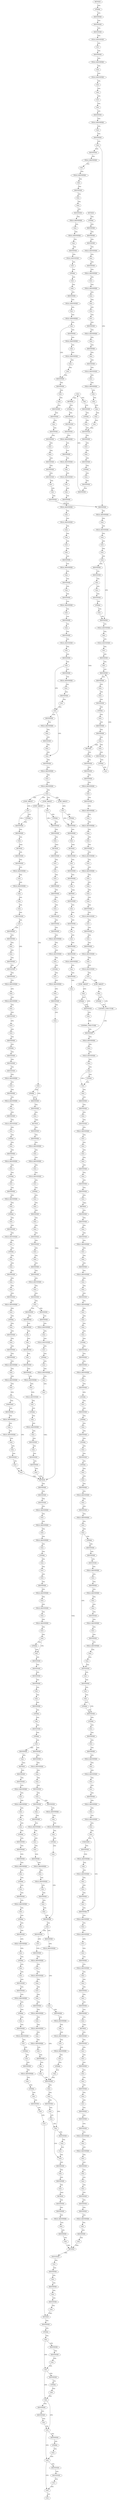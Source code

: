 strict digraph "" {
	node [label="\N"];
	8886	[ARGUMENT_INDEX=1,
		CODE=ret,
		COLUMN_NUMBER=3,
		LINE_NUMBER=2744,
		NAME=ret,
		ORDER=1,
		TYPE_FULL_NAME=int,
		filename="messenger_v2.c",
		label=IDENTIFIER];
	8888	[ARGUMENT_INDEX=1,
		CODE=con,
		COLUMN_NUMBER=26,
		LINE_NUMBER=2744,
		NAME=con,
		ORDER=1,
		TYPE_FULL_NAME="ceph_connection*",
		filename="messenger_v2.c",
		label=IDENTIFIER];
	8886 -> 8888	[label=CFG];
	8887	[ARGUMENT_INDEX=2,
		CODE="decrypt_preamble(con)",
		COLUMN_NUMBER=9,
		DISPATCH_TYPE=STATIC_DISPATCH,
		LINE_NUMBER=2744,
		METHOD_FULL_NAME=decrypt_preamble,
		NAME=decrypt_preamble,
		ORDER=2,
		TYPE_FULL_NAME="<empty>",
		filename="messenger_v2.c",
		label=CALL];
	8888 -> 8887	[label=CFG];
	10205	[ARGUMENT_INDEX=1,
		CODE="\"%s con %p state %d have %zu\\n\"",
		COLUMN_NUMBER=7,
		LINE_NUMBER=3150,
		ORDER=1,
		TYPE_FULL_NAME=char,
		filename="messenger_v2.c",
		label=LITERAL];
	10206	[ARGUMENT_INDEX=2,
		CODE=__func__,
		COLUMN_NUMBER=40,
		LINE_NUMBER=3150,
		NAME=__func__,
		ORDER=2,
		TYPE_FULL_NAME=ANY,
		filename="messenger_v2.c",
		label=IDENTIFIER];
	10205 -> 10206	[label=CFG];
	10207	[ARGUMENT_INDEX=3,
		CODE=con,
		COLUMN_NUMBER=50,
		LINE_NUMBER=3150,
		NAME=con,
		ORDER=3,
		TYPE_FULL_NAME="ceph_connection*",
		filename="messenger_v2.c",
		label=IDENTIFIER];
	10206 -> 10207	[label=CFG];
	5500	[ARGUMENT_INDEX=1,
		CODE="con->in_seq",
		COLUMN_NUMBER=6,
		DISPATCH_TYPE=STATIC_DISPATCH,
		LINE_NUMBER=1642,
		METHOD_FULL_NAME="<operator>.indirectFieldAccess",
		NAME="<operator>.indirectFieldAccess",
		ORDER=1,
		TYPE_FULL_NAME="<empty>",
		filename="messenger_v2.c",
		label=CALL];
	5504	[ARGUMENT_INDEX=1,
		CODE=con,
		COLUMN_NUMBER=20,
		LINE_NUMBER=1642,
		NAME=con,
		ORDER=1,
		TYPE_FULL_NAME="ceph_connection*",
		filename="messenger_v2.c",
		label=IDENTIFIER];
	5500 -> 5504	[label=CFG];
	5505	[ARGUMENT_INDEX=2,
		CANONICAL_NAME=in_seq_acked,
		CODE=in_seq_acked,
		COLUMN_NUMBER=20,
		LINE_NUMBER=1642,
		ORDER=2,
		filename="messenger_v2.c",
		label=FIELD_IDENTIFIER];
	5504 -> 5505	[label=CFG];
	8815	[ARGUMENT_INDEX=1,
		CODE="msg->middle->vec.iov_len",
		COLUMN_NUMBER=3,
		DISPATCH_TYPE=STATIC_DISPATCH,
		LINE_NUMBER=2724,
		METHOD_FULL_NAME="<operator>.fieldAccess",
		NAME="<operator>.fieldAccess",
		ORDER=1,
		TYPE_FULL_NAME="<empty>",
		filename="messenger_v2.c",
		label=CALL];
	8823	[ARGUMENT_INDEX=1,
		CODE=msg,
		COLUMN_NUMBER=41,
		LINE_NUMBER=2724,
		NAME=msg,
		ORDER=1,
		TYPE_FULL_NAME="ceph_msg*",
		filename="messenger_v2.c",
		label=IDENTIFIER];
	8815 -> 8823	[label=CFG];
	8822	[ARGUMENT_INDEX=2,
		CODE="middle_len(msg)",
		COLUMN_NUMBER=30,
		DISPATCH_TYPE=STATIC_DISPATCH,
		LINE_NUMBER=2724,
		METHOD_FULL_NAME=middle_len,
		NAME=middle_len,
		ORDER=2,
		TYPE_FULL_NAME="<empty>",
		filename="messenger_v2.c",
		label=CALL];
	8823 -> 8822	[label=CFG];
	8791	[ARGUMENT_INDEX=1,
		CODE=msg,
		COLUMN_NUMBER=34,
		LINE_NUMBER=2718,
		NAME=msg,
		ORDER=1,
		TYPE_FULL_NAME="ceph_msg*",
		filename="messenger_v2.c",
		label=IDENTIFIER];
	8790	[ARGUMENT_INDEX=2,
		CODE="front_len(msg)",
		COLUMN_NUMBER=24,
		DISPATCH_TYPE=STATIC_DISPATCH,
		LINE_NUMBER=2718,
		METHOD_FULL_NAME=front_len,
		NAME=front_len,
		ORDER=2,
		TYPE_FULL_NAME="<empty>",
		filename="messenger_v2.c",
		label=CALL];
	8791 -> 8790	[label=CFG];
	8784	[ARGUMENT_INDEX=-1,
		CODE="msg->front.iov_len = front_len(msg)",
		COLUMN_NUMBER=3,
		DISPATCH_TYPE=STATIC_DISPATCH,
		LINE_NUMBER=2718,
		METHOD_FULL_NAME="<operator>.assignment",
		NAME="<operator>.assignment",
		ORDER=2,
		TYPE_FULL_NAME="<empty>",
		filename="messenger_v2.c",
		label=CALL];
	8790 -> 8784	[label=CFG];
	9122	[ARGUMENT_INDEX=2,
		CODE="con->v2.in_kvecs[0].iov_base -
				     CEPH_PREAMBLE_INLINE_LEN",
		COLUMN_NUMBER=31,
		DISPATCH_TYPE=STATIC_DISPATCH,
		LINE_NUMBER=2813,
		METHOD_FULL_NAME="<operator>.subtraction",
		NAME="<operator>.subtraction",
		ORDER=2,
		TYPE_FULL_NAME="<empty>",
		filename="messenger_v2.c",
		label=CALL];
	9120	[ARGUMENT_INDEX=-1,
		CODE="__handle_control(con, con->v2.in_kvecs[0].iov_base -
				     CEPH_PREAMBLE_INLINE_LEN)",
		COLUMN_NUMBER=9,
		DISPATCH_TYPE=STATIC_DISPATCH,
		LINE_NUMBER=2813,
		METHOD_FULL_NAME=__handle_control,
		NAME=__handle_control,
		ORDER=1,
		TYPE_FULL_NAME="<empty>",
		filename="messenger_v2.c",
		label=CALL];
	9122 -> 9120	[label=CFG];
	8708	[AST_PARENT_FULL_NAME="messenger_v2.c:<global>",
		AST_PARENT_TYPE=TYPE_DECL,
		CODE="static int __handle_control(struct ceph_connection *con, void *p)
{
	void *end = p + con->v2.in_desc.fd_lens[0];
	struct ceph_msg *\
msg;
	int ret;

	if (con->v2.in_desc.fd_tag != FRAME_TAG_MESSAGE)
		return process_control(con, p, end);

	ret = process_message_\
header(con, p, end);
	if (ret < 0)
		return ret;
	if (ret == 0) {
		prepare_skip_message(con);
		return 0;
	}

	msg = con->in_msg;  /* \
set in process_message_header() */
	if (front_len(msg)) {
		WARN_ON(front_len(msg) > msg->front_alloc_len);
		msg->front.iov_len = \
front_len(msg);
	} else {
		msg->front.iov_len = 0;
	}
	if (middle_len(msg)) {
		WARN_ON(middle_len(msg) > msg->middle->alloc_len);
		\
msg->middle->vec.iov_len = middle_len(msg);
	} else if (msg->middle) {
		msg->middle->vec.iov_len = 0;
	}

	if (!front_len(msg) && !\
middle_len(msg) && !data_len(msg))
		return process_message(con);

	if (con_secure(con))
		return prepare_read_tail_secure(con);

	\
return prepare_read_tail_plain(con);
}",
		COLUMN_NUMBER=1,
		COLUMN_NUMBER_END=31,
		FILENAME="messenger_v2.c",
		FULL_NAME=__handle_control,
		IS_EXTERNAL=false,
		LINE_NUMBER=2698,
		LINE_NUMBER_END=2704,
		NAME=__handle_control,
		ORDER=105,
		SIGNATURE="int __handle_control (ceph_connection*,void*)",
		filename="messenger_v2.c",
		label=METHOD];
	9120 -> 8708	[label=CALL];
	5541	[ARGUMENT_INDEX=2,
		CANONICAL_NAME=out_buf,
		CODE=out_buf,
		COLUMN_NUMBER=25,
		LINE_NUMBER=1650,
		ORDER=2,
		filename="messenger_v2.c",
		label=FIELD_IDENTIFIER];
	5537	[ARGUMENT_INDEX=2,
		CODE="con->v2.out_buf",
		COLUMN_NUMBER=25,
		DISPATCH_TYPE=STATIC_DISPATCH,
		LINE_NUMBER=1650,
		METHOD_FULL_NAME="<operator>.fieldAccess",
		NAME="<operator>.fieldAccess",
		ORDER=2,
		TYPE_FULL_NAME="<empty>",
		filename="messenger_v2.c",
		label=CALL];
	5541 -> 5537	[label=CFG];
	5534	[ARGUMENT_INDEX=-1,
		CODE="encode_preamble(&desc, con->v2.out_buf)",
		COLUMN_NUMBER=2,
		DISPATCH_TYPE=STATIC_DISPATCH,
		LINE_NUMBER=1650,
		METHOD_FULL_NAME=encode_preamble,
		NAME=encode_preamble,
		ORDER=9,
		TYPE_FULL_NAME="<empty>",
		filename="messenger_v2.c",
		label=CALL];
	5537 -> 5534	[label=CFG];
	5554	[ARGUMENT_INDEX=1,
		CODE="con->v2",
		COLUMN_NUMBER=15,
		DISPATCH_TYPE=STATIC_DISPATCH,
		LINE_NUMBER=1651,
		METHOD_FULL_NAME="<operator>.indirectFieldAccess",
		NAME="<operator>.indirectFieldAccess",
		ORDER=1,
		TYPE_FULL_NAME="<empty>",
		filename="messenger_v2.c",
		label=CALL];
	5557	[ARGUMENT_INDEX=2,
		CANONICAL_NAME=out_buf,
		CODE=out_buf,
		COLUMN_NUMBER=15,
		LINE_NUMBER=1651,
		ORDER=2,
		filename="messenger_v2.c",
		label=FIELD_IDENTIFIER];
	5554 -> 5557	[label=CFG];
	5553	[ARGUMENT_INDEX=2,
		CODE="con->v2.out_buf",
		COLUMN_NUMBER=15,
		DISPATCH_TYPE=STATIC_DISPATCH,
		LINE_NUMBER=1651,
		METHOD_FULL_NAME="<operator>.fieldAccess",
		NAME="<operator>.fieldAccess",
		ORDER=2,
		TYPE_FULL_NAME="<empty>",
		filename="messenger_v2.c",
		label=CALL];
	5557 -> 5553	[label=CFG];
	9966	[ARGUMENT_INDEX=4,
		CODE="con->state",
		COLUMN_NUMBER=59,
		DISPATCH_TYPE=STATIC_DISPATCH,
		LINE_NUMBER=3072,
		METHOD_FULL_NAME="<operator>.indirectFieldAccess",
		NAME="<operator>.indirectFieldAccess",
		ORDER=4,
		TYPE_FULL_NAME="<empty>",
		filename="messenger_v2.c",
		label=CALL];
	9971	[ARGUMENT_INDEX=1,
		CODE=con,
		COLUMN_NUMBER=7,
		LINE_NUMBER=3073,
		NAME=con,
		ORDER=1,
		TYPE_FULL_NAME="ceph_connection*",
		filename="messenger_v2.c",
		label=IDENTIFIER];
	9966 -> 9971	[label=CFG];
	9972	[ARGUMENT_INDEX=2,
		CANONICAL_NAME=v2,
		CODE=v2,
		COLUMN_NUMBER=7,
		LINE_NUMBER=3073,
		ORDER=2,
		filename="messenger_v2.c",
		label=FIELD_IDENTIFIER];
	9971 -> 9972	[label=CFG];
	3416	[ARGUMENT_INDEX=-1,
		CODE="enc_sgt = {}",
		COLUMN_NUMBER=18,
		DISPATCH_TYPE=STATIC_DISPATCH,
		LINE_NUMBER=1044,
		METHOD_FULL_NAME="<operator>.assignment",
		NAME="<operator>.assignment",
		ORDER=2,
		TYPE_FULL_NAME="<empty>",
		filename="messenger_v2.c",
		label=CALL];
	3421	[ARGUMENT_INDEX=1,
		CODE=sgt,
		COLUMN_NUMBER=18,
		LINE_NUMBER=1045,
		NAME=sgt,
		ORDER=1,
		TYPE_FULL_NAME=sg_table,
		filename="messenger_v2.c",
		label=IDENTIFIER];
	3416 -> 3421	[label=CFG];
	3422	[ARGUMENT_INDEX=2,
		CODE="{}",
		COLUMN_NUMBER=24,
		DISPATCH_TYPE=STATIC_DISPATCH,
		LINE_NUMBER=1045,
		METHOD_FULL_NAME="<operator>.arrayInitializer",
		NAME="<operator>.arrayInitializer",
		ORDER=2,
		TYPE_FULL_NAME="<empty>",
		filename="messenger_v2.c",
		label=CALL];
	3421 -> 3422	[label=CFG];
	9516	[ARGUMENT_INDEX=2,
		CODE="ceph_tcp_recv(con)",
		COLUMN_NUMBER=9,
		DISPATCH_TYPE=STATIC_DISPATCH,
		LINE_NUMBER=2947,
		METHOD_FULL_NAME=ceph_tcp_recv,
		NAME=ceph_tcp_recv,
		ORDER=2,
		TYPE_FULL_NAME="<empty>",
		filename="messenger_v2.c",
		label=CALL];
	9514	[ARGUMENT_INDEX=-1,
		CODE="ret = ceph_tcp_recv(con)",
		COLUMN_NUMBER=3,
		DISPATCH_TYPE=STATIC_DISPATCH,
		LINE_NUMBER=2947,
		METHOD_FULL_NAME="<operator>.assignment",
		NAME="<operator>.assignment",
		ORDER=1,
		TYPE_FULL_NAME="<empty>",
		filename="messenger_v2.c",
		label=CALL];
	9516 -> 9514	[label=CFG];
	9520	[ARGUMENT_INDEX=1,
		CODE=ret,
		COLUMN_NUMBER=7,
		LINE_NUMBER=2948,
		NAME=ret,
		ORDER=1,
		TYPE_FULL_NAME=int,
		filename="messenger_v2.c",
		label=IDENTIFIER];
	9514 -> 9520	[label=CFG];
	10318	[ARGUMENT_INDEX=2,
		CANONICAL_NAME=out_iter,
		CODE=out_iter,
		COLUMN_NUMBER=23,
		LINE_NUMBER=3189,
		ORDER=2,
		filename="messenger_v2.c",
		label=FIELD_IDENTIFIER];
	10314	[ARGUMENT_INDEX=1,
		CODE="con->v2.out_iter",
		COLUMN_NUMBER=23,
		DISPATCH_TYPE=STATIC_DISPATCH,
		LINE_NUMBER=3189,
		METHOD_FULL_NAME="<operator>.fieldAccess",
		NAME="<operator>.fieldAccess",
		ORDER=1,
		TYPE_FULL_NAME="<empty>",
		filename="messenger_v2.c",
		label=CALL];
	10318 -> 10314	[label=CFG];
	10313	[ARGUMENT_INDEX=1,
		CODE="&con->v2.out_iter",
		COLUMN_NUMBER=22,
		DISPATCH_TYPE=STATIC_DISPATCH,
		LINE_NUMBER=3189,
		METHOD_FULL_NAME="<operator>.addressOf",
		NAME="<operator>.addressOf",
		ORDER=1,
		TYPE_FULL_NAME="<empty>",
		filename="messenger_v2.c",
		label=CALL];
	10314 -> 10313	[label=CFG];
	8768	[ARGUMENT_INDEX=-1,
		CODE="msg = con->in_msg",
		COLUMN_NUMBER=2,
		DISPATCH_TYPE=STATIC_DISPATCH,
		LINE_NUMBER=2715,
		METHOD_FULL_NAME="<operator>.assignment",
		NAME="<operator>.assignment",
		ORDER=9,
		TYPE_FULL_NAME="<empty>",
		filename="messenger_v2.c",
		label=CALL];
	8775	[ARGUMENT_INDEX=1,
		CODE=msg,
		COLUMN_NUMBER=16,
		LINE_NUMBER=2716,
		NAME=msg,
		ORDER=1,
		TYPE_FULL_NAME="ceph_msg*",
		filename="messenger_v2.c",
		label=IDENTIFIER];
	8768 -> 8775	[label=CFG];
	8774	[ARGUMENT_INDEX=-1,
		CODE="front_len(msg)",
		COLUMN_NUMBER=6,
		DISPATCH_TYPE=STATIC_DISPATCH,
		LINE_NUMBER=2716,
		METHOD_FULL_NAME=front_len,
		NAME=front_len,
		ORDER=1,
		TYPE_FULL_NAME="<empty>",
		filename="messenger_v2.c",
		label=CALL];
	8775 -> 8774	[label=CFG];
	8760	[ARGUMENT_INDEX=-1,
		CODE="ret == 0",
		COLUMN_NUMBER=6,
		DISPATCH_TYPE=STATIC_DISPATCH,
		LINE_NUMBER=2710,
		METHOD_FULL_NAME="<operator>.equals",
		NAME="<operator>.equals",
		ORDER=1,
		TYPE_FULL_NAME="<empty>",
		filename="messenger_v2.c",
		label=CALL];
	8765	[ARGUMENT_INDEX=1,
		CODE=con,
		COLUMN_NUMBER=24,
		LINE_NUMBER=2711,
		NAME=con,
		ORDER=1,
		TYPE_FULL_NAME="ceph_connection*",
		filename="messenger_v2.c",
		label=IDENTIFIER];
	8760 -> 8765	[label=CFG];
	8769	[ARGUMENT_INDEX=1,
		CODE=msg,
		COLUMN_NUMBER=2,
		LINE_NUMBER=2715,
		NAME=msg,
		ORDER=1,
		TYPE_FULL_NAME="ceph_msg*",
		filename="messenger_v2.c",
		label=IDENTIFIER];
	8760 -> 8769	[label=CFG];
	8764	[ARGUMENT_INDEX=-1,
		CODE="prepare_skip_message(con)",
		COLUMN_NUMBER=3,
		DISPATCH_TYPE=STATIC_DISPATCH,
		LINE_NUMBER=2711,
		METHOD_FULL_NAME=prepare_skip_message,
		NAME=prepare_skip_message,
		ORDER=1,
		TYPE_FULL_NAME="<empty>",
		filename="messenger_v2.c",
		label=CALL];
	8765 -> 8764	[label=CFG];
	8771	[ARGUMENT_INDEX=1,
		CODE=con,
		COLUMN_NUMBER=8,
		LINE_NUMBER=2715,
		NAME=con,
		ORDER=1,
		TYPE_FULL_NAME="ceph_connection*",
		filename="messenger_v2.c",
		label=IDENTIFIER];
	8769 -> 8771	[label=CFG];
	8981	[ARGUMENT_INDEX=2,
		CODE=0,
		COLUMN_NUMBER=20,
		LINE_NUMBER=2768,
		ORDER=2,
		TYPE_FULL_NAME=int,
		filename="messenger_v2.c",
		label=LITERAL];
	8977	[ARGUMENT_INDEX=1,
		CODE="desc->fd_lens[0]",
		COLUMN_NUMBER=6,
		DISPATCH_TYPE=STATIC_DISPATCH,
		LINE_NUMBER=2768,
		METHOD_FULL_NAME="<operator>.indirectIndexAccess",
		NAME="<operator>.indirectIndexAccess",
		ORDER=1,
		TYPE_FULL_NAME="<empty>",
		filename="messenger_v2.c",
		label=CALL];
	8981 -> 8977	[label=CFG];
	8982	[ARGUMENT_INDEX=2,
		CODE=CEPH_PREAMBLE_INLINE_LEN,
		COLUMN_NUMBER=25,
		LINE_NUMBER=2768,
		NAME=CEPH_PREAMBLE_INLINE_LEN,
		ORDER=2,
		TYPE_FULL_NAME=ANY,
		filename="messenger_v2.c",
		label=IDENTIFIER];
	8977 -> 8982	[label=CFG];
	9135	[AST_PARENT_FULL_NAME="messenger_v2.c:<global>",
		AST_PARENT_TYPE=TYPE_DECL,
		CODE="static int handle_epilogue(struct ceph_connection *con)
{
	u32 front_crc, middle_crc, data_crc;
	int ret;

	if (con_secure(con)) {
		\
ret = decrypt_tail(con);
		if (ret) {
			if (ret == -EBADMSG)
				con->error_msg = \"integrity error, bad epilogue auth tag\";
			\
return ret;
		}

		/* just late_status */
		ret = decode_epilogue(con->v2.in_buf, NULL, NULL, NULL);
		if (ret) {
			con->error_\
msg = \"protocol error, bad epilogue\";
			return ret;
		}
	} else {
		ret = decode_epilogue(con->v2.in_buf, &front_crc,
				      &\
middle_crc, &data_crc);
		if (ret) {
			con->error_msg = \"protocol error, bad epilogue\";
			return ret;
		}

		ret = verify_epilogue_\
crcs(con, front_crc, middle_crc,
					   data_crc);
		if (ret) {
			con->error_msg = \"integrity error, bad crc\";
			return ret;
		}
	}

	\
return process_message(con);
}",
		COLUMN_NUMBER=1,
		COLUMN_NUMBER_END=1,
		FILENAME="messenger_v2.c",
		FULL_NAME=handle_epilogue,
		IS_EXTERNAL=false,
		LINE_NUMBER=2817,
		LINE_NUMBER_END=2853,
		NAME=handle_epilogue,
		ORDER=109,
		SIGNATURE="int handle_epilogue (ceph_connection*)",
		filename="messenger_v2.c",
		label=METHOD];
	9144	[ARGUMENT_INDEX=1,
		CODE=con,
		COLUMN_NUMBER=17,
		LINE_NUMBER=2822,
		NAME=con,
		ORDER=1,
		TYPE_FULL_NAME="ceph_connection*",
		filename="messenger_v2.c",
		label=IDENTIFIER];
	9135 -> 9144	[label=CFG];
	9143	[ARGUMENT_INDEX=-1,
		CODE="con_secure(con)",
		COLUMN_NUMBER=6,
		DISPATCH_TYPE=STATIC_DISPATCH,
		LINE_NUMBER=2822,
		METHOD_FULL_NAME=con_secure,
		NAME=con_secure,
		ORDER=1,
		TYPE_FULL_NAME="<empty>",
		filename="messenger_v2.c",
		label=CALL];
	9144 -> 9143	[label=CFG];
	10253	[ARGUMENT_INDEX=1,
		CODE="con->v2",
		COLUMN_NUMBER=4,
		DISPATCH_TYPE=STATIC_DISPATCH,
		LINE_NUMBER=3164,
		METHOD_FULL_NAME="<operator>.indirectFieldAccess",
		NAME="<operator>.indirectFieldAccess",
		ORDER=1,
		TYPE_FULL_NAME="<empty>",
		filename="messenger_v2.c",
		label=CALL];
	10256	[ARGUMENT_INDEX=2,
		CANONICAL_NAME=connect_seq,
		CODE=connect_seq,
		COLUMN_NUMBER=4,
		LINE_NUMBER=3164,
		ORDER=2,
		filename="messenger_v2.c",
		label=FIELD_IDENTIFIER];
	10253 -> 10256	[label=CFG];
	10252	[ARGUMENT_INDEX=1,
		CODE="con->v2.connect_seq",
		COLUMN_NUMBER=4,
		DISPATCH_TYPE=STATIC_DISPATCH,
		LINE_NUMBER=3164,
		METHOD_FULL_NAME="<operator>.fieldAccess",
		NAME="<operator>.fieldAccess",
		ORDER=1,
		TYPE_FULL_NAME="<empty>",
		filename="messenger_v2.c",
		label=CALL];
	10256 -> 10252	[label=CFG];
	8717	[ARGUMENT_INDEX=2,
		CODE="con->v2.in_desc.fd_lens[0]",
		COLUMN_NUMBER=18,
		DISPATCH_TYPE=STATIC_DISPATCH,
		LINE_NUMBER=2700,
		METHOD_FULL_NAME="<operator>.indirectIndexAccess",
		NAME="<operator>.indirectIndexAccess",
		ORDER=2,
		TYPE_FULL_NAME="<empty>",
		filename="messenger_v2.c",
		label=CALL];
	8715	[ARGUMENT_INDEX=2,
		CODE="p + con->v2.in_desc.fd_lens[0]",
		COLUMN_NUMBER=14,
		DISPATCH_TYPE=STATIC_DISPATCH,
		LINE_NUMBER=2700,
		METHOD_FULL_NAME="<operator>.addition",
		NAME="<operator>.addition",
		ORDER=2,
		TYPE_FULL_NAME="<empty>",
		filename="messenger_v2.c",
		label=CALL];
	8717 -> 8715	[label=CFG];
	8713	[ARGUMENT_INDEX=-1,
		CODE="*end = p + con->v2.in_desc.fd_lens[0]",
		COLUMN_NUMBER=7,
		DISPATCH_TYPE=STATIC_DISPATCH,
		LINE_NUMBER=2700,
		METHOD_FULL_NAME="<operator>.assignment",
		NAME="<operator>.assignment",
		ORDER=2,
		TYPE_FULL_NAME="<empty>",
		filename="messenger_v2.c",
		label=CALL];
	8715 -> 8713	[label=CFG];
	8882	[ARGUMENT_INDEX=-1,
		CODE="con_secure(con)",
		COLUMN_NUMBER=6,
		DISPATCH_TYPE=STATIC_DISPATCH,
		LINE_NUMBER=2743,
		METHOD_FULL_NAME=con_secure,
		NAME=con_secure,
		ORDER=1,
		TYPE_FULL_NAME="<empty>",
		filename="messenger_v2.c",
		label=CALL];
	8882 -> 8886	[label=CFG];
	8906	[ARGUMENT_INDEX=1,
		CODE=ret,
		COLUMN_NUMBER=2,
		LINE_NUMBER=2752,
		NAME=ret,
		ORDER=1,
		TYPE_FULL_NAME=int,
		filename="messenger_v2.c",
		label=IDENTIFIER];
	8882 -> 8906	[label=CFG];
	8910	[ARGUMENT_INDEX=1,
		CODE=con,
		COLUMN_NUMBER=24,
		LINE_NUMBER=2752,
		NAME=con,
		ORDER=1,
		TYPE_FULL_NAME="ceph_connection*",
		filename="messenger_v2.c",
		label=IDENTIFIER];
	8906 -> 8910	[label=CFG];
	9066	[ARGUMENT_INDEX=1,
		CODE="con->v2",
		COLUMN_NUMBER=15,
		DISPATCH_TYPE=STATIC_DISPATCH,
		LINE_NUMBER=2793,
		METHOD_FULL_NAME="<operator>.indirectFieldAccess",
		NAME="<operator>.indirectFieldAccess",
		ORDER=1,
		TYPE_FULL_NAME="<empty>",
		filename="messenger_v2.c",
		label=CALL];
	9069	[ARGUMENT_INDEX=2,
		CANONICAL_NAME=in_kvecs,
		CODE=in_kvecs,
		COLUMN_NUMBER=15,
		LINE_NUMBER=2793,
		ORDER=2,
		filename="messenger_v2.c",
		label=FIELD_IDENTIFIER];
	9066 -> 9069	[label=CFG];
	9065	[ARGUMENT_INDEX=1,
		CODE="con->v2.in_kvecs",
		COLUMN_NUMBER=15,
		DISPATCH_TYPE=STATIC_DISPATCH,
		LINE_NUMBER=2793,
		METHOD_FULL_NAME="<operator>.fieldAccess",
		NAME="<operator>.fieldAccess",
		ORDER=1,
		TYPE_FULL_NAME="<empty>",
		filename="messenger_v2.c",
		label=CALL];
	9069 -> 9065	[label=CFG];
	3420	[ARGUMENT_INDEX=-1,
		CODE="sgt = {}",
		COLUMN_NUMBER=18,
		DISPATCH_TYPE=STATIC_DISPATCH,
		LINE_NUMBER=1045,
		METHOD_FULL_NAME="<operator>.assignment",
		NAME="<operator>.assignment",
		ORDER=4,
		TYPE_FULL_NAME="<empty>",
		filename="messenger_v2.c",
		label=CALL];
	3422 -> 3420	[label=CFG];
	3426	[ARGUMENT_INDEX=1,
		CODE=tail_len,
		COLUMN_NUMBER=2,
		LINE_NUMBER=1049,
		NAME=tail_len,
		ORDER=1,
		TYPE_FULL_NAME=int,
		filename="messenger_v2.c",
		label=IDENTIFIER];
	3420 -> 3426	[label=CFG];
	10248	[ARGUMENT_INDEX=2,
		CANONICAL_NAME=v2,
		CODE=v2,
		COLUMN_NUMBER=7,
		LINE_NUMBER=3163,
		ORDER=2,
		filename="messenger_v2.c",
		label=FIELD_IDENTIFIER];
	10246	[ARGUMENT_INDEX=1,
		CODE="con->v2",
		COLUMN_NUMBER=7,
		DISPATCH_TYPE=STATIC_DISPATCH,
		LINE_NUMBER=3163,
		METHOD_FULL_NAME="<operator>.indirectFieldAccess",
		NAME="<operator>.indirectFieldAccess",
		ORDER=1,
		TYPE_FULL_NAME="<empty>",
		filename="messenger_v2.c",
		label=CALL];
	10248 -> 10246	[label=CFG];
	10249	[ARGUMENT_INDEX=2,
		CANONICAL_NAME=server_cookie,
		CODE=server_cookie,
		COLUMN_NUMBER=7,
		LINE_NUMBER=3163,
		ORDER=2,
		filename="messenger_v2.c",
		label=FIELD_IDENTIFIER];
	10246 -> 10249	[label=CFG];
	9318	[ARGUMENT_INDEX=2,
		CANONICAL_NAME=state,
		CODE=state,
		COLUMN_NUMBER=7,
		LINE_NUMBER=2878,
		ORDER=2,
		filename="messenger_v2.c",
		label=FIELD_IDENTIFIER];
	9316	[ARGUMENT_INDEX=1,
		CODE="con->state",
		COLUMN_NUMBER=7,
		DISPATCH_TYPE=STATIC_DISPATCH,
		LINE_NUMBER=2878,
		METHOD_FULL_NAME="<operator>.indirectFieldAccess",
		NAME="<operator>.indirectFieldAccess",
		ORDER=1,
		TYPE_FULL_NAME="<empty>",
		filename="messenger_v2.c",
		label=CALL];
	9318 -> 9316	[label=CFG];
	9319	[ARGUMENT_INDEX=2,
		CODE=CEPH_CON_S_V2_SESSION_RECONNECT,
		COLUMN_NUMBER=21,
		LINE_NUMBER=2878,
		NAME=CEPH_CON_S_V2_SESSION_RECONNECT,
		ORDER=2,
		TYPE_FULL_NAME=ANY,
		filename="messenger_v2.c",
		label=IDENTIFIER];
	9316 -> 9319	[label=CFG];
	9086	[ARGUMENT_INDEX=2,
		CANONICAL_NAME=in_kvecs,
		CODE=in_kvecs,
		COLUMN_NUMBER=31,
		LINE_NUMBER=2797,
		ORDER=2,
		filename="messenger_v2.c",
		label=FIELD_IDENTIFIER];
	9082	[ARGUMENT_INDEX=1,
		CODE="con->v2.in_kvecs",
		COLUMN_NUMBER=31,
		DISPATCH_TYPE=STATIC_DISPATCH,
		LINE_NUMBER=2797,
		METHOD_FULL_NAME="<operator>.fieldAccess",
		NAME="<operator>.fieldAccess",
		ORDER=1,
		TYPE_FULL_NAME="<empty>",
		filename="messenger_v2.c",
		label=CALL];
	9086 -> 9082	[label=CFG];
	9087	[ARGUMENT_INDEX=2,
		CODE=0,
		COLUMN_NUMBER=48,
		LINE_NUMBER=2797,
		ORDER=2,
		TYPE_FULL_NAME=int,
		filename="messenger_v2.c",
		label=LITERAL];
	9082 -> 9087	[label=CFG];
	9004	[ARGUMENT_INDEX=2,
		CANONICAL_NAME=in_buf,
		CODE=in_buf,
		COLUMN_NUMBER=31,
		LINE_NUMBER=2771,
		ORDER=2,
		filename="messenger_v2.c",
		label=FIELD_IDENTIFIER];
	9000	[ARGUMENT_INDEX=2,
		CODE="con->v2.in_buf",
		COLUMN_NUMBER=31,
		DISPATCH_TYPE=STATIC_DISPATCH,
		LINE_NUMBER=2771,
		METHOD_FULL_NAME="<operator>.fieldAccess",
		NAME="<operator>.fieldAccess",
		ORDER=2,
		TYPE_FULL_NAME="<empty>",
		filename="messenger_v2.c",
		label=CALL];
	9004 -> 9000	[label=CFG];
	8998	[ARGUMENT_INDEX=1,
		CODE="(void *)(con->v2.in_buf)",
		COLUMN_NUMBER=31,
		DISPATCH_TYPE=STATIC_DISPATCH,
		LINE_NUMBER=2771,
		METHOD_FULL_NAME="<operator>.cast",
		NAME="<operator>.cast",
		ORDER=1,
		TYPE_FULL_NAME="<empty>",
		filename="messenger_v2.c",
		label=CALL];
	9000 -> 8998	[label=CFG];
	5510	[ARGUMENT_INDEX=3,
		CODE=con,
		COLUMN_NUMBER=59,
		LINE_NUMBER=1643,
		NAME=con,
		ORDER=3,
		TYPE_FULL_NAME="ceph_connection*",
		filename="messenger_v2.c",
		label=IDENTIFIER];
	5512	[ARGUMENT_INDEX=1,
		CODE=con,
		COLUMN_NUMBER=8,
		LINE_NUMBER=1644,
		NAME=con,
		ORDER=1,
		TYPE_FULL_NAME="ceph_connection*",
		filename="messenger_v2.c",
		label=IDENTIFIER];
	5510 -> 5512	[label=CFG];
	5513	[ARGUMENT_INDEX=2,
		CANONICAL_NAME=in_seq_acked,
		CODE=in_seq_acked,
		COLUMN_NUMBER=8,
		LINE_NUMBER=1644,
		ORDER=2,
		filename="messenger_v2.c",
		label=FIELD_IDENTIFIER];
	5512 -> 5513	[label=CFG];
	9267	[ARGUMENT_INDEX=2,
		CANONICAL_NAME=state,
		CODE=state,
		COLUMN_NUMBER=58,
		LINE_NUMBER=2869,
		ORDER=2,
		filename="messenger_v2.c",
		label=FIELD_IDENTIFIER];
	9265	[ARGUMENT_INDEX=4,
		CODE="con->state",
		COLUMN_NUMBER=58,
		DISPATCH_TYPE=STATIC_DISPATCH,
		LINE_NUMBER=2869,
		METHOD_FULL_NAME="<operator>.indirectFieldAccess",
		NAME="<operator>.indirectFieldAccess",
		ORDER=4,
		TYPE_FULL_NAME="<empty>",
		filename="messenger_v2.c",
		label=CALL];
	9267 -> 9265	[label=CFG];
	9270	[ARGUMENT_INDEX=1,
		CODE=con,
		COLUMN_NUMBER=7,
		LINE_NUMBER=2870,
		NAME=con,
		ORDER=1,
		TYPE_FULL_NAME="ceph_connection*",
		filename="messenger_v2.c",
		label=IDENTIFIER];
	9265 -> 9270	[label=CFG];
	9126	[ARGUMENT_INDEX=1,
		CODE="con->v2",
		COLUMN_NUMBER=31,
		DISPATCH_TYPE=STATIC_DISPATCH,
		LINE_NUMBER=2813,
		METHOD_FULL_NAME="<operator>.indirectFieldAccess",
		NAME="<operator>.indirectFieldAccess",
		ORDER=1,
		TYPE_FULL_NAME="<empty>",
		filename="messenger_v2.c",
		label=CALL];
	9129	[ARGUMENT_INDEX=2,
		CANONICAL_NAME=in_kvecs,
		CODE=in_kvecs,
		COLUMN_NUMBER=31,
		LINE_NUMBER=2813,
		ORDER=2,
		filename="messenger_v2.c",
		label=FIELD_IDENTIFIER];
	9126 -> 9129	[label=CFG];
	9125	[ARGUMENT_INDEX=1,
		CODE="con->v2.in_kvecs",
		COLUMN_NUMBER=31,
		DISPATCH_TYPE=STATIC_DISPATCH,
		LINE_NUMBER=2813,
		METHOD_FULL_NAME="<operator>.fieldAccess",
		NAME="<operator>.fieldAccess",
		ORDER=1,
		TYPE_FULL_NAME="<empty>",
		filename="messenger_v2.c",
		label=CALL];
	9129 -> 9125	[label=CFG];
	8937	[ARGUMENT_INDEX=-1,
		CODE="dout(\"%s con %p tag %d seg_cnt %d %d+%d+%d+%d\\n\", __func__,
	     con, desc->fd_tag, desc->fd_seg_cnt, desc->fd_lens[0],
	     \
desc->fd_lens[1], desc->fd_lens[2], desc->fd_lens[3])",
		COLUMN_NUMBER=2,
		DISPATCH_TYPE=STATIC_DISPATCH,
		LINE_NUMBER=2761,
		METHOD_FULL_NAME=dout,
		NAME=dout,
		ORDER=7,
		TYPE_FULL_NAME="<empty>",
		filename="messenger_v2.c",
		label=CALL];
	8970	[ARGUMENT_INDEX=1,
		CODE=con,
		COLUMN_NUMBER=18,
		LINE_NUMBER=2765,
		NAME=con,
		ORDER=1,
		TYPE_FULL_NAME="ceph_connection*",
		filename="messenger_v2.c",
		label=IDENTIFIER];
	8937 -> 8970	[label=CFG];
	8969	[ARGUMENT_INDEX=1,
		CODE="con_secure(con)",
		COLUMN_NUMBER=7,
		DISPATCH_TYPE=STATIC_DISPATCH,
		LINE_NUMBER=2765,
		METHOD_FULL_NAME=con_secure,
		NAME=con_secure,
		ORDER=1,
		TYPE_FULL_NAME="<empty>",
		filename="messenger_v2.c",
		label=CALL];
	8970 -> 8969	[label=CFG];
	8800	[ARGUMENT_INDEX=2,
		CODE=0,
		COLUMN_NUMBER=24,
		LINE_NUMBER=2720,
		ORDER=2,
		TYPE_FULL_NAME=int,
		filename="messenger_v2.c",
		label=LITERAL];
	8794	[ARGUMENT_INDEX=-1,
		CODE="msg->front.iov_len = 0",
		COLUMN_NUMBER=3,
		DISPATCH_TYPE=STATIC_DISPATCH,
		LINE_NUMBER=2720,
		METHOD_FULL_NAME="<operator>.assignment",
		NAME="<operator>.assignment",
		ORDER=1,
		TYPE_FULL_NAME="<empty>",
		filename="messenger_v2.c",
		label=CALL];
	8800 -> 8794	[label=CFG];
	8803	[ARGUMENT_INDEX=1,
		CODE=msg,
		COLUMN_NUMBER=17,
		LINE_NUMBER=2722,
		NAME=msg,
		ORDER=1,
		TYPE_FULL_NAME="ceph_msg*",
		filename="messenger_v2.c",
		label=IDENTIFIER];
	8794 -> 8803	[label=CFG];
	9983	[ARGUMENT_INDEX=-1,
		CODE="con->state != CEPH_CON_S_OPEN",
		COLUMN_NUMBER=6,
		DISPATCH_TYPE=STATIC_DISPATCH,
		LINE_NUMBER=3076,
		METHOD_FULL_NAME="<operator>.notEquals",
		NAME="<operator>.notEquals",
		ORDER=1,
		TYPE_FULL_NAME="<empty>",
		filename="messenger_v2.c",
		label=CALL];
	10005	[ARGUMENT_INDEX=1,
		CODE=con,
		COLUMN_NUMBER=10,
		LINE_NUMBER=3082,
		NAME=con,
		ORDER=1,
		TYPE_FULL_NAME="ceph_connection*",
		filename="messenger_v2.c",
		label=IDENTIFIER];
	9983 -> 10005	[label=CFG];
	10006	[ARGUMENT_INDEX=2,
		CANONICAL_NAME=v2,
		CODE=v2,
		COLUMN_NUMBER=10,
		LINE_NUMBER=3082,
		ORDER=2,
		filename="messenger_v2.c",
		label=FIELD_IDENTIFIER];
	10005 -> 10006	[label=CFG];
	9277	[ARGUMENT_INDEX=1,
		CODE="con->v2",
		COLUMN_NUMBER=26,
		DISPATCH_TYPE=STATIC_DISPATCH,
		LINE_NUMBER=2871,
		METHOD_FULL_NAME="<operator>.indirectFieldAccess",
		NAME="<operator>.indirectFieldAccess",
		ORDER=1,
		TYPE_FULL_NAME="<empty>",
		filename="messenger_v2.c",
		label=CALL];
	9280	[ARGUMENT_INDEX=2,
		CANONICAL_NAME=in_iter,
		CODE=in_iter,
		COLUMN_NUMBER=26,
		LINE_NUMBER=2871,
		ORDER=2,
		filename="messenger_v2.c",
		label=FIELD_IDENTIFIER];
	9277 -> 9280	[label=CFG];
	9276	[ARGUMENT_INDEX=1,
		CODE="con->v2.in_iter",
		COLUMN_NUMBER=26,
		DISPATCH_TYPE=STATIC_DISPATCH,
		LINE_NUMBER=2871,
		METHOD_FULL_NAME="<operator>.fieldAccess",
		NAME="<operator>.fieldAccess",
		ORDER=1,
		TYPE_FULL_NAME="<empty>",
		filename="messenger_v2.c",
		label=CALL];
	9280 -> 9276	[label=CFG];
	8962	[ARGUMENT_INDEX=9,
		CODE="desc->fd_lens[3]",
		COLUMN_NUMBER=43,
		DISPATCH_TYPE=STATIC_DISPATCH,
		LINE_NUMBER=2763,
		METHOD_FULL_NAME="<operator>.indirectIndexAccess",
		NAME="<operator>.indirectIndexAccess",
		ORDER=9,
		TYPE_FULL_NAME="<empty>",
		filename="messenger_v2.c",
		label=CALL];
	8962 -> 8937	[label=CFG];
	10295	[ARGUMENT_INDEX=2,
		CODE="ceph_tcp_connect(con)",
		COLUMN_NUMBER=9,
		DISPATCH_TYPE=STATIC_DISPATCH,
		LINE_NUMBER=3181,
		METHOD_FULL_NAME=ceph_tcp_connect,
		NAME=ceph_tcp_connect,
		ORDER=2,
		TYPE_FULL_NAME="<empty>",
		filename="messenger_v2.c",
		label=CALL];
	10293	[ARGUMENT_INDEX=-1,
		CODE="ret = ceph_tcp_connect(con)",
		COLUMN_NUMBER=3,
		DISPATCH_TYPE=STATIC_DISPATCH,
		LINE_NUMBER=3181,
		METHOD_FULL_NAME="<operator>.assignment",
		NAME="<operator>.assignment",
		ORDER=9,
		TYPE_FULL_NAME="<empty>",
		filename="messenger_v2.c",
		label=CALL];
	10295 -> 10293	[label=CFG];
	10298	[ARGUMENT_INDEX=-1,
		CODE=ret,
		COLUMN_NUMBER=7,
		LINE_NUMBER=3182,
		NAME=ret,
		ORDER=1,
		TYPE_FULL_NAME=int,
		filename="messenger_v2.c",
		label=IDENTIFIER];
	10293 -> 10298	[label=CFG];
	10239	[ARGUMENT_INDEX=2,
		CODE="ceph_get_global_seq(con->msgr, 0)",
		COLUMN_NUMBER=24,
		DISPATCH_TYPE=STATIC_DISPATCH,
		LINE_NUMBER=3162,
		METHOD_FULL_NAME=ceph_get_global_seq,
		NAME=ceph_get_global_seq,
		ORDER=2,
		TYPE_FULL_NAME="<empty>",
		filename="messenger_v2.c",
		label=CALL];
	10233	[ARGUMENT_INDEX=-1,
		CODE="con->v2.global_seq = ceph_get_global_seq(con->msgr, 0)",
		COLUMN_NUMBER=3,
		DISPATCH_TYPE=STATIC_DISPATCH,
		LINE_NUMBER=3162,
		METHOD_FULL_NAME="<operator>.assignment",
		NAME="<operator>.assignment",
		ORDER=2,
		TYPE_FULL_NAME="<empty>",
		filename="messenger_v2.c",
		label=CALL];
	10239 -> 10233	[label=CFG];
	10247	[ARGUMENT_INDEX=1,
		CODE=con,
		COLUMN_NUMBER=7,
		LINE_NUMBER=3163,
		NAME=con,
		ORDER=1,
		TYPE_FULL_NAME="ceph_connection*",
		filename="messenger_v2.c",
		label=IDENTIFIER];
	10233 -> 10247	[label=CFG];
	5256	[ARGUMENT_INDEX=1,
		CODE=zerop,
		COLUMN_NUMBER=8,
		LINE_NUMBER=1566,
		NAME=zerop,
		ORDER=1,
		TYPE_FULL_NAME="void*",
		filename="messenger_v2.c",
		label=IDENTIFIER];
	5258	[ARGUMENT_INDEX=1,
		CODE=ceph_zero_page,
		COLUMN_NUMBER=29,
		LINE_NUMBER=1566,
		NAME=ceph_zero_page,
		ORDER=1,
		TYPE_FULL_NAME=ANY,
		filename="messenger_v2.c",
		label=IDENTIFIER];
	5256 -> 5258	[label=CFG];
	5257	[ARGUMENT_INDEX=2,
		CODE="page_address(ceph_zero_page)",
		COLUMN_NUMBER=16,
		DISPATCH_TYPE=STATIC_DISPATCH,
		LINE_NUMBER=1566,
		METHOD_FULL_NAME=page_address,
		NAME=page_address,
		ORDER=2,
		TYPE_FULL_NAME="<empty>",
		filename="messenger_v2.c",
		label=CALL];
	5258 -> 5257	[label=CFG];
	9315	[ARGUMENT_INDEX=2,
		CODE="con->state <= CEPH_CON_S_V2_SESSION_RECONNECT",
		COLUMN_NUMBER=7,
		DISPATCH_TYPE=STATIC_DISPATCH,
		LINE_NUMBER=2878,
		METHOD_FULL_NAME="<operator>.lessEqualsThan",
		NAME="<operator>.lessEqualsThan",
		ORDER=2,
		TYPE_FULL_NAME="<empty>",
		filename="messenger_v2.c",
		label=CALL];
	9319 -> 9315	[label=CFG];
	9309	[ARGUMENT_INDEX=1,
		CODE="con->state >= CEPH_CON_S_V2_HELLO &&
		    con->state <= CEPH_CON_S_V2_SESSION_RECONNECT",
		COLUMN_NUMBER=14,
		DISPATCH_TYPE=STATIC_DISPATCH,
		LINE_NUMBER=2877,
		METHOD_FULL_NAME="<operator>.logicalAnd",
		NAME="<operator>.logicalAnd",
		ORDER=1,
		TYPE_FULL_NAME="<empty>",
		filename="messenger_v2.c",
		label=CALL];
	9315 -> 9309	[label=CFG];
	5485	[ARGUMENT_INDEX=2,
		CANONICAL_NAME=out_msg,
		CODE=out_msg,
		COLUMN_NUMBER=7,
		LINE_NUMBER=1640,
		ORDER=2,
		filename="messenger_v2.c",
		label=FIELD_IDENTIFIER];
	5483	[ARGUMENT_INDEX=4,
		CODE="con->out_msg",
		COLUMN_NUMBER=7,
		DISPATCH_TYPE=STATIC_DISPATCH,
		LINE_NUMBER=1640,
		METHOD_FULL_NAME="<operator>.indirectFieldAccess",
		NAME="<operator>.indirectFieldAccess",
		ORDER=4,
		TYPE_FULL_NAME="<empty>",
		filename="messenger_v2.c",
		label=CALL];
	5485 -> 5483	[label=CFG];
	5487	[ARGUMENT_INDEX=1,
		CODE=lens,
		COLUMN_NUMBER=21,
		LINE_NUMBER=1640,
		NAME=lens,
		ORDER=1,
		TYPE_FULL_NAME="int[]",
		filename="messenger_v2.c",
		label=IDENTIFIER];
	5483 -> 5487	[label=CFG];
	8944	[ARGUMENT_INDEX=5,
		CODE="desc->fd_seg_cnt",
		COLUMN_NUMBER=26,
		DISPATCH_TYPE=STATIC_DISPATCH,
		LINE_NUMBER=2762,
		METHOD_FULL_NAME="<operator>.indirectFieldAccess",
		NAME="<operator>.indirectFieldAccess",
		ORDER=5,
		TYPE_FULL_NAME="<empty>",
		filename="messenger_v2.c",
		label=CALL];
	8949	[ARGUMENT_INDEX=1,
		CODE=desc,
		COLUMN_NUMBER=44,
		LINE_NUMBER=2762,
		NAME=desc,
		ORDER=1,
		TYPE_FULL_NAME="ceph_frame_desc*",
		filename="messenger_v2.c",
		label=IDENTIFIER];
	8944 -> 8949	[label=CFG];
	8950	[ARGUMENT_INDEX=2,
		CANONICAL_NAME=fd_lens,
		CODE=fd_lens,
		COLUMN_NUMBER=44,
		LINE_NUMBER=2762,
		ORDER=2,
		filename="messenger_v2.c",
		label=FIELD_IDENTIFIER];
	8949 -> 8950	[label=CFG];
	9308	[ARGUMENT_INDEX=-1,
		CODE="(con->state >= CEPH_CON_S_V2_HELLO &&
		    con->state <= CEPH_CON_S_V2_SESSION_RECONNECT) ||
		   con->state == CEPH_CON_S_OPEN",
		COLUMN_NUMBER=13,
		DISPATCH_TYPE=STATIC_DISPATCH,
		LINE_NUMBER=2877,
		METHOD_FULL_NAME="<operator>.logicalOr",
		NAME="<operator>.logicalOr",
		ORDER=1,
		TYPE_FULL_NAME="<empty>",
		filename="messenger_v2.c",
		label=CALL];
	9309 -> 9308	[label=CFG];
	9322	[ARGUMENT_INDEX=1,
		CODE=con,
		COLUMN_NUMBER=6,
		LINE_NUMBER=2879,
		NAME=con,
		ORDER=1,
		TYPE_FULL_NAME="ceph_connection*",
		filename="messenger_v2.c",
		label=IDENTIFIER];
	9309 -> 9322	[label=CFG];
	5562	[ARGUMENT_INDEX=1,
		CODE=con,
		COLUMN_NUMBER=44,
		LINE_NUMBER=1651,
		NAME=con,
		ORDER=1,
		TYPE_FULL_NAME="ceph_connection*",
		filename="messenger_v2.c",
		label=IDENTIFIER];
	5563	[ARGUMENT_INDEX=2,
		CANONICAL_NAME=out_msg,
		CODE=out_msg,
		COLUMN_NUMBER=44,
		LINE_NUMBER=1651,
		ORDER=2,
		filename="messenger_v2.c",
		label=FIELD_IDENTIFIER];
	5562 -> 5563	[label=CFG];
	5561	[ARGUMENT_INDEX=1,
		CODE="con->out_msg",
		COLUMN_NUMBER=44,
		DISPATCH_TYPE=STATIC_DISPATCH,
		LINE_NUMBER=1651,
		METHOD_FULL_NAME="<operator>.indirectFieldAccess",
		NAME="<operator>.indirectFieldAccess",
		ORDER=1,
		TYPE_FULL_NAME="<empty>",
		filename="messenger_v2.c",
		label=CALL];
	5563 -> 5561	[label=CFG];
	10084	[ARGUMENT_INDEX=1,
		CODE=6,
		COLUMN_NUMBER=31,
		LINE_NUMBER=3108,
		ORDER=1,
		TYPE_FULL_NAME=int,
		filename="messenger_v2.c",
		label=LITERAL];
	10076	[ARGUMENT_INDEX=1,
		CODE="con->v2.out_state != OUT_S_GET_NEXT",
		COLUMN_NUMBER=10,
		DISPATCH_TYPE=STATIC_DISPATCH,
		LINE_NUMBER=3108,
		METHOD_FULL_NAME="<operator>.notEquals",
		NAME="<operator>.notEquals",
		ORDER=1,
		TYPE_FULL_NAME="<empty>",
		filename="messenger_v2.c",
		label=CALL];
	10084 -> 10076	[label=CFG];
	10075	[ARGUMENT_INDEX=-1,
		CODE="WARN_ON(con->v2.out_state != OUT_S_GET_NEXT)",
		COLUMN_NUMBER=2,
		DISPATCH_TYPE=STATIC_DISPATCH,
		LINE_NUMBER=3108,
		METHOD_FULL_NAME=WARN_ON,
		NAME=WARN_ON,
		ORDER=6,
		TYPE_FULL_NAME="<empty>",
		filename="messenger_v2.c",
		label=CALL];
	10076 -> 10075	[label=CFG];
	8847	[ARGUMENT_INDEX=1,
		CODE="middle_len(msg)",
		COLUMN_NUMBER=26,
		DISPATCH_TYPE=STATIC_DISPATCH,
		LINE_NUMBER=2729,
		METHOD_FULL_NAME=middle_len,
		NAME=middle_len,
		ORDER=1,
		TYPE_FULL_NAME="<empty>",
		filename="messenger_v2.c",
		label=CALL];
	8846	[ARGUMENT_INDEX=2,
		CODE="!middle_len(msg)",
		COLUMN_NUMBER=25,
		DISPATCH_TYPE=STATIC_DISPATCH,
		LINE_NUMBER=2729,
		METHOD_FULL_NAME="<operator>.logicalNot",
		NAME="<operator>.logicalNot",
		ORDER=2,
		TYPE_FULL_NAME="<empty>",
		filename="messenger_v2.c",
		label=CALL];
	8847 -> 8846	[label=CFG];
	8842	[ARGUMENT_INDEX=1,
		CODE="!front_len(msg) && !middle_len(msg)",
		COLUMN_NUMBER=6,
		DISPATCH_TYPE=STATIC_DISPATCH,
		LINE_NUMBER=2729,
		METHOD_FULL_NAME="<operator>.logicalAnd",
		NAME="<operator>.logicalAnd",
		ORDER=1,
		TYPE_FULL_NAME="<empty>",
		filename="messenger_v2.c",
		label=CALL];
	8846 -> 8842	[label=CFG];
	10117	[ARGUMENT_INDEX=1,
		CODE=con,
		COLUMN_NUMBER=25,
		LINE_NUMBER=3117,
		NAME=con,
		ORDER=1,
		TYPE_FULL_NAME="ceph_connection*",
		filename="messenger_v2.c",
		label=IDENTIFIER];
	10116	[ARGUMENT_INDEX=2,
		CODE="prepare_message(con)",
		COLUMN_NUMBER=9,
		DISPATCH_TYPE=STATIC_DISPATCH,
		LINE_NUMBER=3117,
		METHOD_FULL_NAME=prepare_message,
		NAME=prepare_message,
		ORDER=2,
		TYPE_FULL_NAME="<empty>",
		filename="messenger_v2.c",
		label=CALL];
	10117 -> 10116	[label=CFG];
	5456	[AST_PARENT_FULL_NAME="messenger_v2.c:<global>",
		AST_PARENT_TYPE=TYPE_DECL,
		CODE="static int prepare_message(struct ceph_connection *con)
{
	int lens[] = {
		sizeof(struct ceph_msg_header2),
		front_len(con->out_\
msg),
		middle_len(con->out_msg),
		data_len(con->out_msg)
	};
	struct ceph_frame_desc desc;
	int ret;

	dout(\"%s con %p msg %p \
logical %d+%d+%d+%d\\n\", __func__, con,
	     con->out_msg, lens[0], lens[1], lens[2], lens[3]);

	if (con->in_seq > con->in_seq_\
acked) {
		dout(\"%s con %p in_seq_acked %llu -> %llu\\n\", __func__, con,
		     con->in_seq_acked, con->in_seq);
		con->in_seq_acked = \
con->in_seq;
	}

	reset_out_kvecs(con);
	init_frame_desc(&desc, FRAME_TAG_MESSAGE, lens, 4);
	encode_preamble(&desc, con->v2.out_\
buf);
	fill_header2(CTRL_BODY(con->v2.out_buf), &con->out_msg->hdr,
		     con->in_seq_acked);

	if (con_secure(con)) {
		ret = \
prepare_message_secure(con);
		if (ret)
			return ret;
	} else {
		prepare_message_plain(con);
	}

	ceph_con_flag_set(con, CEPH_\
CON_F_WRITE_PENDING);
	return 0;
}",
		COLUMN_NUMBER=1,
		COLUMN_NUMBER_END=24,
		FILENAME="messenger_v2.c",
		FULL_NAME=prepare_message,
		IS_EXTERNAL=false,
		LINE_NUMBER=1628,
		LINE_NUMBER_END=1649,
		NAME=prepare_message,
		ORDER=74,
		SIGNATURE="int prepare_message (ceph_connection*)",
		filename="messenger_v2.c",
		label=METHOD];
	10116 -> 5456	[label=CALL];
	8813	[ARGUMENT_INDEX=2,
		CANONICAL_NAME=alloc_len,
		CODE=alloc_len,
		COLUMN_NUMBER=29,
		LINE_NUMBER=2723,
		ORDER=2,
		filename="messenger_v2.c",
		label=FIELD_IDENTIFIER];
	8809	[ARGUMENT_INDEX=2,
		CODE="msg->middle->alloc_len",
		COLUMN_NUMBER=29,
		DISPATCH_TYPE=STATIC_DISPATCH,
		LINE_NUMBER=2723,
		METHOD_FULL_NAME="<operator>.indirectFieldAccess",
		NAME="<operator>.indirectFieldAccess",
		ORDER=2,
		TYPE_FULL_NAME="<empty>",
		filename="messenger_v2.c",
		label=CALL];
	8813 -> 8809	[label=CFG];
	8806	[ARGUMENT_INDEX=1,
		CODE="middle_len(msg) > msg->middle->alloc_len",
		COLUMN_NUMBER=11,
		DISPATCH_TYPE=STATIC_DISPATCH,
		LINE_NUMBER=2723,
		METHOD_FULL_NAME="<operator>.greaterThan",
		NAME="<operator>.greaterThan",
		ORDER=1,
		TYPE_FULL_NAME="<empty>",
		filename="messenger_v2.c",
		label=CALL];
	8809 -> 8806	[label=CFG];
	8828	[ARGUMENT_INDEX=1,
		CODE=msg,
		COLUMN_NUMBER=13,
		LINE_NUMBER=2725,
		NAME=msg,
		ORDER=1,
		TYPE_FULL_NAME="ceph_msg*",
		filename="messenger_v2.c",
		label=IDENTIFIER];
	8829	[ARGUMENT_INDEX=2,
		CANONICAL_NAME=middle,
		CODE=middle,
		COLUMN_NUMBER=13,
		LINE_NUMBER=2725,
		ORDER=2,
		filename="messenger_v2.c",
		label=FIELD_IDENTIFIER];
	8828 -> 8829	[label=CFG];
	8827	[ARGUMENT_INDEX=-1,
		CODE="msg->middle",
		COLUMN_NUMBER=13,
		DISPATCH_TYPE=STATIC_DISPATCH,
		LINE_NUMBER=2725,
		METHOD_FULL_NAME="<operator>.indirectFieldAccess",
		NAME="<operator>.indirectFieldAccess",
		ORDER=1,
		TYPE_FULL_NAME="<empty>",
		filename="messenger_v2.c",
		label=CALL];
	8829 -> 8827	[label=CFG];
	1243	[ARGUMENT_INDEX=2,
		CODE=CEPH_MSG_MAX_MIDDLE_LEN,
		COLUMN_NUMBER=40,
		LINE_NUMBER=414,
		NAME=CEPH_MSG_MAX_MIDDLE_LEN,
		ORDER=2,
		TYPE_FULL_NAME=ANY,
		filename="messenger_v2.c",
		label=IDENTIFIER];
	1241	[ARGUMENT_INDEX=2,
		CODE="middle_len > CEPH_MSG_MAX_MIDDLE_LEN",
		COLUMN_NUMBER=27,
		DISPATCH_TYPE=STATIC_DISPATCH,
		LINE_NUMBER=414,
		METHOD_FULL_NAME="<operator>.greaterThan",
		NAME="<operator>.greaterThan",
		ORDER=2,
		TYPE_FULL_NAME="<empty>",
		filename="messenger_v2.c",
		label=CALL];
	1243 -> 1241	[label=CFG];
	1229	[ARGUMENT_INDEX=1,
		CODE="front_len < 0 || front_len > CEPH_MSG_MAX_FRONT_LEN ||
	       middle_len < 0 || middle_len > CEPH_MSG_MAX_MIDDLE_LEN",
		COLUMN_NUMBER=9,
		DISPATCH_TYPE=STATIC_DISPATCH,
		LINE_NUMBER=413,
		METHOD_FULL_NAME="<operator>.logicalOr",
		NAME="<operator>.logicalOr",
		ORDER=1,
		TYPE_FULL_NAME="<empty>",
		filename="messenger_v2.c",
		label=CALL];
	1241 -> 1229	[label=CFG];
	5542	[ARGUMENT_INDEX=-1,
		CODE="fill_header2(CTRL_BODY(con->v2.out_buf), &con->out_msg->hdr,
		     con->in_seq_acked)",
		COLUMN_NUMBER=2,
		DISPATCH_TYPE=STATIC_DISPATCH,
		LINE_NUMBER=1651,
		METHOD_FULL_NAME=fill_header2,
		NAME=fill_header2,
		ORDER=10,
		TYPE_FULL_NAME="<empty>",
		filename="messenger_v2.c",
		label=CALL];
	5570	[ARGUMENT_INDEX=1,
		CODE=con,
		COLUMN_NUMBER=17,
		LINE_NUMBER=1654,
		NAME=con,
		ORDER=1,
		TYPE_FULL_NAME="ceph_connection*",
		filename="messenger_v2.c",
		label=IDENTIFIER];
	5542 -> 5570	[label=CFG];
	5569	[ARGUMENT_INDEX=-1,
		CODE="con_secure(con)",
		COLUMN_NUMBER=6,
		DISPATCH_TYPE=STATIC_DISPATCH,
		LINE_NUMBER=1654,
		METHOD_FULL_NAME=con_secure,
		NAME=con_secure,
		ORDER=1,
		TYPE_FULL_NAME="<empty>",
		filename="messenger_v2.c",
		label=CALL];
	5570 -> 5569	[label=CFG];
	1293	[ARGUMENT_INDEX=1,
		CODE="front_len(msg)",
		COLUMN_NUMBER=27,
		DISPATCH_TYPE=STATIC_DISPATCH,
		LINE_NUMBER=430,
		METHOD_FULL_NAME=front_len,
		NAME=front_len,
		ORDER=1,
		TYPE_FULL_NAME="<empty>",
		filename="messenger_v2.c",
		label=CALL];
	1296	[ARGUMENT_INDEX=1,
		CODE=msg,
		COLUMN_NUMBER=54,
		LINE_NUMBER=430,
		NAME=msg,
		ORDER=1,
		TYPE_FULL_NAME="ceph_msg*",
		filename="messenger_v2.c",
		label=IDENTIFIER];
	1293 -> 1296	[label=CFG];
	1295	[ARGUMENT_INDEX=2,
		CODE="middle_len(msg)",
		COLUMN_NUMBER=43,
		DISPATCH_TYPE=STATIC_DISPATCH,
		LINE_NUMBER=430,
		METHOD_FULL_NAME=middle_len,
		NAME=middle_len,
		ORDER=2,
		TYPE_FULL_NAME="<empty>",
		filename="messenger_v2.c",
		label=CALL];
	1296 -> 1295	[label=CFG];
	10316	[ARGUMENT_INDEX=1,
		CODE=con,
		COLUMN_NUMBER=23,
		LINE_NUMBER=3189,
		NAME=con,
		ORDER=1,
		TYPE_FULL_NAME="ceph_connection*",
		filename="messenger_v2.c",
		label=IDENTIFIER];
	10298 -> 10316	[label=CFG];
	8976	[ARGUMENT_INDEX=-1,
		CODE="desc->fd_lens[0] > CEPH_PREAMBLE_INLINE_LEN",
		COLUMN_NUMBER=6,
		DISPATCH_TYPE=STATIC_DISPATCH,
		LINE_NUMBER=2768,
		METHOD_FULL_NAME="<operator>.greaterThan",
		NAME="<operator>.greaterThan",
		ORDER=1,
		TYPE_FULL_NAME="<empty>",
		filename="messenger_v2.c",
		label=CALL];
	8982 -> 8976	[label=CFG];
	5481	[ARGUMENT_INDEX=2,
		CODE=__func__,
		COLUMN_NUMBER=49,
		LINE_NUMBER=1639,
		NAME=__func__,
		ORDER=2,
		TYPE_FULL_NAME=ANY,
		filename="messenger_v2.c",
		label=IDENTIFIER];
	5482	[ARGUMENT_INDEX=3,
		CODE=con,
		COLUMN_NUMBER=59,
		LINE_NUMBER=1639,
		NAME=con,
		ORDER=3,
		TYPE_FULL_NAME="ceph_connection*",
		filename="messenger_v2.c",
		label=IDENTIFIER];
	5481 -> 5482	[label=CFG];
	5484	[ARGUMENT_INDEX=1,
		CODE=con,
		COLUMN_NUMBER=7,
		LINE_NUMBER=1640,
		NAME=con,
		ORDER=1,
		TYPE_FULL_NAME="ceph_connection*",
		filename="messenger_v2.c",
		label=IDENTIFIER];
	5482 -> 5484	[label=CFG];
	8746	[ARGUMENT_INDEX=-1,
		CODE="ret = process_message_header(con, p, end)",
		COLUMN_NUMBER=2,
		DISPATCH_TYPE=STATIC_DISPATCH,
		LINE_NUMBER=2707,
		METHOD_FULL_NAME="<operator>.assignment",
		NAME="<operator>.assignment",
		ORDER=6,
		TYPE_FULL_NAME="<empty>",
		filename="messenger_v2.c",
		label=CALL];
	8754	[ARGUMENT_INDEX=1,
		CODE=ret,
		COLUMN_NUMBER=6,
		LINE_NUMBER=2708,
		NAME=ret,
		ORDER=1,
		TYPE_FULL_NAME=int,
		filename="messenger_v2.c",
		label=IDENTIFIER];
	8746 -> 8754	[label=CFG];
	8755	[ARGUMENT_INDEX=2,
		CODE=0,
		COLUMN_NUMBER=12,
		LINE_NUMBER=2708,
		ORDER=2,
		TYPE_FULL_NAME=int,
		filename="messenger_v2.c",
		label=LITERAL];
	8754 -> 8755	[label=CFG];
	9046	[ARGUMENT_INDEX=2,
		CANONICAL_NAME=state,
		CODE=state,
		COLUMN_NUMBER=6,
		LINE_NUMBER=2788,
		ORDER=2,
		filename="messenger_v2.c",
		label=FIELD_IDENTIFIER];
	9044	[ARGUMENT_INDEX=1,
		CODE="con->state",
		COLUMN_NUMBER=6,
		DISPATCH_TYPE=STATIC_DISPATCH,
		LINE_NUMBER=2788,
		METHOD_FULL_NAME="<operator>.indirectFieldAccess",
		NAME="<operator>.indirectFieldAccess",
		ORDER=1,
		TYPE_FULL_NAME="<empty>",
		filename="messenger_v2.c",
		label=CALL];
	9046 -> 9044	[label=CFG];
	9047	[ARGUMENT_INDEX=2,
		CODE=CEPH_CON_S_V2_AUTH,
		COLUMN_NUMBER=20,
		LINE_NUMBER=2788,
		NAME=CEPH_CON_S_V2_AUTH,
		ORDER=2,
		TYPE_FULL_NAME=ANY,
		filename="messenger_v2.c",
		label=IDENTIFIER];
	9044 -> 9047	[label=CFG];
	9968	[ARGUMENT_INDEX=2,
		CANONICAL_NAME=state,
		CODE=state,
		COLUMN_NUMBER=59,
		LINE_NUMBER=3072,
		ORDER=2,
		filename="messenger_v2.c",
		label=FIELD_IDENTIFIER];
	9968 -> 9966	[label=CFG];
	10214	[ARGUMENT_INDEX=1,
		CODE="con->v2",
		COLUMN_NUMBER=23,
		DISPATCH_TYPE=STATIC_DISPATCH,
		LINE_NUMBER=3151,
		METHOD_FULL_NAME="<operator>.indirectFieldAccess",
		NAME="<operator>.indirectFieldAccess",
		ORDER=1,
		TYPE_FULL_NAME="<empty>",
		filename="messenger_v2.c",
		label=CALL];
	10217	[ARGUMENT_INDEX=2,
		CANONICAL_NAME=out_iter,
		CODE=out_iter,
		COLUMN_NUMBER=23,
		LINE_NUMBER=3151,
		ORDER=2,
		filename="messenger_v2.c",
		label=FIELD_IDENTIFIER];
	10214 -> 10217	[label=CFG];
	10213	[ARGUMENT_INDEX=1,
		CODE="con->v2.out_iter",
		COLUMN_NUMBER=23,
		DISPATCH_TYPE=STATIC_DISPATCH,
		LINE_NUMBER=3151,
		METHOD_FULL_NAME="<operator>.fieldAccess",
		NAME="<operator>.fieldAccess",
		ORDER=1,
		TYPE_FULL_NAME="<empty>",
		filename="messenger_v2.c",
		label=CALL];
	10217 -> 10213	[label=CFG];
	10234	[ARGUMENT_INDEX=1,
		CODE="con->v2.global_seq",
		COLUMN_NUMBER=3,
		DISPATCH_TYPE=STATIC_DISPATCH,
		LINE_NUMBER=3162,
		METHOD_FULL_NAME="<operator>.fieldAccess",
		NAME="<operator>.fieldAccess",
		ORDER=1,
		TYPE_FULL_NAME="<empty>",
		filename="messenger_v2.c",
		label=CALL];
	10241	[ARGUMENT_INDEX=1,
		CODE=con,
		COLUMN_NUMBER=44,
		LINE_NUMBER=3162,
		NAME=con,
		ORDER=1,
		TYPE_FULL_NAME="ceph_connection*",
		filename="messenger_v2.c",
		label=IDENTIFIER];
	10234 -> 10241	[label=CFG];
	10242	[ARGUMENT_INDEX=2,
		CANONICAL_NAME=msgr,
		CODE=msgr,
		COLUMN_NUMBER=44,
		LINE_NUMBER=3162,
		ORDER=2,
		filename="messenger_v2.c",
		label=FIELD_IDENTIFIER];
	10241 -> 10242	[label=CFG];
	10369	[ARGUMENT_INDEX=-1,
		CODE="ret = populate_out_iter(con)",
		COLUMN_NUMBER=3,
		DISPATCH_TYPE=STATIC_DISPATCH,
		LINE_NUMBER=3204,
		METHOD_FULL_NAME="<operator>.assignment",
		NAME="<operator>.assignment",
		ORDER=3,
		TYPE_FULL_NAME="<empty>",
		filename="messenger_v2.c",
		label=CALL];
	10375	[ARGUMENT_INDEX=1,
		CODE=ret,
		COLUMN_NUMBER=7,
		LINE_NUMBER=3205,
		NAME=ret,
		ORDER=1,
		TYPE_FULL_NAME=int,
		filename="messenger_v2.c",
		label=IDENTIFIER];
	10369 -> 10375	[label=CFG];
	10376	[ARGUMENT_INDEX=2,
		CODE=0,
		COLUMN_NUMBER=14,
		LINE_NUMBER=3205,
		ORDER=2,
		TYPE_FULL_NAME=int,
		filename="messenger_v2.c",
		label=LITERAL];
	10375 -> 10376	[label=CFG];
	5519	[ARGUMENT_INDEX=1,
		CODE=con,
		COLUMN_NUMBER=3,
		LINE_NUMBER=1645,
		NAME=con,
		ORDER=1,
		TYPE_FULL_NAME="ceph_connection*",
		filename="messenger_v2.c",
		label=IDENTIFIER];
	5520	[ARGUMENT_INDEX=2,
		CANONICAL_NAME=in_seq_acked,
		CODE=in_seq_acked,
		COLUMN_NUMBER=3,
		LINE_NUMBER=1645,
		ORDER=2,
		filename="messenger_v2.c",
		label=FIELD_IDENTIFIER];
	5519 -> 5520	[label=CFG];
	5518	[ARGUMENT_INDEX=1,
		CODE="con->in_seq_acked",
		COLUMN_NUMBER=3,
		DISPATCH_TYPE=STATIC_DISPATCH,
		LINE_NUMBER=1645,
		METHOD_FULL_NAME="<operator>.indirectFieldAccess",
		NAME="<operator>.indirectFieldAccess",
		ORDER=1,
		TYPE_FULL_NAME="<empty>",
		filename="messenger_v2.c",
		label=CALL];
	5520 -> 5518	[label=CFG];
	8714	[ARGUMENT_INDEX=1,
		CODE=end,
		COLUMN_NUMBER=8,
		LINE_NUMBER=2700,
		NAME=end,
		ORDER=1,
		TYPE_FULL_NAME="void*",
		filename="messenger_v2.c",
		label=IDENTIFIER];
	8708 -> 8714	[label=CFG];
	8716	[ARGUMENT_INDEX=1,
		CODE=p,
		COLUMN_NUMBER=14,
		LINE_NUMBER=2700,
		NAME=p,
		ORDER=1,
		TYPE_FULL_NAME="void*",
		filename="messenger_v2.c",
		label=IDENTIFIER];
	8714 -> 8716	[label=CFG];
	6512	[ARGUMENT_INDEX=2,
		CODE="&con->v2.in_desc",
		COLUMN_NUMBER=33,
		DISPATCH_TYPE=STATIC_DISPATCH,
		LINE_NUMBER=1916,
		METHOD_FULL_NAME="<operator>.addressOf",
		NAME="<operator>.addressOf",
		ORDER=2,
		TYPE_FULL_NAME="<empty>",
		filename="messenger_v2.c",
		label=CALL];
	6510	[ARGUMENT_INDEX=-1,
		CODE="*desc = &con->v2.in_desc",
		COLUMN_NUMBER=25,
		DISPATCH_TYPE=STATIC_DISPATCH,
		LINE_NUMBER=1916,
		METHOD_FULL_NAME="<operator>.assignment",
		NAME="<operator>.assignment",
		ORDER=2,
		TYPE_FULL_NAME="<empty>",
		filename="messenger_v2.c",
		label=CALL];
	6512 -> 6510	[label=CFG];
	6520	[ARGUMENT_INDEX=1,
		CODE="\"%s con %p %d+%d+%d\\n\"",
		COLUMN_NUMBER=7,
		LINE_NUMBER=1919,
		ORDER=1,
		TYPE_FULL_NAME=char,
		filename="messenger_v2.c",
		label=LITERAL];
	6510 -> 6520	[label=CFG];
	5567	[ARGUMENT_INDEX=2,
		CANONICAL_NAME=in_seq_acked,
		CODE=in_seq_acked,
		COLUMN_NUMBER=8,
		LINE_NUMBER=1652,
		ORDER=2,
		filename="messenger_v2.c",
		label=FIELD_IDENTIFIER];
	5565	[ARGUMENT_INDEX=3,
		CODE="con->in_seq_acked",
		COLUMN_NUMBER=8,
		DISPATCH_TYPE=STATIC_DISPATCH,
		LINE_NUMBER=1652,
		METHOD_FULL_NAME="<operator>.indirectFieldAccess",
		NAME="<operator>.indirectFieldAccess",
		ORDER=3,
		TYPE_FULL_NAME="<empty>",
		filename="messenger_v2.c",
		label=CALL];
	5567 -> 5565	[label=CFG];
	5565 -> 5542	[label=CFG];
	5501	[ARGUMENT_INDEX=1,
		CODE=con,
		COLUMN_NUMBER=6,
		LINE_NUMBER=1642,
		NAME=con,
		ORDER=1,
		TYPE_FULL_NAME="ceph_connection*",
		filename="messenger_v2.c",
		label=IDENTIFIER];
	5502	[ARGUMENT_INDEX=2,
		CANONICAL_NAME=in_seq,
		CODE=in_seq,
		COLUMN_NUMBER=6,
		LINE_NUMBER=1642,
		ORDER=2,
		filename="messenger_v2.c",
		label=FIELD_IDENTIFIER];
	5501 -> 5502	[label=CFG];
	5502 -> 5500	[label=CFG];
	6428	[ARGUMENT_INDEX=2,
		CODE=true,
		COLUMN_NUMBER=42,
		LINE_NUMBER=1890,
		NAME=true,
		ORDER=2,
		TYPE_FULL_NAME=ANY,
		filename="messenger_v2.c",
		label=IDENTIFIER];
	6424	[ARGUMENT_INDEX=2,
		CODE="tail_onwire_len(con->in_msg, true)",
		COLUMN_NUMBER=13,
		DISPATCH_TYPE=STATIC_DISPATCH,
		LINE_NUMBER=1890,
		METHOD_FULL_NAME=tail_onwire_len,
		NAME=tail_onwire_len,
		ORDER=2,
		TYPE_FULL_NAME="<empty>",
		filename="messenger_v2.c",
		label=CALL];
	6428 -> 6424	[label=CFG];
	1287	[AST_PARENT_FULL_NAME="messenger_v2.c:<global>",
		AST_PARENT_TYPE=TYPE_DECL,
		CODE="static int tail_onwire_len(const struct ceph_msg *msg, bool secure)
{
	return __tail_onwire_len(front_len(msg), middle_len(msg),
				 \
data_len(msg), secure);
}",
		COLUMN_NUMBER=1,
		COLUMN_NUMBER_END=1,
		FILENAME="messenger_v2.c",
		FULL_NAME=tail_onwire_len,
		IS_EXTERNAL=false,
		LINE_NUMBER=428,
		LINE_NUMBER_END=432,
		NAME=tail_onwire_len,
		ORDER=30,
		SIGNATURE="int tail_onwire_len (ceph_msg*,bool)",
		filename="messenger_v2.c",
		label=METHOD];
	6424 -> 1287	[label=CALL];
	9013	[ARGUMENT_INDEX=1,
		CODE=ctrl_len,
		COLUMN_NUMBER=6,
		LINE_NUMBER=2776,
		NAME=ctrl_len,
		ORDER=1,
		TYPE_FULL_NAME=int,
		filename="messenger_v2.c",
		label=IDENTIFIER];
	9018	[ARGUMENT_INDEX=1,
		CODE=con,
		COLUMN_NUMBER=17,
		LINE_NUMBER=2776,
		NAME=con,
		ORDER=1,
		TYPE_FULL_NAME="ceph_connection*",
		filename="messenger_v2.c",
		label=IDENTIFIER];
	9013 -> 9018	[label=CFG];
	9019	[ARGUMENT_INDEX=2,
		CANONICAL_NAME=v2,
		CODE=v2,
		COLUMN_NUMBER=17,
		LINE_NUMBER=2776,
		ORDER=2,
		filename="messenger_v2.c",
		label=FIELD_IDENTIFIER];
	9018 -> 9019	[label=CFG];
	8857	[ARGUMENT_INDEX=-1,
		CODE="con_secure(con)",
		COLUMN_NUMBER=6,
		DISPATCH_TYPE=STATIC_DISPATCH,
		LINE_NUMBER=2732,
		METHOD_FULL_NAME=con_secure,
		NAME=con_secure,
		ORDER=1,
		TYPE_FULL_NAME="<empty>",
		filename="messenger_v2.c",
		label=CALL];
	8862	[ARGUMENT_INDEX=1,
		CODE=con,
		COLUMN_NUMBER=35,
		LINE_NUMBER=2733,
		NAME=con,
		ORDER=1,
		TYPE_FULL_NAME="ceph_connection*",
		filename="messenger_v2.c",
		label=IDENTIFIER];
	8857 -> 8862	[label=CFG];
	8861	[ARGUMENT_INDEX=-1,
		CODE="prepare_read_tail_secure(con)",
		COLUMN_NUMBER=10,
		DISPATCH_TYPE=STATIC_DISPATCH,
		LINE_NUMBER=2733,
		METHOD_FULL_NAME=prepare_read_tail_secure,
		NAME=prepare_read_tail_secure,
		ORDER=1,
		TYPE_FULL_NAME="<empty>",
		filename="messenger_v2.c",
		label=CALL];
	8862 -> 8861	[label=CFG];
	5277	[ARGUMENT_INDEX=1,
		CODE=con,
		COLUMN_NUMBER=39,
		LINE_NUMBER=1574,
		NAME=con,
		ORDER=1,
		TYPE_FULL_NAME="ceph_connection*",
		filename="messenger_v2.c",
		label=IDENTIFIER];
	5278	[ARGUMENT_INDEX=2,
		CANONICAL_NAME=v2,
		CODE=v2,
		COLUMN_NUMBER=39,
		LINE_NUMBER=1574,
		ORDER=2,
		filename="messenger_v2.c",
		label=FIELD_IDENTIFIER];
	5277 -> 5278	[label=CFG];
	5276	[ARGUMENT_INDEX=1,
		CODE="con->v2",
		COLUMN_NUMBER=39,
		DISPATCH_TYPE=STATIC_DISPATCH,
		LINE_NUMBER=1574,
		METHOD_FULL_NAME="<operator>.indirectFieldAccess",
		NAME="<operator>.indirectFieldAccess",
		ORDER=1,
		TYPE_FULL_NAME="<empty>",
		filename="messenger_v2.c",
		label=CALL];
	5278 -> 5276	[label=CFG];
	9530	[ARGUMENT_INDEX=-1,
		CODE="ret <= 0",
		COLUMN_NUMBER=7,
		DISPATCH_TYPE=STATIC_DISPATCH,
		LINE_NUMBER=2952,
		METHOD_FULL_NAME="<operator>.lessEqualsThan",
		NAME="<operator>.lessEqualsThan",
		ORDER=1,
		TYPE_FULL_NAME="<empty>",
		filename="messenger_v2.c",
		label=CALL];
	9515	[ARGUMENT_INDEX=1,
		CODE=ret,
		COLUMN_NUMBER=3,
		LINE_NUMBER=2947,
		NAME=ret,
		ORDER=1,
		TYPE_FULL_NAME=int,
		filename="messenger_v2.c",
		label=IDENTIFIER];
	9530 -> 9515	[label=CFG];
	9517	[ARGUMENT_INDEX=1,
		CODE=con,
		COLUMN_NUMBER=23,
		LINE_NUMBER=2947,
		NAME=con,
		ORDER=1,
		TYPE_FULL_NAME="ceph_connection*",
		filename="messenger_v2.c",
		label=IDENTIFIER];
	9515 -> 9517	[label=CFG];
	8908	[ARGUMENT_INDEX=1,
		CODE="con->v2.in_buf",
		COLUMN_NUMBER=24,
		DISPATCH_TYPE=STATIC_DISPATCH,
		LINE_NUMBER=2752,
		METHOD_FULL_NAME="<operator>.fieldAccess",
		NAME="<operator>.fieldAccess",
		ORDER=1,
		TYPE_FULL_NAME="<empty>",
		filename="messenger_v2.c",
		label=CALL];
	8913	[ARGUMENT_INDEX=2,
		CODE=desc,
		COLUMN_NUMBER=40,
		LINE_NUMBER=2752,
		NAME=desc,
		ORDER=2,
		TYPE_FULL_NAME="ceph_frame_desc*",
		filename="messenger_v2.c",
		label=IDENTIFIER];
	8908 -> 8913	[label=CFG];
	8907	[ARGUMENT_INDEX=2,
		CODE="decode_preamble(con->v2.in_buf, desc)",
		COLUMN_NUMBER=8,
		DISPATCH_TYPE=STATIC_DISPATCH,
		LINE_NUMBER=2752,
		METHOD_FULL_NAME=decode_preamble,
		NAME=decode_preamble,
		ORDER=2,
		TYPE_FULL_NAME="<empty>",
		filename="messenger_v2.c",
		label=CALL];
	8913 -> 8907	[label=CFG];
	5479	[ARGUMENT_INDEX=-1,
		CODE="dout(\"%s con %p msg %p logical %d+%d+%d+%d\\n\", __func__, con,
	     con->out_msg, lens[0], lens[1], lens[2], lens[3])",
		COLUMN_NUMBER=2,
		DISPATCH_TYPE=STATIC_DISPATCH,
		LINE_NUMBER=1639,
		METHOD_FULL_NAME=dout,
		NAME=dout,
		ORDER=5,
		TYPE_FULL_NAME="<empty>",
		filename="messenger_v2.c",
		label=CALL];
	5479 -> 5501	[label=CFG];
	5472	[ARGUMENT_INDEX=2,
		CANONICAL_NAME=out_msg,
		CODE=out_msg,
		COLUMN_NUMBER=14,
		LINE_NUMBER=1633,
		ORDER=2,
		filename="messenger_v2.c",
		label=FIELD_IDENTIFIER];
	5470	[ARGUMENT_INDEX=1,
		CODE="con->out_msg",
		COLUMN_NUMBER=14,
		DISPATCH_TYPE=STATIC_DISPATCH,
		LINE_NUMBER=1633,
		METHOD_FULL_NAME="<operator>.indirectFieldAccess",
		NAME="<operator>.indirectFieldAccess",
		ORDER=1,
		TYPE_FULL_NAME="<empty>",
		filename="messenger_v2.c",
		label=CALL];
	5472 -> 5470	[label=CFG];
	5469	[ARGUMENT_INDEX=3,
		CODE="middle_len(con->out_msg)",
		COLUMN_NUMBER=3,
		DISPATCH_TYPE=STATIC_DISPATCH,
		LINE_NUMBER=1633,
		METHOD_FULL_NAME=middle_len,
		NAME=middle_len,
		ORDER=3,
		TYPE_FULL_NAME="<empty>",
		filename="messenger_v2.c",
		label=CALL];
	5470 -> 5469	[label=CFG];
	5517	[ARGUMENT_INDEX=-1,
		CODE="con->in_seq_acked = con->in_seq",
		COLUMN_NUMBER=3,
		DISPATCH_TYPE=STATIC_DISPATCH,
		LINE_NUMBER=1645,
		METHOD_FULL_NAME="<operator>.assignment",
		NAME="<operator>.assignment",
		ORDER=2,
		TYPE_FULL_NAME="<empty>",
		filename="messenger_v2.c",
		label=CALL];
	5525	[ARGUMENT_INDEX=1,
		CODE=con,
		COLUMN_NUMBER=18,
		LINE_NUMBER=1648,
		NAME=con,
		ORDER=1,
		TYPE_FULL_NAME="ceph_connection*",
		filename="messenger_v2.c",
		label=IDENTIFIER];
	5517 -> 5525	[label=CFG];
	5524	[ARGUMENT_INDEX=-1,
		CODE="reset_out_kvecs(con)",
		COLUMN_NUMBER=2,
		DISPATCH_TYPE=STATIC_DISPATCH,
		LINE_NUMBER=1648,
		METHOD_FULL_NAME=reset_out_kvecs,
		NAME=reset_out_kvecs,
		ORDER=7,
		TYPE_FULL_NAME="<empty>",
		filename="messenger_v2.c",
		label=CALL];
	5525 -> 5524	[label=CFG];
	5573	[ARGUMENT_INDEX=1,
		CODE=ret,
		COLUMN_NUMBER=3,
		LINE_NUMBER=1655,
		NAME=ret,
		ORDER=1,
		TYPE_FULL_NAME=int,
		filename="messenger_v2.c",
		label=IDENTIFIER];
	5575	[ARGUMENT_INDEX=1,
		CODE=con,
		COLUMN_NUMBER=32,
		LINE_NUMBER=1655,
		NAME=con,
		ORDER=1,
		TYPE_FULL_NAME="ceph_connection*",
		filename="messenger_v2.c",
		label=IDENTIFIER];
	5573 -> 5575	[label=CFG];
	5574	[ARGUMENT_INDEX=2,
		CODE="prepare_message_secure(con)",
		COLUMN_NUMBER=9,
		DISPATCH_TYPE=STATIC_DISPATCH,
		LINE_NUMBER=1655,
		METHOD_FULL_NAME=prepare_message_secure,
		NAME=prepare_message_secure,
		ORDER=2,
		TYPE_FULL_NAME="<empty>",
		filename="messenger_v2.c",
		label=CALL];
	5575 -> 5574	[label=CFG];
	8780	[ARGUMENT_INDEX=1,
		CODE=msg,
		COLUMN_NUMBER=21,
		LINE_NUMBER=2717,
		NAME=msg,
		ORDER=1,
		TYPE_FULL_NAME="ceph_msg*",
		filename="messenger_v2.c",
		label=IDENTIFIER];
	8779	[ARGUMENT_INDEX=1,
		CODE="front_len(msg)",
		COLUMN_NUMBER=11,
		DISPATCH_TYPE=STATIC_DISPATCH,
		LINE_NUMBER=2717,
		METHOD_FULL_NAME=front_len,
		NAME=front_len,
		ORDER=1,
		TYPE_FULL_NAME="<empty>",
		filename="messenger_v2.c",
		label=CALL];
	8780 -> 8779	[label=CFG];
	8782	[ARGUMENT_INDEX=1,
		CODE=msg,
		COLUMN_NUMBER=28,
		LINE_NUMBER=2717,
		NAME=msg,
		ORDER=1,
		TYPE_FULL_NAME="ceph_msg*",
		filename="messenger_v2.c",
		label=IDENTIFIER];
	8779 -> 8782	[label=CFG];
	10312	[ARGUMENT_INDEX=1,
		CODE="iov_iter_count(&con->v2.out_iter)",
		COLUMN_NUMBER=7,
		DISPATCH_TYPE=STATIC_DISPATCH,
		LINE_NUMBER=3189,
		METHOD_FULL_NAME=iov_iter_count,
		NAME=iov_iter_count,
		ORDER=1,
		TYPE_FULL_NAME="<empty>",
		filename="messenger_v2.c",
		label=CALL];
	10313 -> 10312	[label=CFG];
	8951	[ARGUMENT_INDEX=2,
		CODE=0,
		COLUMN_NUMBER=58,
		LINE_NUMBER=2762,
		ORDER=2,
		TYPE_FULL_NAME=int,
		filename="messenger_v2.c",
		label=LITERAL];
	8947	[ARGUMENT_INDEX=6,
		CODE="desc->fd_lens[0]",
		COLUMN_NUMBER=44,
		DISPATCH_TYPE=STATIC_DISPATCH,
		LINE_NUMBER=2762,
		METHOD_FULL_NAME="<operator>.indirectIndexAccess",
		NAME="<operator>.indirectIndexAccess",
		ORDER=6,
		TYPE_FULL_NAME="<empty>",
		filename="messenger_v2.c",
		label=CALL];
	8951 -> 8947	[label=CFG];
	8954	[ARGUMENT_INDEX=1,
		CODE=desc,
		COLUMN_NUMBER=7,
		LINE_NUMBER=2763,
		NAME=desc,
		ORDER=1,
		TYPE_FULL_NAME="ceph_frame_desc*",
		filename="messenger_v2.c",
		label=IDENTIFIER];
	8947 -> 8954	[label=CFG];
	9504	[ARGUMENT_INDEX=1,
		CODE=con,
		COLUMN_NUMBER=31,
		LINE_NUMBER=2943,
		NAME=con,
		ORDER=1,
		TYPE_FULL_NAME="ceph_connection*",
		filename="messenger_v2.c",
		label=IDENTIFIER];
	9505	[ARGUMENT_INDEX=2,
		CANONICAL_NAME=v2,
		CODE=v2,
		COLUMN_NUMBER=31,
		LINE_NUMBER=2943,
		ORDER=2,
		filename="messenger_v2.c",
		label=FIELD_IDENTIFIER];
	9504 -> 9505	[label=CFG];
	9503	[ARGUMENT_INDEX=1,
		CODE="con->v2",
		COLUMN_NUMBER=31,
		DISPATCH_TYPE=STATIC_DISPATCH,
		LINE_NUMBER=2943,
		METHOD_FULL_NAME="<operator>.indirectFieldAccess",
		NAME="<operator>.indirectFieldAccess",
		ORDER=1,
		TYPE_FULL_NAME="<empty>",
		filename="messenger_v2.c",
		label=CALL];
	9505 -> 9503	[label=CFG];
	5273	[ARGUMENT_INDEX=2,
		CODE="prepare_head_secure_small(con, con->v2.out_buf,
					sizeof(struct ceph_msg_header2))",
		COLUMN_NUMBER=8,
		DISPATCH_TYPE=STATIC_DISPATCH,
		LINE_NUMBER=1574,
		METHOD_FULL_NAME=prepare_head_secure_small,
		NAME=prepare_head_secure_small,
		ORDER=2,
		TYPE_FULL_NAME="<empty>",
		filename="messenger_v2.c",
		label=CALL];
	5271	[ARGUMENT_INDEX=-1,
		CODE="ret = prepare_head_secure_small(con, con->v2.out_buf,
					sizeof(struct ceph_msg_header2))",
		COLUMN_NUMBER=2,
		DISPATCH_TYPE=STATIC_DISPATCH,
		LINE_NUMBER=1574,
		METHOD_FULL_NAME="<operator>.assignment",
		NAME="<operator>.assignment",
		ORDER=11,
		TYPE_FULL_NAME="<empty>",
		filename="messenger_v2.c",
		label=CALL];
	5273 -> 5271	[label=CFG];
	5283	[ARGUMENT_INDEX=-1,
		CODE=ret,
		COLUMN_NUMBER=6,
		LINE_NUMBER=1576,
		NAME=ret,
		ORDER=1,
		TYPE_FULL_NAME=int,
		filename="messenger_v2.c",
		label=IDENTIFIER];
	5271 -> 5283	[label=CFG];
	10355	[ARGUMENT_INDEX=2,
		CODE=true,
		COLUMN_NUMBER=35,
		LINE_NUMBER=3198,
		NAME=true,
		ORDER=2,
		TYPE_FULL_NAME=ANY,
		filename="messenger_v2.c",
		label=IDENTIFIER];
	10349	[ARGUMENT_INDEX=-1,
		CODE="tcp_sock_set_cork(con->sock->sk, true)",
		COLUMN_NUMBER=2,
		DISPATCH_TYPE=STATIC_DISPATCH,
		LINE_NUMBER=3198,
		METHOD_FULL_NAME=tcp_sock_set_cork,
		NAME=tcp_sock_set_cork,
		ORDER=5,
		TYPE_FULL_NAME="<empty>",
		filename="messenger_v2.c",
		label=CALL];
	10355 -> 10349	[label=CFG];
	10360	[ARGUMENT_INDEX=1,
		CODE=ret,
		COLUMN_NUMBER=3,
		LINE_NUMBER=3200,
		NAME=ret,
		ORDER=1,
		TYPE_FULL_NAME=int,
		filename="messenger_v2.c",
		label=IDENTIFIER];
	10349 -> 10360	[label=CFG];
	9323	[ARGUMENT_INDEX=2,
		CANONICAL_NAME=state,
		CODE=state,
		COLUMN_NUMBER=6,
		LINE_NUMBER=2879,
		ORDER=2,
		filename="messenger_v2.c",
		label=FIELD_IDENTIFIER];
	9321	[ARGUMENT_INDEX=1,
		CODE="con->state",
		COLUMN_NUMBER=6,
		DISPATCH_TYPE=STATIC_DISPATCH,
		LINE_NUMBER=2879,
		METHOD_FULL_NAME="<operator>.indirectFieldAccess",
		NAME="<operator>.indirectFieldAccess",
		ORDER=1,
		TYPE_FULL_NAME="<empty>",
		filename="messenger_v2.c",
		label=CALL];
	9323 -> 9321	[label=CFG];
	9324	[ARGUMENT_INDEX=2,
		CODE=CEPH_CON_S_OPEN,
		COLUMN_NUMBER=20,
		LINE_NUMBER=2879,
		NAME=CEPH_CON_S_OPEN,
		ORDER=2,
		TYPE_FULL_NAME=ANY,
		filename="messenger_v2.c",
		label=IDENTIFIER];
	9321 -> 9324	[label=CFG];
	8988	[ARGUMENT_INDEX=-1,
		CODE="__handle_control(con, CTRL_BODY(con->v2.in_buf))",
		COLUMN_NUMBER=9,
		DISPATCH_TYPE=STATIC_DISPATCH,
		LINE_NUMBER=2771,
		METHOD_FULL_NAME=__handle_control,
		NAME=__handle_control,
		ORDER=1,
		TYPE_FULL_NAME="<empty>",
		filename="messenger_v2.c",
		label=CALL];
	8988 -> 8708	[label=CALL];
	8831	[ARGUMENT_INDEX=-1,
		CODE="msg->middle->vec.iov_len = 0",
		COLUMN_NUMBER=3,
		DISPATCH_TYPE=STATIC_DISPATCH,
		LINE_NUMBER=2726,
		METHOD_FULL_NAME="<operator>.assignment",
		NAME="<operator>.assignment",
		ORDER=1,
		TYPE_FULL_NAME="<empty>",
		filename="messenger_v2.c",
		label=CALL];
	8845	[ARGUMENT_INDEX=1,
		CODE=msg,
		COLUMN_NUMBER=17,
		LINE_NUMBER=2729,
		NAME=msg,
		ORDER=1,
		TYPE_FULL_NAME="ceph_msg*",
		filename="messenger_v2.c",
		label=IDENTIFIER];
	8831 -> 8845	[label=CFG];
	8844	[ARGUMENT_INDEX=1,
		CODE="front_len(msg)",
		COLUMN_NUMBER=7,
		DISPATCH_TYPE=STATIC_DISPATCH,
		LINE_NUMBER=2729,
		METHOD_FULL_NAME=front_len,
		NAME=front_len,
		ORDER=1,
		TYPE_FULL_NAME="<empty>",
		filename="messenger_v2.c",
		label=CALL];
	8845 -> 8844	[label=CFG];
	5488	[ARGUMENT_INDEX=2,
		CODE=0,
		COLUMN_NUMBER=26,
		LINE_NUMBER=1640,
		ORDER=2,
		TYPE_FULL_NAME=int,
		filename="messenger_v2.c",
		label=LITERAL];
	5487 -> 5488	[label=CFG];
	5486	[ARGUMENT_INDEX=5,
		CODE="lens[0]",
		COLUMN_NUMBER=21,
		DISPATCH_TYPE=STATIC_DISPATCH,
		LINE_NUMBER=1640,
		METHOD_FULL_NAME="<operator>.indirectIndexAccess",
		NAME="<operator>.indirectIndexAccess",
		ORDER=5,
		TYPE_FULL_NAME="<empty>",
		filename="messenger_v2.c",
		label=CALL];
	5488 -> 5486	[label=CFG];
	5280	[ARGUMENT_INDEX=3,
		CODE="sizeof(struct ceph_msg_header2)",
		COLUMN_NUMBER=6,
		DISPATCH_TYPE=STATIC_DISPATCH,
		LINE_NUMBER=1575,
		METHOD_FULL_NAME="<operator>.sizeOf",
		NAME="<operator>.sizeOf",
		ORDER=3,
		TYPE_FULL_NAME="<empty>",
		filename="messenger_v2.c",
		label=CALL];
	5280 -> 5273	[label=CFG];
	1246	[ARGUMENT_INDEX=2,
		CODE=0,
		COLUMN_NUMBER=20,
		LINE_NUMBER=415,
		ORDER=2,
		TYPE_FULL_NAME=int,
		filename="messenger_v2.c",
		label=LITERAL];
	1244	[ARGUMENT_INDEX=2,
		CODE="data_len < 0",
		COLUMN_NUMBER=9,
		DISPATCH_TYPE=STATIC_DISPATCH,
		LINE_NUMBER=415,
		METHOD_FULL_NAME="<operator>.lessThan",
		NAME="<operator>.lessThan",
		ORDER=2,
		TYPE_FULL_NAME="<empty>",
		filename="messenger_v2.c",
		label=CALL];
	1246 -> 1244	[label=CFG];
	1228	[ARGUMENT_INDEX=1,
		CODE="front_len < 0 || front_len > CEPH_MSG_MAX_FRONT_LEN ||
	       middle_len < 0 || middle_len > CEPH_MSG_MAX_MIDDLE_LEN ||
	       \
data_len < 0",
		COLUMN_NUMBER=9,
		DISPATCH_TYPE=STATIC_DISPATCH,
		LINE_NUMBER=413,
		METHOD_FULL_NAME="<operator>.logicalOr",
		NAME="<operator>.logicalOr",
		ORDER=1,
		TYPE_FULL_NAME="<empty>",
		filename="messenger_v2.c",
		label=CALL];
	1244 -> 1228	[label=CFG];
	9257	[AST_PARENT_FULL_NAME="messenger_v2.c:<global>",
		AST_PARENT_TYPE=TYPE_DECL,
		CODE="static int populate_in_iter(struct ceph_connection *con)
{
	int ret;

	dout(\"%s con %p state %d in_state %d\\n\", __func__, con, \
con->state,
	     con->v2.in_state);
	WARN_ON(iov_iter_count(&con->v2.in_iter));

	if (con->state == CEPH_CON_S_V2_BANNER_PREFIX) {
		\
ret = process_banner_prefix(con);
	} else if (con->state == CEPH_CON_S_V2_BANNER_PAYLOAD) {
		ret = process_banner_payload(con);
	} \
else if ((con->state >= CEPH_CON_S_V2_HELLO &&
		    con->state <= CEPH_CON_S_V2_SESSION_RECONNECT) ||
		   con->state == CEPH_CON_\
S_OPEN) {
		switch (con->v2.in_state) {
		case IN_S_HANDLE_PREAMBLE:
			ret = handle_preamble(con);
			break;
		case IN_S_HANDLE_\
CONTROL:
			ret = handle_control(con);
			break;
		case IN_S_HANDLE_CONTROL_REMAINDER:
			ret = handle_control_remainder(con);
			\
break;
		case IN_S_PREPARE_READ_DATA:
			ret = prepare_read_data(con);
			break;
		case IN_S_PREPARE_READ_DATA_CONT:
			prepare_\
read_data_cont(con);
			ret = 0;
			break;
		case IN_S_PREPARE_READ_ENC_PAGE:
			prepa...",
		COLUMN_NUMBER=1,
		COLUMN_NUMBER_END=7,
		FILENAME="messenger_v2.c",
		FULL_NAME=populate_in_iter,
		IS_EXTERNAL=false,
		LINE_NUMBER=2865,
		LINE_NUMBER_END=2881,
		NAME=populate_in_iter,
		ORDER=111,
		SIGNATURE="int populate_in_iter (ceph_connection*)",
		filename="messenger_v2.c",
		label=METHOD];
	9262	[ARGUMENT_INDEX=1,
		CODE="\"%s con %p state %d in_state %d\\n\"",
		COLUMN_NUMBER=7,
		LINE_NUMBER=2869,
		ORDER=1,
		TYPE_FULL_NAME=char,
		filename="messenger_v2.c",
		label=LITERAL];
	9257 -> 9262	[label=CFG];
	9263	[ARGUMENT_INDEX=2,
		CODE=__func__,
		COLUMN_NUMBER=43,
		LINE_NUMBER=2869,
		NAME=__func__,
		ORDER=2,
		TYPE_FULL_NAME=ANY,
		filename="messenger_v2.c",
		label=IDENTIFIER];
	9262 -> 9263	[label=CFG];
	5521	[ARGUMENT_INDEX=2,
		CODE="con->in_seq",
		COLUMN_NUMBER=23,
		DISPATCH_TYPE=STATIC_DISPATCH,
		LINE_NUMBER=1645,
		METHOD_FULL_NAME="<operator>.indirectFieldAccess",
		NAME="<operator>.indirectFieldAccess",
		ORDER=2,
		TYPE_FULL_NAME="<empty>",
		filename="messenger_v2.c",
		label=CALL];
	5521 -> 5517	[label=CFG];
	9487	[ARGUMENT_INDEX=2,
		CANONICAL_NAME=in_iter,
		CODE=in_iter,
		COLUMN_NUMBER=23,
		LINE_NUMBER=2933,
		ORDER=2,
		filename="messenger_v2.c",
		label=FIELD_IDENTIFIER];
	9483	[ARGUMENT_INDEX=1,
		CODE="con->v2.in_iter",
		COLUMN_NUMBER=23,
		DISPATCH_TYPE=STATIC_DISPATCH,
		LINE_NUMBER=2933,
		METHOD_FULL_NAME="<operator>.fieldAccess",
		NAME="<operator>.fieldAccess",
		ORDER=1,
		TYPE_FULL_NAME="<empty>",
		filename="messenger_v2.c",
		label=CALL];
	9487 -> 9483	[label=CFG];
	9482	[ARGUMENT_INDEX=1,
		CODE="&con->v2.in_iter",
		COLUMN_NUMBER=22,
		DISPATCH_TYPE=STATIC_DISPATCH,
		LINE_NUMBER=2933,
		METHOD_FULL_NAME="<operator>.addressOf",
		NAME="<operator>.addressOf",
		ORDER=1,
		TYPE_FULL_NAME="<empty>",
		filename="messenger_v2.c",
		label=CALL];
	9483 -> 9482	[label=CFG];
	6521	[ARGUMENT_INDEX=2,
		CODE=__func__,
		COLUMN_NUMBER=31,
		LINE_NUMBER=1919,
		NAME=__func__,
		ORDER=2,
		TYPE_FULL_NAME=ANY,
		filename="messenger_v2.c",
		label=IDENTIFIER];
	6522	[ARGUMENT_INDEX=3,
		CODE=con,
		COLUMN_NUMBER=41,
		LINE_NUMBER=1919,
		NAME=con,
		ORDER=3,
		TYPE_FULL_NAME="ceph_connection*",
		filename="messenger_v2.c",
		label=IDENTIFIER];
	6521 -> 6522	[label=CFG];
	6525	[ARGUMENT_INDEX=1,
		CODE=desc,
		COLUMN_NUMBER=46,
		LINE_NUMBER=1919,
		NAME=desc,
		ORDER=1,
		TYPE_FULL_NAME="ceph_frame_desc*",
		filename="messenger_v2.c",
		label=IDENTIFIER];
	6522 -> 6525	[label=CFG];
	9329	[ARGUMENT_INDEX=1,
		CODE=con,
		COLUMN_NUMBER=11,
		LINE_NUMBER=2880,
		NAME=con,
		ORDER=1,
		TYPE_FULL_NAME="ceph_connection*",
		filename="messenger_v2.c",
		label=IDENTIFIER];
	9308 -> 9329	[label=CFG];
	9322 -> 9323	[label=CFG];
	10058	[ARGUMENT_INDEX=-1,
		CODE="case OUT_S_GET_NEXT:",
		COLUMN_NUMBER=2,
		LINE_NUMBER=3101,
		NAME=case,
		ORDER=24,
		PARSER_TYPE_NAME=CASTCaseStatement,
		filename="messenger_v2.c",
		label=JUMP_TARGET];
	10059	[ARGUMENT_INDEX=-1,
		CODE=OUT_S_GET_NEXT,
		COLUMN_NUMBER=7,
		DISPATCH_TYPE=INLINED,
		LINE_NUMBER=3101,
		METHOD_FULL_NAME="messenger_v2.c:69:69:OUT_S_GET_NEXT:0",
		NAME=OUT_S_GET_NEXT,
		ORDER=25,
		TYPE_FULL_NAME=int,
		filename="messenger_v2.c",
		label=CALL];
	10058 -> 10059	[label=CFG];
	10061	[ARGUMENT_INDEX=1,
		CODE=6,
		COLUMN_NUMBER=7,
		LINE_NUMBER=3101,
		ORDER=1,
		TYPE_FULL_NAME=int,
		filename="messenger_v2.c",
		label=LITERAL];
	10059 -> 10061	[label=CFG];
	10062	[ARGUMENT_INDEX=-1,
		CODE="break;",
		COLUMN_NUMBER=3,
		CONTROL_STRUCTURE_TYPE=BREAK,
		LINE_NUMBER=3102,
		ORDER=26,
		PARSER_TYPE_NAME=CASTBreakStatement,
		filename="messenger_v2.c",
		label=CONTROL_STRUCTURE];
	10059 -> 10062	[label=CFG];
	8781	[ARGUMENT_INDEX=2,
		CODE="msg->front_alloc_len",
		COLUMN_NUMBER=28,
		DISPATCH_TYPE=STATIC_DISPATCH,
		LINE_NUMBER=2717,
		METHOD_FULL_NAME="<operator>.indirectFieldAccess",
		NAME="<operator>.indirectFieldAccess",
		ORDER=2,
		TYPE_FULL_NAME="<empty>",
		filename="messenger_v2.c",
		label=CALL];
	8778	[ARGUMENT_INDEX=1,
		CODE="front_len(msg) > msg->front_alloc_len",
		COLUMN_NUMBER=11,
		DISPATCH_TYPE=STATIC_DISPATCH,
		LINE_NUMBER=2717,
		METHOD_FULL_NAME="<operator>.greaterThan",
		NAME="<operator>.greaterThan",
		ORDER=1,
		TYPE_FULL_NAME="<empty>",
		filename="messenger_v2.c",
		label=CALL];
	8781 -> 8778	[label=CFG];
	8777	[ARGUMENT_INDEX=-1,
		CODE="WARN_ON(front_len(msg) > msg->front_alloc_len)",
		COLUMN_NUMBER=3,
		DISPATCH_TYPE=STATIC_DISPATCH,
		LINE_NUMBER=2717,
		METHOD_FULL_NAME=WARN_ON,
		NAME=WARN_ON,
		ORDER=1,
		TYPE_FULL_NAME="<empty>",
		filename="messenger_v2.c",
		label=CALL];
	8778 -> 8777	[label=CFG];
	9268	[ARGUMENT_INDEX=5,
		CODE="con->v2.in_state",
		COLUMN_NUMBER=7,
		DISPATCH_TYPE=STATIC_DISPATCH,
		LINE_NUMBER=2870,
		METHOD_FULL_NAME="<operator>.fieldAccess",
		NAME="<operator>.fieldAccess",
		ORDER=5,
		TYPE_FULL_NAME="<empty>",
		filename="messenger_v2.c",
		label=CALL];
	9261	[ARGUMENT_INDEX=-1,
		CODE="dout(\"%s con %p state %d in_state %d\\n\", __func__, con, con->state,
	     con->v2.in_state)",
		COLUMN_NUMBER=2,
		DISPATCH_TYPE=STATIC_DISPATCH,
		LINE_NUMBER=2869,
		METHOD_FULL_NAME=dout,
		NAME=dout,
		ORDER=2,
		TYPE_FULL_NAME="<empty>",
		filename="messenger_v2.c",
		label=CALL];
	9268 -> 9261	[label=CFG];
	9278	[ARGUMENT_INDEX=1,
		CODE=con,
		COLUMN_NUMBER=26,
		LINE_NUMBER=2871,
		NAME=con,
		ORDER=1,
		TYPE_FULL_NAME="ceph_connection*",
		filename="messenger_v2.c",
		label=IDENTIFIER];
	9261 -> 9278	[label=CFG];
	9501	[ARGUMENT_INDEX=1,
		CODE="&con->v2.in_iter",
		COLUMN_NUMBER=30,
		DISPATCH_TYPE=STATIC_DISPATCH,
		LINE_NUMBER=2943,
		METHOD_FULL_NAME="<operator>.addressOf",
		NAME="<operator>.addressOf",
		ORDER=1,
		TYPE_FULL_NAME="<empty>",
		filename="messenger_v2.c",
		label=CALL];
	9500	[ARGUMENT_INDEX=1,
		CODE="iov_iter_count(&con->v2.in_iter)",
		COLUMN_NUMBER=15,
		DISPATCH_TYPE=STATIC_DISPATCH,
		LINE_NUMBER=2943,
		METHOD_FULL_NAME=iov_iter_count,
		NAME=iov_iter_count,
		ORDER=1,
		TYPE_FULL_NAME="<empty>",
		filename="messenger_v2.c",
		label=CALL];
	9501 -> 9500	[label=CFG];
	9499	[ARGUMENT_INDEX=1,
		CODE="!iov_iter_count(&con->v2.in_iter)",
		COLUMN_NUMBER=14,
		DISPATCH_TYPE=STATIC_DISPATCH,
		LINE_NUMBER=2943,
		METHOD_FULL_NAME="<operator>.logicalNot",
		NAME="<operator>.logicalNot",
		ORDER=1,
		TYPE_FULL_NAME="<empty>",
		filename="messenger_v2.c",
		label=CALL];
	9500 -> 9499	[label=CFG];
	5522	[ARGUMENT_INDEX=1,
		CODE=con,
		COLUMN_NUMBER=23,
		LINE_NUMBER=1645,
		NAME=con,
		ORDER=1,
		TYPE_FULL_NAME="ceph_connection*",
		filename="messenger_v2.c",
		label=IDENTIFIER];
	5523	[ARGUMENT_INDEX=2,
		CANONICAL_NAME=in_seq,
		CODE=in_seq,
		COLUMN_NUMBER=23,
		LINE_NUMBER=1645,
		ORDER=2,
		filename="messenger_v2.c",
		label=FIELD_IDENTIFIER];
	5522 -> 5523	[label=CFG];
	5523 -> 5521	[label=CFG];
	10208	[ARGUMENT_INDEX=4,
		CODE="con->state",
		COLUMN_NUMBER=55,
		DISPATCH_TYPE=STATIC_DISPATCH,
		LINE_NUMBER=3150,
		METHOD_FULL_NAME="<operator>.indirectFieldAccess",
		NAME="<operator>.indirectFieldAccess",
		ORDER=4,
		TYPE_FULL_NAME="<empty>",
		filename="messenger_v2.c",
		label=CALL];
	10215	[ARGUMENT_INDEX=1,
		CODE=con,
		COLUMN_NUMBER=23,
		LINE_NUMBER=3151,
		NAME=con,
		ORDER=1,
		TYPE_FULL_NAME="ceph_connection*",
		filename="messenger_v2.c",
		label=IDENTIFIER];
	10208 -> 10215	[label=CFG];
	10216	[ARGUMENT_INDEX=2,
		CANONICAL_NAME=v2,
		CODE=v2,
		COLUMN_NUMBER=23,
		LINE_NUMBER=3151,
		ORDER=2,
		filename="messenger_v2.c",
		label=FIELD_IDENTIFIER];
	10215 -> 10216	[label=CFG];
	1233	[ARGUMENT_INDEX=1,
		CODE=front_len,
		COLUMN_NUMBER=9,
		LINE_NUMBER=413,
		NAME=front_len,
		ORDER=1,
		TYPE_FULL_NAME=int,
		filename="messenger_v2.c",
		label=IDENTIFIER];
	1234	[ARGUMENT_INDEX=2,
		CODE=0,
		COLUMN_NUMBER=21,
		LINE_NUMBER=413,
		ORDER=2,
		TYPE_FULL_NAME=int,
		filename="messenger_v2.c",
		label=LITERAL];
	1233 -> 1234	[label=CFG];
	1232	[ARGUMENT_INDEX=1,
		CODE="front_len < 0",
		COLUMN_NUMBER=9,
		DISPATCH_TYPE=STATIC_DISPATCH,
		LINE_NUMBER=413,
		METHOD_FULL_NAME="<operator>.lessThan",
		NAME="<operator>.lessThan",
		ORDER=1,
		TYPE_FULL_NAME="<empty>",
		filename="messenger_v2.c",
		label=CALL];
	1234 -> 1232	[label=CFG];
	10240	[ARGUMENT_INDEX=1,
		CODE="con->msgr",
		COLUMN_NUMBER=44,
		DISPATCH_TYPE=STATIC_DISPATCH,
		LINE_NUMBER=3162,
		METHOD_FULL_NAME="<operator>.indirectFieldAccess",
		NAME="<operator>.indirectFieldAccess",
		ORDER=1,
		TYPE_FULL_NAME="<empty>",
		filename="messenger_v2.c",
		label=CALL];
	10242 -> 10240	[label=CFG];
	9017	[ARGUMENT_INDEX=1,
		CODE="con->v2",
		COLUMN_NUMBER=17,
		DISPATCH_TYPE=STATIC_DISPATCH,
		LINE_NUMBER=2776,
		METHOD_FULL_NAME="<operator>.indirectFieldAccess",
		NAME="<operator>.indirectFieldAccess",
		ORDER=1,
		TYPE_FULL_NAME="<empty>",
		filename="messenger_v2.c",
		label=CALL];
	9020	[ARGUMENT_INDEX=2,
		CANONICAL_NAME=in_desc,
		CODE=in_desc,
		COLUMN_NUMBER=17,
		LINE_NUMBER=2776,
		ORDER=2,
		filename="messenger_v2.c",
		label=FIELD_IDENTIFIER];
	9017 -> 9020	[label=CFG];
	9016	[ARGUMENT_INDEX=1,
		CODE="con->v2.in_desc",
		COLUMN_NUMBER=17,
		DISPATCH_TYPE=STATIC_DISPATCH,
		LINE_NUMBER=2776,
		METHOD_FULL_NAME="<operator>.fieldAccess",
		NAME="<operator>.fieldAccess",
		ORDER=1,
		TYPE_FULL_NAME="<empty>",
		filename="messenger_v2.c",
		label=CALL];
	9020 -> 9016	[label=CFG];
	9084	[ARGUMENT_INDEX=1,
		CODE=con,
		COLUMN_NUMBER=31,
		LINE_NUMBER=2797,
		NAME=con,
		ORDER=1,
		TYPE_FULL_NAME="ceph_connection*",
		filename="messenger_v2.c",
		label=IDENTIFIER];
	9085	[ARGUMENT_INDEX=2,
		CANONICAL_NAME=v2,
		CODE=v2,
		COLUMN_NUMBER=31,
		LINE_NUMBER=2797,
		ORDER=2,
		filename="messenger_v2.c",
		label=FIELD_IDENTIFIER];
	9084 -> 9085	[label=CFG];
	9083	[ARGUMENT_INDEX=1,
		CODE="con->v2",
		COLUMN_NUMBER=31,
		DISPATCH_TYPE=STATIC_DISPATCH,
		LINE_NUMBER=2797,
		METHOD_FULL_NAME="<operator>.indirectFieldAccess",
		NAME="<operator>.indirectFieldAccess",
		ORDER=1,
		TYPE_FULL_NAME="<empty>",
		filename="messenger_v2.c",
		label=CALL];
	9085 -> 9083	[label=CFG];
	9506	[ARGUMENT_INDEX=2,
		CANONICAL_NAME=in_iter,
		CODE=in_iter,
		COLUMN_NUMBER=31,
		LINE_NUMBER=2943,
		ORDER=2,
		filename="messenger_v2.c",
		label=FIELD_IDENTIFIER];
	9502	[ARGUMENT_INDEX=1,
		CODE="con->v2.in_iter",
		COLUMN_NUMBER=31,
		DISPATCH_TYPE=STATIC_DISPATCH,
		LINE_NUMBER=2943,
		METHOD_FULL_NAME="<operator>.fieldAccess",
		NAME="<operator>.fieldAccess",
		ORDER=1,
		TYPE_FULL_NAME="<empty>",
		filename="messenger_v2.c",
		label=CALL];
	9506 -> 9502	[label=CFG];
	9502 -> 9501	[label=CFG];
	9062	[ARGUMENT_INDEX=1,
		CODE=buf,
		COLUMN_NUMBER=10,
		LINE_NUMBER=2793,
		NAME=buf,
		ORDER=1,
		TYPE_FULL_NAME="void*",
		filename="messenger_v2.c",
		label=IDENTIFIER];
	9067	[ARGUMENT_INDEX=1,
		CODE=con,
		COLUMN_NUMBER=15,
		LINE_NUMBER=2793,
		NAME=con,
		ORDER=1,
		TYPE_FULL_NAME="ceph_connection*",
		filename="messenger_v2.c",
		label=IDENTIFIER];
	9062 -> 9067	[label=CFG];
	9068	[ARGUMENT_INDEX=2,
		CANONICAL_NAME=v2,
		CODE=v2,
		COLUMN_NUMBER=15,
		LINE_NUMBER=2793,
		ORDER=2,
		filename="messenger_v2.c",
		label=FIELD_IDENTIFIER];
	9067 -> 9068	[label=CFG];
	6515	[ARGUMENT_INDEX=1,
		CODE=con,
		COLUMN_NUMBER=34,
		LINE_NUMBER=1916,
		NAME=con,
		ORDER=1,
		TYPE_FULL_NAME="ceph_connection*",
		filename="messenger_v2.c",
		label=IDENTIFIER];
	6516	[ARGUMENT_INDEX=2,
		CANONICAL_NAME=v2,
		CODE=v2,
		COLUMN_NUMBER=34,
		LINE_NUMBER=1916,
		ORDER=2,
		filename="messenger_v2.c",
		label=FIELD_IDENTIFIER];
	6515 -> 6516	[label=CFG];
	6514	[ARGUMENT_INDEX=1,
		CODE="con->v2",
		COLUMN_NUMBER=34,
		DISPATCH_TYPE=STATIC_DISPATCH,
		LINE_NUMBER=1916,
		METHOD_FULL_NAME="<operator>.indirectFieldAccess",
		NAME="<operator>.indirectFieldAccess",
		ORDER=1,
		TYPE_FULL_NAME="<empty>",
		filename="messenger_v2.c",
		label=CALL];
	6516 -> 6514	[label=CFG];
	10364	[ARGUMENT_INDEX=-1,
		CODE="ret <= 0",
		COLUMN_NUMBER=7,
		DISPATCH_TYPE=STATIC_DISPATCH,
		LINE_NUMBER=3201,
		METHOD_FULL_NAME="<operator>.lessEqualsThan",
		NAME="<operator>.lessEqualsThan",
		ORDER=1,
		TYPE_FULL_NAME="<empty>",
		filename="messenger_v2.c",
		label=CALL];
	10370	[ARGUMENT_INDEX=1,
		CODE=ret,
		COLUMN_NUMBER=3,
		LINE_NUMBER=3204,
		NAME=ret,
		ORDER=1,
		TYPE_FULL_NAME=int,
		filename="messenger_v2.c",
		label=IDENTIFIER];
	10364 -> 10370	[label=CFG];
	10372	[ARGUMENT_INDEX=1,
		CODE=con,
		COLUMN_NUMBER=27,
		LINE_NUMBER=3204,
		NAME=con,
		ORDER=1,
		TYPE_FULL_NAME="ceph_connection*",
		filename="messenger_v2.c",
		label=IDENTIFIER];
	10370 -> 10372	[label=CFG];
	10007	[ARGUMENT_INDEX=2,
		CANONICAL_NAME=out_state,
		CODE=out_state,
		COLUMN_NUMBER=10,
		LINE_NUMBER=3082,
		ORDER=2,
		filename="messenger_v2.c",
		label=FIELD_IDENTIFIER];
	10003	[ARGUMENT_INDEX=-1,
		CODE="con->v2.out_state",
		COLUMN_NUMBER=10,
		DISPATCH_TYPE=STATIC_DISPATCH,
		LINE_NUMBER=3082,
		METHOD_FULL_NAME="<operator>.fieldAccess",
		NAME="<operator>.fieldAccess",
		ORDER=1,
		TYPE_FULL_NAME="<empty>",
		filename="messenger_v2.c",
		label=CALL];
	10007 -> 10003	[label=CFG];
	10003 -> 10058	[label=CFG];
	10051	[ARGUMENT_INDEX=-1,
		CODE="case OUT_S_FINISH_MESSAGE:",
		COLUMN_NUMBER=2,
		LINE_NUMBER=3098,
		NAME=case,
		ORDER=20,
		PARSER_TYPE_NAME=CASTCaseStatement,
		filename="messenger_v2.c",
		label=JUMP_TARGET];
	10003 -> 10051	[label=CFG];
	9063	[ARGUMENT_INDEX=2,
		CODE="con->v2.in_kvecs[0].iov_base",
		COLUMN_NUMBER=15,
		DISPATCH_TYPE=STATIC_DISPATCH,
		LINE_NUMBER=2793,
		METHOD_FULL_NAME="<operator>.fieldAccess",
		NAME="<operator>.fieldAccess",
		ORDER=2,
		TYPE_FULL_NAME="<empty>",
		filename="messenger_v2.c",
		label=CALL];
	9072	[ARGUMENT_INDEX=3,
		CODE=ctrl_len,
		COLUMN_NUMBER=45,
		LINE_NUMBER=2793,
		NAME=ctrl_len,
		ORDER=3,
		TYPE_FULL_NAME=int,
		filename="messenger_v2.c",
		label=IDENTIFIER];
	9063 -> 9072	[label=CFG];
	9061	[ARGUMENT_INDEX=-1,
		CODE="memcpy(buf, con->v2.in_kvecs[0].iov_base, ctrl_len)",
		COLUMN_NUMBER=3,
		DISPATCH_TYPE=STATIC_DISPATCH,
		LINE_NUMBER=2793,
		METHOD_FULL_NAME=memcpy,
		NAME=memcpy,
		ORDER=3,
		TYPE_FULL_NAME="<empty>",
		filename="messenger_v2.c",
		label=CALL];
	9072 -> 9061	[label=CFG];
	9043	[ARGUMENT_INDEX=-1,
		CODE="con->state == CEPH_CON_S_V2_AUTH",
		COLUMN_NUMBER=6,
		DISPATCH_TYPE=STATIC_DISPATCH,
		LINE_NUMBER=2788,
		METHOD_FULL_NAME="<operator>.equals",
		NAME="<operator>.equals",
		ORDER=1,
		TYPE_FULL_NAME="<empty>",
		filename="messenger_v2.c",
		label=CALL];
	9047 -> 9043	[label=CFG];
	10108	[ARGUMENT_INDEX=1,
		CODE="con->out_queue",
		COLUMN_NUMBER=26,
		DISPATCH_TYPE=STATIC_DISPATCH,
		LINE_NUMBER=3115,
		METHOD_FULL_NAME="<operator>.indirectFieldAccess",
		NAME="<operator>.indirectFieldAccess",
		ORDER=1,
		TYPE_FULL_NAME="<empty>",
		filename="messenger_v2.c",
		label=CALL];
	10107	[ARGUMENT_INDEX=1,
		CODE="&con->out_queue",
		COLUMN_NUMBER=25,
		DISPATCH_TYPE=STATIC_DISPATCH,
		LINE_NUMBER=3115,
		METHOD_FULL_NAME="<operator>.addressOf",
		NAME="<operator>.addressOf",
		ORDER=1,
		TYPE_FULL_NAME="<empty>",
		filename="messenger_v2.c",
		label=CALL];
	10108 -> 10107	[label=CFG];
	10106	[ARGUMENT_INDEX=1,
		CODE="list_empty(&con->out_queue)",
		COLUMN_NUMBER=14,
		DISPATCH_TYPE=STATIC_DISPATCH,
		LINE_NUMBER=3115,
		METHOD_FULL_NAME=list_empty,
		NAME=list_empty,
		ORDER=1,
		TYPE_FULL_NAME="<empty>",
		filename="messenger_v2.c",
		label=CALL];
	10107 -> 10106	[label=CFG];
	10351	[ARGUMENT_INDEX=1,
		CODE="con->sock",
		COLUMN_NUMBER=20,
		DISPATCH_TYPE=STATIC_DISPATCH,
		LINE_NUMBER=3198,
		METHOD_FULL_NAME="<operator>.indirectFieldAccess",
		NAME="<operator>.indirectFieldAccess",
		ORDER=1,
		TYPE_FULL_NAME="<empty>",
		filename="messenger_v2.c",
		label=CALL];
	10354	[ARGUMENT_INDEX=2,
		CANONICAL_NAME=sk,
		CODE=sk,
		COLUMN_NUMBER=20,
		LINE_NUMBER=3198,
		ORDER=2,
		filename="messenger_v2.c",
		label=FIELD_IDENTIFIER];
	10351 -> 10354	[label=CFG];
	10350	[ARGUMENT_INDEX=1,
		CODE="con->sock->sk",
		COLUMN_NUMBER=20,
		DISPATCH_TYPE=STATIC_DISPATCH,
		LINE_NUMBER=3198,
		METHOD_FULL_NAME="<operator>.indirectFieldAccess",
		NAME="<operator>.indirectFieldAccess",
		ORDER=1,
		TYPE_FULL_NAME="<empty>",
		filename="messenger_v2.c",
		label=CALL];
	10354 -> 10350	[label=CFG];
	9021	[ARGUMENT_INDEX=2,
		CANONICAL_NAME=fd_lens,
		CODE=fd_lens,
		COLUMN_NUMBER=17,
		LINE_NUMBER=2776,
		ORDER=2,
		filename="messenger_v2.c",
		label=FIELD_IDENTIFIER];
	9015	[ARGUMENT_INDEX=1,
		CODE="con->v2.in_desc.fd_lens",
		COLUMN_NUMBER=17,
		DISPATCH_TYPE=STATIC_DISPATCH,
		LINE_NUMBER=2776,
		METHOD_FULL_NAME="<operator>.fieldAccess",
		NAME="<operator>.fieldAccess",
		ORDER=1,
		TYPE_FULL_NAME="<empty>",
		filename="messenger_v2.c",
		label=CALL];
	9021 -> 9015	[label=CFG];
	9022	[ARGUMENT_INDEX=2,
		CODE=0,
		COLUMN_NUMBER=41,
		LINE_NUMBER=2776,
		ORDER=2,
		TYPE_FULL_NAME=int,
		filename="messenger_v2.c",
		label=LITERAL];
	9015 -> 9022	[label=CFG];
	5518 -> 5522	[label=CFG];
	9080	[ARGUMENT_INDEX=2,
		CODE="con->v2.in_kvecs[0].iov_base",
		COLUMN_NUMBER=31,
		DISPATCH_TYPE=STATIC_DISPATCH,
		LINE_NUMBER=2797,
		METHOD_FULL_NAME="<operator>.fieldAccess",
		NAME="<operator>.fieldAccess",
		ORDER=2,
		TYPE_FULL_NAME="<empty>",
		filename="messenger_v2.c",
		label=CALL];
	9078	[ARGUMENT_INDEX=-1,
		CODE="__handle_control(con, con->v2.in_kvecs[0].iov_base)",
		COLUMN_NUMBER=9,
		DISPATCH_TYPE=STATIC_DISPATCH,
		LINE_NUMBER=2797,
		METHOD_FULL_NAME=__handle_control,
		NAME=__handle_control,
		ORDER=1,
		TYPE_FULL_NAME="<empty>",
		filename="messenger_v2.c",
		label=CALL];
	9080 -> 9078	[label=CFG];
	9078 -> 8708	[label=CALL];
	8992	[ARGUMENT_INDEX=1,
		CODE="con->v2",
		COLUMN_NUMBER=31,
		DISPATCH_TYPE=STATIC_DISPATCH,
		LINE_NUMBER=2771,
		METHOD_FULL_NAME="<operator>.indirectFieldAccess",
		NAME="<operator>.indirectFieldAccess",
		ORDER=1,
		TYPE_FULL_NAME="<empty>",
		filename="messenger_v2.c",
		label=CALL];
	8995	[ARGUMENT_INDEX=2,
		CANONICAL_NAME=in_buf,
		CODE=in_buf,
		COLUMN_NUMBER=31,
		LINE_NUMBER=2771,
		ORDER=2,
		filename="messenger_v2.c",
		label=FIELD_IDENTIFIER];
	8992 -> 8995	[label=CFG];
	8991	[ARGUMENT_INDEX=1,
		CODE="con->v2.in_buf",
		COLUMN_NUMBER=31,
		DISPATCH_TYPE=STATIC_DISPATCH,
		LINE_NUMBER=2771,
		METHOD_FULL_NAME="<operator>.fieldAccess",
		NAME="<operator>.fieldAccess",
		ORDER=1,
		TYPE_FULL_NAME="<empty>",
		filename="messenger_v2.c",
		label=CALL];
	8995 -> 8991	[label=CFG];
	5467	[ARGUMENT_INDEX=1,
		CODE=con,
		COLUMN_NUMBER=13,
		LINE_NUMBER=1632,
		NAME=con,
		ORDER=1,
		TYPE_FULL_NAME="ceph_connection*",
		filename="messenger_v2.c",
		label=IDENTIFIER];
	5468	[ARGUMENT_INDEX=2,
		CANONICAL_NAME=out_msg,
		CODE=out_msg,
		COLUMN_NUMBER=13,
		LINE_NUMBER=1632,
		ORDER=2,
		filename="messenger_v2.c",
		label=FIELD_IDENTIFIER];
	5467 -> 5468	[label=CFG];
	5466	[ARGUMENT_INDEX=1,
		CODE="con->out_msg",
		COLUMN_NUMBER=13,
		DISPATCH_TYPE=STATIC_DISPATCH,
		LINE_NUMBER=1632,
		METHOD_FULL_NAME="<operator>.indirectFieldAccess",
		NAME="<operator>.indirectFieldAccess",
		ORDER=1,
		TYPE_FULL_NAME="<empty>",
		filename="messenger_v2.c",
		label=CALL];
	5468 -> 5466	[label=CFG];
	3418	[ARGUMENT_INDEX=2,
		CODE="{}",
		COLUMN_NUMBER=28,
		DISPATCH_TYPE=STATIC_DISPATCH,
		LINE_NUMBER=1044,
		METHOD_FULL_NAME="<operator>.arrayInitializer",
		NAME="<operator>.arrayInitializer",
		ORDER=2,
		TYPE_FULL_NAME="<empty>",
		filename="messenger_v2.c",
		label=CALL];
	3418 -> 3416	[label=CFG];
	8795	[ARGUMENT_INDEX=1,
		CODE="msg->front.iov_len",
		COLUMN_NUMBER=3,
		DISPATCH_TYPE=STATIC_DISPATCH,
		LINE_NUMBER=2720,
		METHOD_FULL_NAME="<operator>.fieldAccess",
		NAME="<operator>.fieldAccess",
		ORDER=1,
		TYPE_FULL_NAME="<empty>",
		filename="messenger_v2.c",
		label=CALL];
	8795 -> 8800	[label=CFG];
	9343	[ARGUMENT_INDEX=-1,
		CODE=IN_S_HANDLE_CONTROL,
		COLUMN_NUMBER=8,
		DISPATCH_TYPE=INLINED,
		LINE_NUMBER=2884,
		METHOD_FULL_NAME="messenger_v2.c:56:56:IN_S_HANDLE_CONTROL:0",
		NAME=IN_S_HANDLE_CONTROL,
		ORDER=6,
		TYPE_FULL_NAME=int,
		filename="messenger_v2.c",
		label=CALL];
	9345	[ARGUMENT_INDEX=1,
		CODE=2,
		COLUMN_NUMBER=8,
		LINE_NUMBER=2884,
		ORDER=1,
		TYPE_FULL_NAME=int,
		filename="messenger_v2.c",
		label=LITERAL];
	9343 -> 9345	[label=CFG];
	9347	[ARGUMENT_INDEX=1,
		CODE=ret,
		COLUMN_NUMBER=4,
		LINE_NUMBER=2885,
		NAME=ret,
		ORDER=1,
		TYPE_FULL_NAME=int,
		filename="messenger_v2.c",
		label=IDENTIFIER];
	9343 -> 9347	[label=CFG];
	9345 -> 9347	[label=CFG];
	9349	[ARGUMENT_INDEX=1,
		CODE=con,
		COLUMN_NUMBER=25,
		LINE_NUMBER=2885,
		NAME=con,
		ORDER=1,
		TYPE_FULL_NAME="ceph_connection*",
		filename="messenger_v2.c",
		label=IDENTIFIER];
	9347 -> 9349	[label=CFG];
	8874	[ARGUMENT_INDEX=2,
		CODE="&con->v2.in_desc",
		COLUMN_NUMBER=33,
		DISPATCH_TYPE=STATIC_DISPATCH,
		LINE_NUMBER=2740,
		METHOD_FULL_NAME="<operator>.addressOf",
		NAME="<operator>.addressOf",
		ORDER=2,
		TYPE_FULL_NAME="<empty>",
		filename="messenger_v2.c",
		label=CALL];
	8872	[ARGUMENT_INDEX=-1,
		CODE="*desc = &con->v2.in_desc",
		COLUMN_NUMBER=25,
		DISPATCH_TYPE=STATIC_DISPATCH,
		LINE_NUMBER=2740,
		METHOD_FULL_NAME="<operator>.assignment",
		NAME="<operator>.assignment",
		ORDER=2,
		TYPE_FULL_NAME="<empty>",
		filename="messenger_v2.c",
		label=CALL];
	8874 -> 8872	[label=CFG];
	8883	[ARGUMENT_INDEX=1,
		CODE=con,
		COLUMN_NUMBER=17,
		LINE_NUMBER=2743,
		NAME=con,
		ORDER=1,
		TYPE_FULL_NAME="ceph_connection*",
		filename="messenger_v2.c",
		label=IDENTIFIER];
	8872 -> 8883	[label=CFG];
	9339	[ARGUMENT_INDEX=2,
		CODE="handle_preamble(con)",
		COLUMN_NUMBER=10,
		DISPATCH_TYPE=STATIC_DISPATCH,
		LINE_NUMBER=2882,
		METHOD_FULL_NAME=handle_preamble,
		NAME=handle_preamble,
		ORDER=2,
		TYPE_FULL_NAME="<empty>",
		filename="messenger_v2.c",
		label=CALL];
	8868	[AST_PARENT_FULL_NAME="messenger_v2.c:<global>",
		AST_PARENT_TYPE=TYPE_DECL,
		CODE="static int handle_preamble(struct ceph_connection *con)
{
	struct ceph_frame_desc *desc = &con->v2.in_desc;
	int ret;

	if (con_\
secure(con)) {
		ret = decrypt_preamble(con);
		if (ret) {
			if (ret == -EBADMSG)
				con->error_msg = \"integrity error, bad preamble \
auth tag\";
			return ret;
		}
	}

	ret = decode_preamble(con->v2.in_buf, desc);
	if (ret) {
		if (ret == -EBADMSG)
			con->error_\
msg = \"integrity error, bad crc\";
		else
			con->error_msg = \"protocol error, bad preamble\";
		return ret;
	}

	dout(\"%s con %p \
tag %d seg_cnt %d %d+%d+%d+%d\\n\", __func__,
	     con, desc->fd_tag, desc->fd_seg_cnt, desc->fd_lens[0],
	     desc->fd_lens[1], \
desc->fd_lens[2], desc->fd_lens[3]);

	if (!con_secure(con))
		return prepare_read_control(con);

	if (desc->fd_lens[0] > CEPH_PREAMBLE_\
INLINE_LEN)
		return prepare_read_control_remainder(con);

	return __handle_control(con, CTRL_BODY(con->v2.in_buf));
}",
		COLUMN_NUMBER=1,
		COLUMN_NUMBER_END=30,
		FILENAME="messenger_v2.c",
		FULL_NAME=handle_preamble,
		IS_EXTERNAL=false,
		LINE_NUMBER=2738,
		LINE_NUMBER_END=2771,
		NAME=handle_preamble,
		ORDER=106,
		SIGNATURE="int handle_preamble (ceph_connection*)",
		filename="messenger_v2.c",
		label=METHOD];
	9339 -> 8868	[label=CALL];
	8873	[ARGUMENT_INDEX=1,
		CODE=desc,
		COLUMN_NUMBER=26,
		LINE_NUMBER=2740,
		NAME=desc,
		ORDER=1,
		TYPE_FULL_NAME="ceph_frame_desc*",
		filename="messenger_v2.c",
		label=IDENTIFIER];
	8868 -> 8873	[label=CFG];
	5494	[ARGUMENT_INDEX=2,
		CODE=2,
		COLUMN_NUMBER=44,
		LINE_NUMBER=1640,
		ORDER=2,
		TYPE_FULL_NAME=int,
		filename="messenger_v2.c",
		label=LITERAL];
	5492	[ARGUMENT_INDEX=7,
		CODE="lens[2]",
		COLUMN_NUMBER=39,
		DISPATCH_TYPE=STATIC_DISPATCH,
		LINE_NUMBER=1640,
		METHOD_FULL_NAME="<operator>.indirectIndexAccess",
		NAME="<operator>.indirectIndexAccess",
		ORDER=7,
		TYPE_FULL_NAME="<empty>",
		filename="messenger_v2.c",
		label=CALL];
	5494 -> 5492	[label=CFG];
	5496	[ARGUMENT_INDEX=1,
		CODE=lens,
		COLUMN_NUMBER=48,
		LINE_NUMBER=1640,
		NAME=lens,
		ORDER=1,
		TYPE_FULL_NAME="int[]",
		filename="messenger_v2.c",
		label=IDENTIFIER];
	5492 -> 5496	[label=CFG];
	6555	[ARGUMENT_INDEX=2,
		CODE=3,
		COLUMN_NUMBER=24,
		LINE_NUMBER=1923,
		ORDER=2,
		TYPE_FULL_NAME=int,
		filename="messenger_v2.c",
		label=LITERAL];
	6551	[ARGUMENT_INDEX=3,
		CODE="desc->fd_lens[3]",
		COLUMN_NUMBER=10,
		DISPATCH_TYPE=STATIC_DISPATCH,
		LINE_NUMBER=1923,
		METHOD_FULL_NAME="<operator>.indirectIndexAccess",
		NAME="<operator>.indirectIndexAccess",
		ORDER=3,
		TYPE_FULL_NAME="<empty>",
		filename="messenger_v2.c",
		label=CALL];
	6555 -> 6551	[label=CFG];
	6557	[ARGUMENT_INDEX=1,
		CODE=con,
		COLUMN_NUMBER=39,
		LINE_NUMBER=1923,
		NAME=con,
		ORDER=1,
		TYPE_FULL_NAME="ceph_connection*",
		filename="messenger_v2.c",
		label=IDENTIFIER];
	6551 -> 6557	[label=CFG];
	9002	[ARGUMENT_INDEX=1,
		CODE=con,
		COLUMN_NUMBER=31,
		LINE_NUMBER=2771,
		NAME=con,
		ORDER=1,
		TYPE_FULL_NAME="ceph_connection*",
		filename="messenger_v2.c",
		label=IDENTIFIER];
	9003	[ARGUMENT_INDEX=2,
		CANONICAL_NAME=v2,
		CODE=v2,
		COLUMN_NUMBER=31,
		LINE_NUMBER=2771,
		ORDER=2,
		filename="messenger_v2.c",
		label=FIELD_IDENTIFIER];
	9002 -> 9003	[label=CFG];
	9001	[ARGUMENT_INDEX=1,
		CODE="con->v2",
		COLUMN_NUMBER=31,
		DISPATCH_TYPE=STATIC_DISPATCH,
		LINE_NUMBER=2771,
		METHOD_FULL_NAME="<operator>.indirectFieldAccess",
		NAME="<operator>.indirectFieldAccess",
		ORDER=1,
		TYPE_FULL_NAME="<empty>",
		filename="messenger_v2.c",
		label=CALL];
	9003 -> 9001	[label=CFG];
	10212	[ARGUMENT_INDEX=1,
		CODE="&con->v2.out_iter",
		COLUMN_NUMBER=22,
		DISPATCH_TYPE=STATIC_DISPATCH,
		LINE_NUMBER=3151,
		METHOD_FULL_NAME="<operator>.addressOf",
		NAME="<operator>.addressOf",
		ORDER=1,
		TYPE_FULL_NAME="<empty>",
		filename="messenger_v2.c",
		label=CALL];
	10213 -> 10212	[label=CFG];
	10243	[ARGUMENT_INDEX=2,
		CODE=0,
		COLUMN_NUMBER=55,
		LINE_NUMBER=3162,
		ORDER=2,
		TYPE_FULL_NAME=int,
		filename="messenger_v2.c",
		label=LITERAL];
	10240 -> 10243	[label=CFG];
	5551	[ARGUMENT_INDEX=1,
		CODE="(void *)(con->v2.out_buf)",
		COLUMN_NUMBER=15,
		DISPATCH_TYPE=STATIC_DISPATCH,
		LINE_NUMBER=1651,
		METHOD_FULL_NAME="<operator>.cast",
		NAME="<operator>.cast",
		ORDER=1,
		TYPE_FULL_NAME="<empty>",
		filename="messenger_v2.c",
		label=CALL];
	5558	[ARGUMENT_INDEX=2,
		CODE=CEPH_PREAMBLE_LEN,
		COLUMN_NUMBER=15,
		LINE_NUMBER=1651,
		NAME=CEPH_PREAMBLE_LEN,
		ORDER=2,
		TYPE_FULL_NAME=ANY,
		filename="messenger_v2.c",
		label=IDENTIFIER];
	5551 -> 5558	[label=CFG];
	5550	[ARGUMENT_INDEX=1,
		CODE="(void *)(con->v2.out_buf) + CEPH_PREAMBLE_LEN",
		COLUMN_NUMBER=15,
		DISPATCH_TYPE=STATIC_DISPATCH,
		LINE_NUMBER=1651,
		METHOD_FULL_NAME="<operator>.addition",
		NAME="<operator>.addition",
		ORDER=1,
		TYPE_FULL_NAME="<empty>",
		filename="messenger_v2.c",
		label=CALL];
	5558 -> 5550	[label=CFG];
	8827 -> 8845	[label=CFG];
	8835	[ARGUMENT_INDEX=1,
		CODE=msg,
		COLUMN_NUMBER=3,
		LINE_NUMBER=2726,
		NAME=msg,
		ORDER=1,
		TYPE_FULL_NAME="ceph_msg*",
		filename="messenger_v2.c",
		label=IDENTIFIER];
	8827 -> 8835	[label=CFG];
	8770	[ARGUMENT_INDEX=2,
		CODE="con->in_msg",
		COLUMN_NUMBER=8,
		DISPATCH_TYPE=STATIC_DISPATCH,
		LINE_NUMBER=2715,
		METHOD_FULL_NAME="<operator>.indirectFieldAccess",
		NAME="<operator>.indirectFieldAccess",
		ORDER=2,
		TYPE_FULL_NAME="<empty>",
		filename="messenger_v2.c",
		label=CALL];
	8770 -> 8768	[label=CFG];
	9519	[ARGUMENT_INDEX=-1,
		CODE="ret <= 0",
		COLUMN_NUMBER=7,
		DISPATCH_TYPE=STATIC_DISPATCH,
		LINE_NUMBER=2948,
		METHOD_FULL_NAME="<operator>.lessEqualsThan",
		NAME="<operator>.lessEqualsThan",
		ORDER=1,
		TYPE_FULL_NAME="<empty>",
		filename="messenger_v2.c",
		label=CALL];
	9526	[ARGUMENT_INDEX=1,
		CODE=ret,
		COLUMN_NUMBER=3,
		LINE_NUMBER=2951,
		NAME=ret,
		ORDER=1,
		TYPE_FULL_NAME=int,
		filename="messenger_v2.c",
		label=IDENTIFIER];
	9519 -> 9526	[label=CFG];
	9528	[ARGUMENT_INDEX=1,
		CODE=con,
		COLUMN_NUMBER=26,
		LINE_NUMBER=2951,
		NAME=con,
		ORDER=1,
		TYPE_FULL_NAME="ceph_connection*",
		filename="messenger_v2.c",
		label=IDENTIFIER];
	9526 -> 9528	[label=CFG];
	5255	[ARGUMENT_INDEX=-1,
		CODE="*zerop = page_address(ceph_zero_page)",
		COLUMN_NUMBER=7,
		DISPATCH_TYPE=STATIC_DISPATCH,
		LINE_NUMBER=1566,
		METHOD_FULL_NAME="<operator>.assignment",
		NAME="<operator>.assignment",
		ORDER=2,
		TYPE_FULL_NAME="<empty>",
		filename="messenger_v2.c",
		label=CALL];
	5257 -> 5255	[label=CFG];
	5261	[ARGUMENT_INDEX=1,
		CODE=enc_sgt,
		COLUMN_NUMBER=18,
		LINE_NUMBER=1567,
		NAME=enc_sgt,
		ORDER=1,
		TYPE_FULL_NAME=sg_table,
		filename="messenger_v2.c",
		label=IDENTIFIER];
	5255 -> 5261	[label=CFG];
	9342	[ARGUMENT_INDEX=-1,
		CODE="case IN_S_HANDLE_CONTROL:",
		COLUMN_NUMBER=3,
		LINE_NUMBER=2884,
		NAME=case,
		ORDER=5,
		PARSER_TYPE_NAME=CASTCaseStatement,
		filename="messenger_v2.c",
		label=JUMP_TARGET];
	9342 -> 9343	[label=CFG];
	5569 -> 5573	[label=CFG];
	9477	[ARGUMENT_INDEX=3,
		CODE=con,
		COLUMN_NUMBER=50,
		LINE_NUMBER=2932,
		NAME=con,
		ORDER=3,
		TYPE_FULL_NAME="ceph_connection*",
		filename="messenger_v2.c",
		label=IDENTIFIER];
	9479	[ARGUMENT_INDEX=1,
		CODE=con,
		COLUMN_NUMBER=55,
		LINE_NUMBER=2932,
		NAME=con,
		ORDER=1,
		TYPE_FULL_NAME="ceph_connection*",
		filename="messenger_v2.c",
		label=IDENTIFIER];
	9477 -> 9479	[label=CFG];
	9480	[ARGUMENT_INDEX=2,
		CANONICAL_NAME=state,
		CODE=state,
		COLUMN_NUMBER=55,
		LINE_NUMBER=2932,
		ORDER=2,
		filename="messenger_v2.c",
		label=FIELD_IDENTIFIER];
	9479 -> 9480	[label=CFG];
	8963	[ARGUMENT_INDEX=1,
		CODE="desc->fd_lens",
		COLUMN_NUMBER=43,
		DISPATCH_TYPE=STATIC_DISPATCH,
		LINE_NUMBER=2763,
		METHOD_FULL_NAME="<operator>.indirectFieldAccess",
		NAME="<operator>.indirectFieldAccess",
		ORDER=1,
		TYPE_FULL_NAME="<empty>",
		filename="messenger_v2.c",
		label=CALL];
	8966	[ARGUMENT_INDEX=2,
		CODE=3,
		COLUMN_NUMBER=57,
		LINE_NUMBER=2763,
		ORDER=2,
		TYPE_FULL_NAME=int,
		filename="messenger_v2.c",
		label=LITERAL];
	8963 -> 8966	[label=CFG];
	8966 -> 8962	[label=CFG];
	9088	[ARGUMENT_INDEX=2,
		CANONICAL_NAME=iov_base,
		CODE=iov_base,
		COLUMN_NUMBER=31,
		LINE_NUMBER=2797,
		ORDER=2,
		filename="messenger_v2.c",
		label=FIELD_IDENTIFIER];
	9088 -> 9080	[label=CFG];
	8721	[ARGUMENT_INDEX=1,
		CODE=con,
		COLUMN_NUMBER=18,
		LINE_NUMBER=2700,
		NAME=con,
		ORDER=1,
		TYPE_FULL_NAME="ceph_connection*",
		filename="messenger_v2.c",
		label=IDENTIFIER];
	8722	[ARGUMENT_INDEX=2,
		CANONICAL_NAME=v2,
		CODE=v2,
		COLUMN_NUMBER=18,
		LINE_NUMBER=2700,
		ORDER=2,
		filename="messenger_v2.c",
		label=FIELD_IDENTIFIER];
	8721 -> 8722	[label=CFG];
	8720	[ARGUMENT_INDEX=1,
		CODE="con->v2",
		COLUMN_NUMBER=18,
		DISPATCH_TYPE=STATIC_DISPATCH,
		LINE_NUMBER=2700,
		METHOD_FULL_NAME="<operator>.indirectFieldAccess",
		NAME="<operator>.indirectFieldAccess",
		ORDER=1,
		TYPE_FULL_NAME="<empty>",
		filename="messenger_v2.c",
		label=CALL];
	8722 -> 8720	[label=CFG];
	9076	[ARGUMENT_INDEX=2,
		CODE=buf,
		COLUMN_NUMBER=32,
		LINE_NUMBER=2794,
		NAME=buf,
		ORDER=2,
		TYPE_FULL_NAME="void*",
		filename="messenger_v2.c",
		label=IDENTIFIER];
	9074	[ARGUMENT_INDEX=-1,
		CODE="__handle_control(con, buf)",
		COLUMN_NUMBER=10,
		DISPATCH_TYPE=STATIC_DISPATCH,
		LINE_NUMBER=2794,
		METHOD_FULL_NAME=__handle_control,
		NAME=__handle_control,
		ORDER=1,
		TYPE_FULL_NAME="<empty>",
		filename="messenger_v2.c",
		label=CALL];
	9076 -> 9074	[label=CFG];
	9074 -> 8708	[label=CALL];
	9470	[AST_PARENT_FULL_NAME="messenger_v2.c:<global>",
		AST_PARENT_TYPE=TYPE_DECL,
		CODE="int ceph_con_v2_try_read(struct ceph_connection *con)
{
	int ret;

	dout(\"%s con %p state %d need %zu\\n\", __func__, con, con->state,
	     \
iov_iter_count(&con->v2.in_iter));

	if (con->state == CEPH_CON_S_PREOPEN)
		return 0;

	/*
	 * We should always have something \
pending here.  If not,
	 * avoid calling populate_in_iter() as if we read something
	 * (ceph_tcp_recv() would immediately return \
1).
	 */
	if (WARN_ON(!iov_iter_count(&con->v2.in_iter)))
		return -ENODATA;

	for (;;) {
		ret = ceph_tcp_recv(con);
		if (ret <= \
0)
			return ret;

		ret = populate_in_iter(con);
		if (ret <= 0) {
			if (ret && ret != -EAGAIN && !con->error_msg)
				con->error_\
msg = \"read processing error\";
			return ret;
		}
	}
}",
		COLUMN_NUMBER=1,
		COLUMN_NUMBER_END=1,
		FILENAME="messenger_v2.c",
		FULL_NAME=ceph_con_v2_try_read,
		IS_EXTERNAL=false,
		LINE_NUMBER=2928,
		LINE_NUMBER_END=2958,
		NAME=ceph_con_v2_try_read,
		ORDER=112,
		SIGNATURE="int ceph_con_v2_try_read (ceph_connection*)",
		filename="messenger_v2.c",
		label=METHOD];
	9475	[ARGUMENT_INDEX=1,
		CODE="\"%s con %p state %d need %zu\\n\"",
		COLUMN_NUMBER=7,
		LINE_NUMBER=2932,
		ORDER=1,
		TYPE_FULL_NAME=char,
		filename="messenger_v2.c",
		label=LITERAL];
	9470 -> 9475	[label=CFG];
	9476	[ARGUMENT_INDEX=2,
		CODE=__func__,
		COLUMN_NUMBER=40,
		LINE_NUMBER=2932,
		NAME=__func__,
		ORDER=2,
		TYPE_FULL_NAME=ANY,
		filename="messenger_v2.c",
		label=IDENTIFIER];
	9475 -> 9476	[label=CFG];
	5528	[ARGUMENT_INDEX=1,
		CODE=desc,
		COLUMN_NUMBER=19,
		LINE_NUMBER=1649,
		NAME=desc,
		ORDER=1,
		TYPE_FULL_NAME=ceph_frame_desc,
		filename="messenger_v2.c",
		label=IDENTIFIER];
	5524 -> 5528	[label=CFG];
	5527	[ARGUMENT_INDEX=1,
		CODE="&desc",
		COLUMN_NUMBER=18,
		DISPATCH_TYPE=STATIC_DISPATCH,
		LINE_NUMBER=1649,
		METHOD_FULL_NAME="<operator>.addressOf",
		NAME="<operator>.addressOf",
		ORDER=1,
		TYPE_FULL_NAME="<empty>",
		filename="messenger_v2.c",
		label=CALL];
	5528 -> 5527	[label=CFG];
	8836	[ARGUMENT_INDEX=2,
		CANONICAL_NAME=middle,
		CODE=middle,
		COLUMN_NUMBER=3,
		LINE_NUMBER=2726,
		ORDER=2,
		filename="messenger_v2.c",
		label=FIELD_IDENTIFIER];
	8835 -> 8836	[label=CFG];
	8834	[ARGUMENT_INDEX=1,
		CODE="msg->middle",
		COLUMN_NUMBER=3,
		DISPATCH_TYPE=STATIC_DISPATCH,
		LINE_NUMBER=2726,
		METHOD_FULL_NAME="<operator>.indirectFieldAccess",
		NAME="<operator>.indirectFieldAccess",
		ORDER=1,
		TYPE_FULL_NAME="<empty>",
		filename="messenger_v2.c",
		label=CALL];
	8836 -> 8834	[label=CFG];
	6416	[AST_PARENT_FULL_NAME="messenger_v2.c:<global>",
		AST_PARENT_TYPE=TYPE_DECL,
		CODE="static int prepare_read_tail_secure(struct ceph_connection *con)
{
	struct page **enc_pages;
	int enc_page_cnt;
	int tail_len;

	\
tail_len = tail_onwire_len(con->in_msg, true);
	WARN_ON(!tail_len);

	enc_page_cnt = calc_pages_for(0, tail_len);
	enc_pages = ceph_\
alloc_page_vector(enc_page_cnt, GFP_NOIO);
	if (IS_ERR(enc_pages))
		return PTR_ERR(enc_pages);

	WARN_ON(con->v2.in_enc_pages || \
con->v2.in_enc_page_cnt);
	con->v2.in_enc_pages = enc_pages;
	con->v2.in_enc_page_cnt = enc_page_cnt;
	con->v2.in_enc_resid = tail_\
len;
	con->v2.in_enc_i = 0;

	prepare_read_enc_page(con);
	return 0;
}",
		COLUMN_NUMBER=1,
		COLUMN_NUMBER_END=1,
		FILENAME="messenger_v2.c",
		FULL_NAME=prepare_read_tail_secure,
		IS_EXTERNAL=false,
		LINE_NUMBER=1884,
		LINE_NUMBER_END=1906,
		NAME=prepare_read_tail_secure,
		ORDER=84,
		SIGNATURE="int prepare_read_tail_secure (ceph_connection*)",
		filename="messenger_v2.c",
		label=METHOD];
	6423	[ARGUMENT_INDEX=1,
		CODE=tail_len,
		COLUMN_NUMBER=2,
		LINE_NUMBER=1890,
		NAME=tail_len,
		ORDER=1,
		TYPE_FULL_NAME=int,
		filename="messenger_v2.c",
		label=IDENTIFIER];
	6416 -> 6423	[label=CFG];
	6426	[ARGUMENT_INDEX=1,
		CODE=con,
		COLUMN_NUMBER=29,
		LINE_NUMBER=1890,
		NAME=con,
		ORDER=1,
		TYPE_FULL_NAME="ceph_connection*",
		filename="messenger_v2.c",
		label=IDENTIFIER];
	6423 -> 6426	[label=CFG];
	10279	[ARGUMENT_INDEX=1,
		CODE=con,
		COLUMN_NUMBER=24,
		LINE_NUMBER=3174,
		NAME=con,
		ORDER=1,
		TYPE_FULL_NAME="ceph_connection*",
		filename="messenger_v2.c",
		label=IDENTIFIER];
	10278	[ARGUMENT_INDEX=2,
		CODE="prepare_banner(con)",
		COLUMN_NUMBER=9,
		DISPATCH_TYPE=STATIC_DISPATCH,
		LINE_NUMBER=3174,
		METHOD_FULL_NAME=prepare_banner,
		NAME=prepare_banner,
		ORDER=2,
		TYPE_FULL_NAME="<empty>",
		filename="messenger_v2.c",
		label=CALL];
	10279 -> 10278	[label=CFG];
	10276	[ARGUMENT_INDEX=-1,
		CODE="ret = prepare_banner(con)",
		COLUMN_NUMBER=3,
		DISPATCH_TYPE=STATIC_DISPATCH,
		LINE_NUMBER=3174,
		METHOD_FULL_NAME="<operator>.assignment",
		NAME="<operator>.assignment",
		ORDER=7,
		TYPE_FULL_NAME="<empty>",
		filename="messenger_v2.c",
		label=CALL];
	10278 -> 10276	[label=CFG];
	10061 -> 10062	[label=CFG];
	10079	[ARGUMENT_INDEX=1,
		CODE=con,
		COLUMN_NUMBER=10,
		LINE_NUMBER=3108,
		NAME=con,
		ORDER=1,
		TYPE_FULL_NAME="ceph_connection*",
		filename="messenger_v2.c",
		label=IDENTIFIER];
	10062 -> 10079	[label=CFG];
	9130	[ARGUMENT_INDEX=2,
		CODE=0,
		COLUMN_NUMBER=48,
		LINE_NUMBER=2813,
		ORDER=2,
		TYPE_FULL_NAME=int,
		filename="messenger_v2.c",
		label=LITERAL];
	9125 -> 9130	[label=CFG];
	9124	[ARGUMENT_INDEX=1,
		CODE="con->v2.in_kvecs[0]",
		COLUMN_NUMBER=31,
		DISPATCH_TYPE=STATIC_DISPATCH,
		LINE_NUMBER=2813,
		METHOD_FULL_NAME="<operator>.indirectIndexAccess",
		NAME="<operator>.indirectIndexAccess",
		ORDER=1,
		TYPE_FULL_NAME="<empty>",
		filename="messenger_v2.c",
		label=CALL];
	9130 -> 9124	[label=CFG];
	8814	[ARGUMENT_INDEX=-1,
		CODE="msg->middle->vec.iov_len = middle_len(msg)",
		COLUMN_NUMBER=3,
		DISPATCH_TYPE=STATIC_DISPATCH,
		LINE_NUMBER=2724,
		METHOD_FULL_NAME="<operator>.assignment",
		NAME="<operator>.assignment",
		ORDER=2,
		TYPE_FULL_NAME="<empty>",
		filename="messenger_v2.c",
		label=CALL];
	8814 -> 8845	[label=CFG];
	8850	[ARGUMENT_INDEX=1,
		CODE="data_len(msg)",
		COLUMN_NUMBER=46,
		DISPATCH_TYPE=STATIC_DISPATCH,
		LINE_NUMBER=2729,
		METHOD_FULL_NAME=data_len,
		NAME=data_len,
		ORDER=1,
		TYPE_FULL_NAME="<empty>",
		filename="messenger_v2.c",
		label=CALL];
	8849	[ARGUMENT_INDEX=2,
		CODE="!data_len(msg)",
		COLUMN_NUMBER=45,
		DISPATCH_TYPE=STATIC_DISPATCH,
		LINE_NUMBER=2729,
		METHOD_FULL_NAME="<operator>.logicalNot",
		NAME="<operator>.logicalNot",
		ORDER=2,
		TYPE_FULL_NAME="<empty>",
		filename="messenger_v2.c",
		label=CALL];
	8850 -> 8849	[label=CFG];
	8841	[ARGUMENT_INDEX=-1,
		CODE="!front_len(msg) && !middle_len(msg) && !data_len(msg)",
		COLUMN_NUMBER=6,
		DISPATCH_TYPE=STATIC_DISPATCH,
		LINE_NUMBER=2729,
		METHOD_FULL_NAME="<operator>.logicalAnd",
		NAME="<operator>.logicalAnd",
		ORDER=1,
		TYPE_FULL_NAME="<empty>",
		filename="messenger_v2.c",
		label=CALL];
	8849 -> 8841	[label=CFG];
	8729	[ARGUMENT_INDEX=-1,
		CODE="con->v2.in_desc.fd_tag != FRAME_TAG_MESSAGE",
		COLUMN_NUMBER=6,
		DISPATCH_TYPE=STATIC_DISPATCH,
		LINE_NUMBER=2704,
		METHOD_FULL_NAME="<operator>.notEquals",
		NAME="<operator>.notEquals",
		ORDER=1,
		TYPE_FULL_NAME="<empty>",
		filename="messenger_v2.c",
		label=CALL];
	8747	[ARGUMENT_INDEX=1,
		CODE=ret,
		COLUMN_NUMBER=2,
		LINE_NUMBER=2707,
		NAME=ret,
		ORDER=1,
		TYPE_FULL_NAME=int,
		filename="messenger_v2.c",
		label=IDENTIFIER];
	8729 -> 8747	[label=CFG];
	8749	[ARGUMENT_INDEX=1,
		CODE=con,
		COLUMN_NUMBER=31,
		LINE_NUMBER=2707,
		NAME=con,
		ORDER=1,
		TYPE_FULL_NAME="ceph_connection*",
		filename="messenger_v2.c",
		label=IDENTIFIER];
	8747 -> 8749	[label=CFG];
	5460	[ARGUMENT_INDEX=-1,
		CODE="lens[] = {
		sizeof(struct ceph_msg_header2),
		front_len(con->out_msg),
		middle_len(con->out_msg),
		data_len(con->out_msg)
	}",
		COLUMN_NUMBER=6,
		DISPATCH_TYPE=STATIC_DISPATCH,
		LINE_NUMBER=1630,
		METHOD_FULL_NAME="<operator>.assignment",
		NAME="<operator>.assignment",
		ORDER=2,
		TYPE_FULL_NAME="<empty>",
		filename="messenger_v2.c",
		label=CALL];
	5480	[ARGUMENT_INDEX=1,
		CODE="\"%s con %p msg %p logical %d+%d+%d+%d\\n\"",
		COLUMN_NUMBER=7,
		LINE_NUMBER=1639,
		ORDER=1,
		TYPE_FULL_NAME=char,
		filename="messenger_v2.c",
		label=LITERAL];
	5460 -> 5480	[label=CFG];
	5480 -> 5481	[label=CFG];
	10210	[ARGUMENT_INDEX=2,
		CANONICAL_NAME=state,
		CODE=state,
		COLUMN_NUMBER=55,
		LINE_NUMBER=3150,
		ORDER=2,
		filename="messenger_v2.c",
		label=FIELD_IDENTIFIER];
	10210 -> 10208	[label=CFG];
	9476 -> 9477	[label=CFG];
	10365	[ARGUMENT_INDEX=1,
		CODE=ret,
		COLUMN_NUMBER=7,
		LINE_NUMBER=3201,
		NAME=ret,
		ORDER=1,
		TYPE_FULL_NAME=int,
		filename="messenger_v2.c",
		label=IDENTIFIER];
	10366	[ARGUMENT_INDEX=2,
		CODE=0,
		COLUMN_NUMBER=14,
		LINE_NUMBER=3201,
		ORDER=2,
		TYPE_FULL_NAME=int,
		filename="messenger_v2.c",
		label=LITERAL];
	10365 -> 10366	[label=CFG];
	10366 -> 10364	[label=CFG];
	8946	[ARGUMENT_INDEX=2,
		CANONICAL_NAME=fd_seg_cnt,
		CODE=fd_seg_cnt,
		COLUMN_NUMBER=26,
		LINE_NUMBER=2762,
		ORDER=2,
		filename="messenger_v2.c",
		label=FIELD_IDENTIFIER];
	8946 -> 8944	[label=CFG];
	8938	[ARGUMENT_INDEX=1,
		CODE="\"%s con %p tag %d seg_cnt %d %d+%d+%d+%d\\n\"",
		COLUMN_NUMBER=7,
		LINE_NUMBER=2761,
		ORDER=1,
		TYPE_FULL_NAME=char,
		filename="messenger_v2.c",
		label=LITERAL];
	8939	[ARGUMENT_INDEX=2,
		CODE=__func__,
		COLUMN_NUMBER=52,
		LINE_NUMBER=2761,
		NAME=__func__,
		ORDER=2,
		TYPE_FULL_NAME=ANY,
		filename="messenger_v2.c",
		label=IDENTIFIER];
	8938 -> 8939	[label=CFG];
	8940	[ARGUMENT_INDEX=3,
		CODE=con,
		COLUMN_NUMBER=7,
		LINE_NUMBER=2762,
		NAME=con,
		ORDER=3,
		TYPE_FULL_NAME="ceph_connection*",
		filename="messenger_v2.c",
		label=IDENTIFIER];
	8939 -> 8940	[label=CFG];
	8734	[ARGUMENT_INDEX=2,
		CANONICAL_NAME=v2,
		CODE=v2,
		COLUMN_NUMBER=6,
		LINE_NUMBER=2704,
		ORDER=2,
		filename="messenger_v2.c",
		label=FIELD_IDENTIFIER];
	8732	[ARGUMENT_INDEX=1,
		CODE="con->v2",
		COLUMN_NUMBER=6,
		DISPATCH_TYPE=STATIC_DISPATCH,
		LINE_NUMBER=2704,
		METHOD_FULL_NAME="<operator>.indirectFieldAccess",
		NAME="<operator>.indirectFieldAccess",
		ORDER=1,
		TYPE_FULL_NAME="<empty>",
		filename="messenger_v2.c",
		label=CALL];
	8734 -> 8732	[label=CFG];
	8735	[ARGUMENT_INDEX=2,
		CANONICAL_NAME=in_desc,
		CODE=in_desc,
		COLUMN_NUMBER=6,
		LINE_NUMBER=2704,
		ORDER=2,
		filename="messenger_v2.c",
		label=FIELD_IDENTIFIER];
	8732 -> 8735	[label=CFG];
	5529	[ARGUMENT_INDEX=2,
		CODE=FRAME_TAG_MESSAGE,
		COLUMN_NUMBER=25,
		DISPATCH_TYPE=INLINED,
		LINE_NUMBER=1649,
		METHOD_FULL_NAME="messenger_v2.c:46:46:FRAME_TAG_MESSAGE:0",
		NAME=FRAME_TAG_MESSAGE,
		ORDER=2,
		TYPE_FULL_NAME=int,
		filename="messenger_v2.c",
		label=CALL];
	5527 -> 5529	[label=CFG];
	5532	[ARGUMENT_INDEX=3,
		CODE=lens,
		COLUMN_NUMBER=44,
		LINE_NUMBER=1649,
		NAME=lens,
		ORDER=3,
		TYPE_FULL_NAME="int[]",
		filename="messenger_v2.c",
		label=IDENTIFIER];
	5529 -> 5532	[label=CFG];
	5531	[ARGUMENT_INDEX=1,
		CODE=17,
		COLUMN_NUMBER=25,
		LINE_NUMBER=1649,
		ORDER=1,
		TYPE_FULL_NAME=int,
		filename="messenger_v2.c",
		label=LITERAL];
	5529 -> 5531	[label=CFG];
	10259	[ARGUMENT_INDEX=2,
		CODE="prepare_read_banner_prefix(con)",
		COLUMN_NUMBER=9,
		DISPATCH_TYPE=STATIC_DISPATCH,
		LINE_NUMBER=3166,
		METHOD_FULL_NAME=prepare_read_banner_prefix,
		NAME=prepare_read_banner_prefix,
		ORDER=2,
		TYPE_FULL_NAME="<empty>",
		filename="messenger_v2.c",
		label=CALL];
	10257	[ARGUMENT_INDEX=-1,
		CODE="ret = prepare_read_banner_prefix(con)",
		COLUMN_NUMBER=3,
		DISPATCH_TYPE=STATIC_DISPATCH,
		LINE_NUMBER=3166,
		METHOD_FULL_NAME="<operator>.assignment",
		NAME="<operator>.assignment",
		ORDER=4,
		TYPE_FULL_NAME="<empty>",
		filename="messenger_v2.c",
		label=CALL];
	10259 -> 10257	[label=CFG];
	10262	[ARGUMENT_INDEX=-1,
		CODE=ret,
		COLUMN_NUMBER=7,
		LINE_NUMBER=3167,
		NAME=ret,
		ORDER=1,
		TYPE_FULL_NAME=int,
		filename="messenger_v2.c",
		label=IDENTIFIER];
	10257 -> 10262	[label=CFG];
	9070	[ARGUMENT_INDEX=2,
		CODE=0,
		COLUMN_NUMBER=32,
		LINE_NUMBER=2793,
		ORDER=2,
		TYPE_FULL_NAME=int,
		filename="messenger_v2.c",
		label=LITERAL];
	9065 -> 9070	[label=CFG];
	5473	[ARGUMENT_INDEX=4,
		CODE="data_len(con->out_msg)",
		COLUMN_NUMBER=3,
		DISPATCH_TYPE=STATIC_DISPATCH,
		LINE_NUMBER=1634,
		METHOD_FULL_NAME=data_len,
		NAME=data_len,
		ORDER=4,
		TYPE_FULL_NAME="<empty>",
		filename="messenger_v2.c",
		label=CALL];
	5462	[ARGUMENT_INDEX=2,
		CODE="{
		sizeof(struct ceph_msg_header2),
		front_len(con->out_msg),
		middle_len(con->out_msg),
		data_len(con->out_msg)
	}",
		COLUMN_NUMBER=15,
		DISPATCH_TYPE=STATIC_DISPATCH,
		LINE_NUMBER=1630,
		METHOD_FULL_NAME="<operator>.arrayInitializer",
		NAME="<operator>.arrayInitializer",
		ORDER=2,
		TYPE_FULL_NAME="<empty>",
		filename="messenger_v2.c",
		label=CALL];
	5473 -> 5462	[label=CFG];
	5462 -> 5460	[label=CFG];
	9987	[ARGUMENT_INDEX=2,
		CODE=CEPH_CON_S_OPEN,
		COLUMN_NUMBER=20,
		LINE_NUMBER=3076,
		NAME=CEPH_CON_S_OPEN,
		ORDER=2,
		TYPE_FULL_NAME=ANY,
		filename="messenger_v2.c",
		label=IDENTIFIER];
	9987 -> 9983	[label=CFG];
	10105	[ARGUMENT_INDEX=-1,
		CODE="!list_empty(&con->out_queue)",
		COLUMN_NUMBER=13,
		DISPATCH_TYPE=STATIC_DISPATCH,
		LINE_NUMBER=3115,
		METHOD_FULL_NAME="<operator>.logicalNot",
		NAME="<operator>.logicalNot",
		ORDER=1,
		TYPE_FULL_NAME="<empty>",
		filename="messenger_v2.c",
		label=CALL];
	10106 -> 10105	[label=CFG];
	10113	[ARGUMENT_INDEX=1,
		CODE=con,
		COLUMN_NUMBER=24,
		LINE_NUMBER=3116,
		NAME=con,
		ORDER=1,
		TYPE_FULL_NAME="ceph_connection*",
		filename="messenger_v2.c",
		label=IDENTIFIER];
	10105 -> 10113	[label=CFG];
	3428	[ARGUMENT_INDEX=1,
		CODE="con->in_msg",
		COLUMN_NUMBER=29,
		DISPATCH_TYPE=STATIC_DISPATCH,
		LINE_NUMBER=1049,
		METHOD_FULL_NAME="<operator>.indirectFieldAccess",
		NAME="<operator>.indirectFieldAccess",
		ORDER=1,
		TYPE_FULL_NAME="<empty>",
		filename="messenger_v2.c",
		label=CALL];
	3431	[ARGUMENT_INDEX=2,
		CODE=true,
		COLUMN_NUMBER=42,
		LINE_NUMBER=1049,
		NAME=true,
		ORDER=2,
		TYPE_FULL_NAME=ANY,
		filename="messenger_v2.c",
		label=IDENTIFIER];
	3428 -> 3431	[label=CFG];
	3427	[ARGUMENT_INDEX=2,
		CODE="tail_onwire_len(con->in_msg, true)",
		COLUMN_NUMBER=13,
		DISPATCH_TYPE=STATIC_DISPATCH,
		LINE_NUMBER=1049,
		METHOD_FULL_NAME=tail_onwire_len,
		NAME=tail_onwire_len,
		ORDER=2,
		TYPE_FULL_NAME="<empty>",
		filename="messenger_v2.c",
		label=CALL];
	3431 -> 3427	[label=CFG];
	8805	[ARGUMENT_INDEX=-1,
		CODE="WARN_ON(middle_len(msg) > msg->middle->alloc_len)",
		COLUMN_NUMBER=3,
		DISPATCH_TYPE=STATIC_DISPATCH,
		LINE_NUMBER=2723,
		METHOD_FULL_NAME=WARN_ON,
		NAME=WARN_ON,
		ORDER=1,
		TYPE_FULL_NAME="<empty>",
		filename="messenger_v2.c",
		label=CALL];
	8806 -> 8805	[label=CFG];
	8818	[ARGUMENT_INDEX=1,
		CODE=msg,
		COLUMN_NUMBER=3,
		LINE_NUMBER=2724,
		NAME=msg,
		ORDER=1,
		TYPE_FULL_NAME="ceph_msg*",
		filename="messenger_v2.c",
		label=IDENTIFIER];
	8805 -> 8818	[label=CFG];
	9489	[ARGUMENT_INDEX=-1,
		CODE="con->state == CEPH_CON_S_PREOPEN",
		COLUMN_NUMBER=6,
		DISPATCH_TYPE=STATIC_DISPATCH,
		LINE_NUMBER=2935,
		METHOD_FULL_NAME="<operator>.equals",
		NAME="<operator>.equals",
		ORDER=1,
		TYPE_FULL_NAME="<empty>",
		filename="messenger_v2.c",
		label=CALL];
	9489 -> 9504	[label=CFG];
	5497	[ARGUMENT_INDEX=2,
		CODE=3,
		COLUMN_NUMBER=53,
		LINE_NUMBER=1640,
		ORDER=2,
		TYPE_FULL_NAME=int,
		filename="messenger_v2.c",
		label=LITERAL];
	5495	[ARGUMENT_INDEX=8,
		CODE="lens[3]",
		COLUMN_NUMBER=48,
		DISPATCH_TYPE=STATIC_DISPATCH,
		LINE_NUMBER=1640,
		METHOD_FULL_NAME="<operator>.indirectIndexAccess",
		NAME="<operator>.indirectIndexAccess",
		ORDER=8,
		TYPE_FULL_NAME="<empty>",
		filename="messenger_v2.c",
		label=CALL];
	5497 -> 5495	[label=CFG];
	5495 -> 5479	[label=CFG];
	1231	[ARGUMENT_INDEX=1,
		CODE="front_len < 0 || front_len > CEPH_MSG_MAX_FRONT_LEN",
		COLUMN_NUMBER=9,
		DISPATCH_TYPE=STATIC_DISPATCH,
		LINE_NUMBER=413,
		METHOD_FULL_NAME="<operator>.logicalOr",
		NAME="<operator>.logicalOr",
		ORDER=1,
		TYPE_FULL_NAME="<empty>",
		filename="messenger_v2.c",
		label=CALL];
	1230	[ARGUMENT_INDEX=1,
		CODE="front_len < 0 || front_len > CEPH_MSG_MAX_FRONT_LEN ||
	       middle_len < 0",
		COLUMN_NUMBER=9,
		DISPATCH_TYPE=STATIC_DISPATCH,
		LINE_NUMBER=413,
		METHOD_FULL_NAME="<operator>.logicalOr",
		NAME="<operator>.logicalOr",
		ORDER=1,
		TYPE_FULL_NAME="<empty>",
		filename="messenger_v2.c",
		label=CALL];
	1231 -> 1230	[label=CFG];
	1239	[ARGUMENT_INDEX=1,
		CODE=middle_len,
		COLUMN_NUMBER=9,
		LINE_NUMBER=414,
		NAME=middle_len,
		ORDER=1,
		TYPE_FULL_NAME=int,
		filename="messenger_v2.c",
		label=IDENTIFIER];
	1231 -> 1239	[label=CFG];
	1230 -> 1229	[label=CFG];
	1242	[ARGUMENT_INDEX=1,
		CODE=middle_len,
		COLUMN_NUMBER=27,
		LINE_NUMBER=414,
		NAME=middle_len,
		ORDER=1,
		TYPE_FULL_NAME=int,
		filename="messenger_v2.c",
		label=IDENTIFIER];
	1230 -> 1242	[label=CFG];
	1240	[ARGUMENT_INDEX=2,
		CODE=0,
		COLUMN_NUMBER=22,
		LINE_NUMBER=414,
		ORDER=2,
		TYPE_FULL_NAME=int,
		filename="messenger_v2.c",
		label=LITERAL];
	1239 -> 1240	[label=CFG];
	9050	[ARGUMENT_INDEX=1,
		CODE=buf,
		COLUMN_NUMBER=3,
		LINE_NUMBER=2789,
		NAME=buf,
		ORDER=1,
		TYPE_FULL_NAME="void*",
		filename="messenger_v2.c",
		label=IDENTIFIER];
	9052	[ARGUMENT_INDEX=1,
		CODE=con,
		COLUMN_NUMBER=24,
		LINE_NUMBER=2789,
		NAME=con,
		ORDER=1,
		TYPE_FULL_NAME="ceph_connection*",
		filename="messenger_v2.c",
		label=IDENTIFIER];
	9050 -> 9052	[label=CFG];
	9053	[ARGUMENT_INDEX=2,
		CODE=ctrl_len,
		COLUMN_NUMBER=29,
		LINE_NUMBER=2789,
		NAME=ctrl_len,
		ORDER=2,
		TYPE_FULL_NAME=int,
		filename="messenger_v2.c",
		label=IDENTIFIER];
	9052 -> 9053	[label=CFG];
	8716 -> 8721	[label=CFG];
	5262	[ARGUMENT_INDEX=2,
		CODE="{}",
		COLUMN_NUMBER=28,
		DISPATCH_TYPE=STATIC_DISPATCH,
		LINE_NUMBER=1567,
		METHOD_FULL_NAME="<operator>.arrayInitializer",
		NAME="<operator>.arrayInitializer",
		ORDER=2,
		TYPE_FULL_NAME="<empty>",
		filename="messenger_v2.c",
		label=CALL];
	5260	[ARGUMENT_INDEX=-1,
		CODE="enc_sgt = {}",
		COLUMN_NUMBER=18,
		DISPATCH_TYPE=STATIC_DISPATCH,
		LINE_NUMBER=1567,
		METHOD_FULL_NAME="<operator>.assignment",
		NAME="<operator>.assignment",
		ORDER=4,
		TYPE_FULL_NAME="<empty>",
		filename="messenger_v2.c",
		label=CALL];
	5262 -> 5260	[label=CFG];
	5265	[ARGUMENT_INDEX=1,
		CODE=sgt,
		COLUMN_NUMBER=18,
		LINE_NUMBER=1568,
		NAME=sgt,
		ORDER=1,
		TYPE_FULL_NAME=sg_table,
		filename="messenger_v2.c",
		label=IDENTIFIER];
	5260 -> 5265	[label=CFG];
	10004	[ARGUMENT_INDEX=1,
		CODE="con->v2",
		COLUMN_NUMBER=10,
		DISPATCH_TYPE=STATIC_DISPATCH,
		LINE_NUMBER=3082,
		METHOD_FULL_NAME="<operator>.indirectFieldAccess",
		NAME="<operator>.indirectFieldAccess",
		ORDER=1,
		TYPE_FULL_NAME="<empty>",
		filename="messenger_v2.c",
		label=CALL];
	10006 -> 10004	[label=CFG];
	10004 -> 10007	[label=CFG];
	9064	[ARGUMENT_INDEX=1,
		CODE="con->v2.in_kvecs[0]",
		COLUMN_NUMBER=15,
		DISPATCH_TYPE=STATIC_DISPATCH,
		LINE_NUMBER=2793,
		METHOD_FULL_NAME="<operator>.indirectIndexAccess",
		NAME="<operator>.indirectIndexAccess",
		ORDER=1,
		TYPE_FULL_NAME="<empty>",
		filename="messenger_v2.c",
		label=CALL];
	9070 -> 9064	[label=CFG];
	8733	[ARGUMENT_INDEX=1,
		CODE=con,
		COLUMN_NUMBER=6,
		LINE_NUMBER=2704,
		NAME=con,
		ORDER=1,
		TYPE_FULL_NAME="ceph_connection*",
		filename="messenger_v2.c",
		label=IDENTIFIER];
	8713 -> 8733	[label=CFG];
	3427 -> 1287	[label=CALL];
	1298	[ARGUMENT_INDEX=1,
		CODE=msg,
		COLUMN_NUMBER=15,
		LINE_NUMBER=431,
		NAME=msg,
		ORDER=1,
		TYPE_FULL_NAME="ceph_msg*",
		filename="messenger_v2.c",
		label=IDENTIFIER];
	1295 -> 1298	[label=CFG];
	1297	[ARGUMENT_INDEX=3,
		CODE="data_len(msg)",
		COLUMN_NUMBER=6,
		DISPATCH_TYPE=STATIC_DISPATCH,
		LINE_NUMBER=431,
		METHOD_FULL_NAME=data_len,
		NAME=data_len,
		ORDER=3,
		TYPE_FULL_NAME="<empty>",
		filename="messenger_v2.c",
		label=CALL];
	1298 -> 1297	[label=CFG];
	5291	[ARGUMENT_INDEX=1,
		CODE=con,
		COLUMN_NUMBER=29,
		LINE_NUMBER=1579,
		NAME=con,
		ORDER=1,
		TYPE_FULL_NAME="ceph_connection*",
		filename="messenger_v2.c",
		label=IDENTIFIER];
	5292	[ARGUMENT_INDEX=2,
		CANONICAL_NAME=out_msg,
		CODE=out_msg,
		COLUMN_NUMBER=29,
		LINE_NUMBER=1579,
		ORDER=2,
		filename="messenger_v2.c",
		label=FIELD_IDENTIFIER];
	5291 -> 5292	[label=CFG];
	5290	[ARGUMENT_INDEX=1,
		CODE="con->out_msg",
		COLUMN_NUMBER=29,
		DISPATCH_TYPE=STATIC_DISPATCH,
		LINE_NUMBER=1579,
		METHOD_FULL_NAME="<operator>.indirectFieldAccess",
		NAME="<operator>.indirectFieldAccess",
		ORDER=1,
		TYPE_FULL_NAME="<empty>",
		filename="messenger_v2.c",
		label=CALL];
	5292 -> 5290	[label=CFG];
	9358	[ARGUMENT_INDEX=1,
		CODE=con,
		COLUMN_NUMBER=35,
		LINE_NUMBER=2888,
		NAME=con,
		ORDER=1,
		TYPE_FULL_NAME="ceph_connection*",
		filename="messenger_v2.c",
		label=IDENTIFIER];
	9357	[ARGUMENT_INDEX=2,
		CODE="handle_control_remainder(con)",
		COLUMN_NUMBER=10,
		DISPATCH_TYPE=STATIC_DISPATCH,
		LINE_NUMBER=2888,
		METHOD_FULL_NAME=handle_control_remainder,
		NAME=handle_control_remainder,
		ORDER=2,
		TYPE_FULL_NAME="<empty>",
		filename="messenger_v2.c",
		label=CALL];
	9358 -> 9357	[label=CFG];
	9091	[AST_PARENT_FULL_NAME="messenger_v2.c:<global>",
		AST_PARENT_TYPE=TYPE_DECL,
		CODE="static int handle_control_remainder(struct ceph_connection *con)
{
	int ret;

	WARN_ON(!con_secure(con));

	ret = decrypt_control_\
remainder(con);
	if (ret) {
		if (ret == -EBADMSG)
			con->error_msg = \"integrity error, bad control remainder auth tag\";
		return \
ret;
	}

	return __handle_control(con, con->v2.in_kvecs[0].iov_base -
				     CEPH_PREAMBLE_INLINE_LEN);
}",
		COLUMN_NUMBER=1,
		COLUMN_NUMBER_END=1,
		FILENAME="messenger_v2.c",
		FULL_NAME=handle_control_remainder,
		IS_EXTERNAL=false,
		LINE_NUMBER=2800,
		LINE_NUMBER_END=2815,
		NAME=handle_control_remainder,
		ORDER=108,
		SIGNATURE="int handle_control_remainder (ceph_connection*)",
		filename="messenger_v2.c",
		label=METHOD];
	9357 -> 9091	[label=CALL];
	9001 -> 9004	[label=CFG];
	8953	[ARGUMENT_INDEX=1,
		CODE="desc->fd_lens",
		COLUMN_NUMBER=7,
		DISPATCH_TYPE=STATIC_DISPATCH,
		LINE_NUMBER=2763,
		METHOD_FULL_NAME="<operator>.indirectFieldAccess",
		NAME="<operator>.indirectFieldAccess",
		ORDER=1,
		TYPE_FULL_NAME="<empty>",
		filename="messenger_v2.c",
		label=CALL];
	8956	[ARGUMENT_INDEX=2,
		CODE=1,
		COLUMN_NUMBER=21,
		LINE_NUMBER=2763,
		ORDER=2,
		TYPE_FULL_NAME=int,
		filename="messenger_v2.c",
		label=LITERAL];
	8953 -> 8956	[label=CFG];
	8952	[ARGUMENT_INDEX=7,
		CODE="desc->fd_lens[1]",
		COLUMN_NUMBER=7,
		DISPATCH_TYPE=STATIC_DISPATCH,
		LINE_NUMBER=2763,
		METHOD_FULL_NAME="<operator>.indirectIndexAccess",
		NAME="<operator>.indirectIndexAccess",
		ORDER=7,
		TYPE_FULL_NAME="<empty>",
		filename="messenger_v2.c",
		label=CALL];
	8956 -> 8952	[label=CFG];
	8753	[ARGUMENT_INDEX=-1,
		CODE="ret < 0",
		COLUMN_NUMBER=6,
		DISPATCH_TYPE=STATIC_DISPATCH,
		LINE_NUMBER=2708,
		METHOD_FULL_NAME="<operator>.lessThan",
		NAME="<operator>.lessThan",
		ORDER=1,
		TYPE_FULL_NAME="<empty>",
		filename="messenger_v2.c",
		label=CALL];
	8761	[ARGUMENT_INDEX=1,
		CODE=ret,
		COLUMN_NUMBER=6,
		LINE_NUMBER=2710,
		NAME=ret,
		ORDER=1,
		TYPE_FULL_NAME=int,
		filename="messenger_v2.c",
		label=IDENTIFIER];
	8753 -> 8761	[label=CFG];
	8762	[ARGUMENT_INDEX=2,
		CODE=0,
		COLUMN_NUMBER=13,
		LINE_NUMBER=2710,
		ORDER=2,
		TYPE_FULL_NAME=int,
		filename="messenger_v2.c",
		label=LITERAL];
	8761 -> 8762	[label=CFG];
	5536	[ARGUMENT_INDEX=1,
		CODE=desc,
		COLUMN_NUMBER=19,
		LINE_NUMBER=1650,
		NAME=desc,
		ORDER=1,
		TYPE_FULL_NAME=ceph_frame_desc,
		filename="messenger_v2.c",
		label=IDENTIFIER];
	5535	[ARGUMENT_INDEX=1,
		CODE="&desc",
		COLUMN_NUMBER=18,
		DISPATCH_TYPE=STATIC_DISPATCH,
		LINE_NUMBER=1650,
		METHOD_FULL_NAME="<operator>.addressOf",
		NAME="<operator>.addressOf",
		ORDER=1,
		TYPE_FULL_NAME="<empty>",
		filename="messenger_v2.c",
		label=CALL];
	5536 -> 5535	[label=CFG];
	5539	[ARGUMENT_INDEX=1,
		CODE=con,
		COLUMN_NUMBER=25,
		LINE_NUMBER=1650,
		NAME=con,
		ORDER=1,
		TYPE_FULL_NAME="ceph_connection*",
		filename="messenger_v2.c",
		label=IDENTIFIER];
	5535 -> 5539	[label=CFG];
	8751	[ARGUMENT_INDEX=3,
		CODE=end,
		COLUMN_NUMBER=39,
		LINE_NUMBER=2707,
		NAME=end,
		ORDER=3,
		TYPE_FULL_NAME="void*",
		filename="messenger_v2.c",
		label=IDENTIFIER];
	8748	[ARGUMENT_INDEX=2,
		CODE="process_message_header(con, p, end)",
		COLUMN_NUMBER=8,
		DISPATCH_TYPE=STATIC_DISPATCH,
		LINE_NUMBER=2707,
		METHOD_FULL_NAME=process_message_header,
		NAME=process_message_header,
		ORDER=2,
		TYPE_FULL_NAME="<empty>",
		filename="messenger_v2.c",
		label=CALL];
	8751 -> 8748	[label=CFG];
	8748 -> 8746	[label=CFG];
	6542	[ARGUMENT_INDEX=1,
		CODE="desc->fd_lens",
		COLUMN_NUMBER=31,
		DISPATCH_TYPE=STATIC_DISPATCH,
		LINE_NUMBER=1922,
		METHOD_FULL_NAME="<operator>.indirectFieldAccess",
		NAME="<operator>.indirectFieldAccess",
		ORDER=1,
		TYPE_FULL_NAME="<empty>",
		filename="messenger_v2.c",
		label=CALL];
	6545	[ARGUMENT_INDEX=2,
		CODE=1,
		COLUMN_NUMBER=45,
		LINE_NUMBER=1922,
		ORDER=2,
		TYPE_FULL_NAME=int,
		filename="messenger_v2.c",
		label=LITERAL];
	6542 -> 6545	[label=CFG];
	6541	[ARGUMENT_INDEX=1,
		CODE="desc->fd_lens[1]",
		COLUMN_NUMBER=31,
		DISPATCH_TYPE=STATIC_DISPATCH,
		LINE_NUMBER=1922,
		METHOD_FULL_NAME="<operator>.indirectIndexAccess",
		NAME="<operator>.indirectIndexAccess",
		ORDER=1,
		TYPE_FULL_NAME="<empty>",
		filename="messenger_v2.c",
		label=CALL];
	6545 -> 6541	[label=CFG];
	8942	[ARGUMENT_INDEX=1,
		CODE=desc,
		COLUMN_NUMBER=12,
		LINE_NUMBER=2762,
		NAME=desc,
		ORDER=1,
		TYPE_FULL_NAME="ceph_frame_desc*",
		filename="messenger_v2.c",
		label=IDENTIFIER];
	8943	[ARGUMENT_INDEX=2,
		CANONICAL_NAME=fd_tag,
		CODE=fd_tag,
		COLUMN_NUMBER=12,
		LINE_NUMBER=2762,
		ORDER=2,
		filename="messenger_v2.c",
		label=FIELD_IDENTIFIER];
	8942 -> 8943	[label=CFG];
	8941	[ARGUMENT_INDEX=4,
		CODE="desc->fd_tag",
		COLUMN_NUMBER=12,
		DISPATCH_TYPE=STATIC_DISPATCH,
		LINE_NUMBER=2762,
		METHOD_FULL_NAME="<operator>.indirectFieldAccess",
		NAME="<operator>.indirectFieldAccess",
		ORDER=4,
		TYPE_FULL_NAME="<empty>",
		filename="messenger_v2.c",
		label=CALL];
	8943 -> 8941	[label=CFG];
	8724	[ARGUMENT_INDEX=2,
		CANONICAL_NAME=fd_lens,
		CODE=fd_lens,
		COLUMN_NUMBER=18,
		LINE_NUMBER=2700,
		ORDER=2,
		filename="messenger_v2.c",
		label=FIELD_IDENTIFIER];
	8718	[ARGUMENT_INDEX=1,
		CODE="con->v2.in_desc.fd_lens",
		COLUMN_NUMBER=18,
		DISPATCH_TYPE=STATIC_DISPATCH,
		LINE_NUMBER=2700,
		METHOD_FULL_NAME="<operator>.fieldAccess",
		NAME="<operator>.fieldAccess",
		ORDER=1,
		TYPE_FULL_NAME="<empty>",
		filename="messenger_v2.c",
		label=CALL];
	8724 -> 8718	[label=CFG];
	8725	[ARGUMENT_INDEX=2,
		CODE=0,
		COLUMN_NUMBER=42,
		LINE_NUMBER=2700,
		ORDER=2,
		TYPE_FULL_NAME=int,
		filename="messenger_v2.c",
		label=LITERAL];
	8718 -> 8725	[label=CFG];
	9312	[ARGUMENT_INDEX=1,
		CODE=con,
		COLUMN_NUMBER=14,
		LINE_NUMBER=2877,
		NAME=con,
		ORDER=1,
		TYPE_FULL_NAME="ceph_connection*",
		filename="messenger_v2.c",
		label=IDENTIFIER];
	9313	[ARGUMENT_INDEX=2,
		CANONICAL_NAME=state,
		CODE=state,
		COLUMN_NUMBER=14,
		LINE_NUMBER=2877,
		ORDER=2,
		filename="messenger_v2.c",
		label=FIELD_IDENTIFIER];
	9312 -> 9313	[label=CFG];
	9311	[ARGUMENT_INDEX=1,
		CODE="con->state",
		COLUMN_NUMBER=14,
		DISPATCH_TYPE=STATIC_DISPATCH,
		LINE_NUMBER=2877,
		METHOD_FULL_NAME="<operator>.indirectFieldAccess",
		NAME="<operator>.indirectFieldAccess",
		ORDER=1,
		TYPE_FULL_NAME="<empty>",
		filename="messenger_v2.c",
		label=CALL];
	9313 -> 9311	[label=CFG];
	9271	[ARGUMENT_INDEX=2,
		CANONICAL_NAME=v2,
		CODE=v2,
		COLUMN_NUMBER=7,
		LINE_NUMBER=2870,
		ORDER=2,
		filename="messenger_v2.c",
		label=FIELD_IDENTIFIER];
	9270 -> 9271	[label=CFG];
	9269	[ARGUMENT_INDEX=1,
		CODE="con->v2",
		COLUMN_NUMBER=7,
		DISPATCH_TYPE=STATIC_DISPATCH,
		LINE_NUMBER=2870,
		METHOD_FULL_NAME="<operator>.indirectFieldAccess",
		NAME="<operator>.indirectFieldAccess",
		ORDER=1,
		TYPE_FULL_NAME="<empty>",
		filename="messenger_v2.c",
		label=CALL];
	9271 -> 9269	[label=CFG];
	9079	[ARGUMENT_INDEX=1,
		CODE=con,
		COLUMN_NUMBER=26,
		LINE_NUMBER=2797,
		NAME=con,
		ORDER=1,
		TYPE_FULL_NAME="ceph_connection*",
		filename="messenger_v2.c",
		label=IDENTIFIER];
	9079 -> 9084	[label=CFG];
	9098	[ARGUMENT_INDEX=1,
		CODE=con,
		COLUMN_NUMBER=22,
		LINE_NUMBER=2804,
		NAME=con,
		ORDER=1,
		TYPE_FULL_NAME="ceph_connection*",
		filename="messenger_v2.c",
		label=IDENTIFIER];
	9097	[ARGUMENT_INDEX=1,
		CODE="con_secure(con)",
		COLUMN_NUMBER=11,
		DISPATCH_TYPE=STATIC_DISPATCH,
		LINE_NUMBER=2804,
		METHOD_FULL_NAME=con_secure,
		NAME=con_secure,
		ORDER=1,
		TYPE_FULL_NAME="<empty>",
		filename="messenger_v2.c",
		label=CALL];
	9098 -> 9097	[label=CFG];
	9096	[ARGUMENT_INDEX=1,
		CODE="!con_secure(con)",
		COLUMN_NUMBER=10,
		DISPATCH_TYPE=STATIC_DISPATCH,
		LINE_NUMBER=2804,
		METHOD_FULL_NAME="<operator>.logicalNot",
		NAME="<operator>.logicalNot",
		ORDER=1,
		TYPE_FULL_NAME="<empty>",
		filename="messenger_v2.c",
		label=CALL];
	9097 -> 9096	[label=CFG];
	1299	[ARGUMENT_INDEX=4,
		CODE=secure,
		COLUMN_NUMBER=21,
		LINE_NUMBER=431,
		NAME=secure,
		ORDER=4,
		TYPE_FULL_NAME=bool,
		filename="messenger_v2.c",
		label=IDENTIFIER];
	1297 -> 1299	[label=CFG];
	10200	[AST_PARENT_FULL_NAME="messenger_v2.c:<global>",
		AST_PARENT_TYPE=TYPE_DECL,
		CODE="int ceph_con_v2_try_write(struct ceph_connection *con)
{
	int ret;

	dout(\"%s con %p state %d have %zu\\n\", __func__, con, con->\
state,
	     iov_iter_count(&con->v2.out_iter));

	/* open the socket first? */
	if (con->state == CEPH_CON_S_PREOPEN) {
		WARN_\
ON(con->peer_addr.type != CEPH_ENTITY_ADDR_TYPE_MSGR2);

		/*
		 * Always bump global_seq.  Bump connect_seq only if
		 * there \
is a session (i.e. we are reconnecting and will
		 * send session_reconnect instead of client_ident).
		 */
		con->v2.global_seq = \
ceph_get_global_seq(con->msgr, 0);
		if (con->v2.server_cookie)
			con->v2.connect_seq++;

		ret = prepare_read_banner_prefix(con);
		\
if (ret) {
			pr_err(\"prepare_read_banner_prefix failed: %d\\n\", ret);
			con->error_msg = \"connect error\";
			return ret;
		}

		\
reset_out_kvecs(con);
		ret = prepare_banner(con);
		if (ret) {
			pr_err(\"prepare_banner failed: %d\\n\", ret);
			con->error_msg = \"\
connect error\";
			return ret;
		}

		ret = ceph_tcp_connect(con);
		if (ret) {
			pr_er...",
		COLUMN_NUMBER=1,
		COLUMN_NUMBER_END=1,
		FILENAME="messenger_v2.c",
		FULL_NAME=ceph_con_v2_try_write,
		IS_EXTERNAL=false,
		LINE_NUMBER=3146,
		LINE_NUMBER_END=3214,
		NAME=ceph_con_v2_try_write,
		ORDER=119,
		SIGNATURE="int ceph_con_v2_try_write (ceph_connection*)",
		filename="messenger_v2.c",
		label=METHOD];
	10200 -> 10205	[label=CFG];
	8989	[ARGUMENT_INDEX=1,
		CODE=con,
		COLUMN_NUMBER=26,
		LINE_NUMBER=2771,
		NAME=con,
		ORDER=1,
		TYPE_FULL_NAME="ceph_connection*",
		filename="messenger_v2.c",
		label=IDENTIFIER];
	8976 -> 8989	[label=CFG];
	8993	[ARGUMENT_INDEX=1,
		CODE=con,
		COLUMN_NUMBER=31,
		LINE_NUMBER=2771,
		NAME=con,
		ORDER=1,
		TYPE_FULL_NAME="ceph_connection*",
		filename="messenger_v2.c",
		label=IDENTIFIER];
	8989 -> 8993	[label=CFG];
	9285	[ARGUMENT_INDEX=2,
		CANONICAL_NAME=state,
		CODE=state,
		COLUMN_NUMBER=6,
		LINE_NUMBER=2873,
		ORDER=2,
		filename="messenger_v2.c",
		label=FIELD_IDENTIFIER];
	9283	[ARGUMENT_INDEX=1,
		CODE="con->state",
		COLUMN_NUMBER=6,
		DISPATCH_TYPE=STATIC_DISPATCH,
		LINE_NUMBER=2873,
		METHOD_FULL_NAME="<operator>.indirectFieldAccess",
		NAME="<operator>.indirectFieldAccess",
		ORDER=1,
		TYPE_FULL_NAME="<empty>",
		filename="messenger_v2.c",
		label=CALL];
	9285 -> 9283	[label=CFG];
	9286	[ARGUMENT_INDEX=2,
		CODE=CEPH_CON_S_V2_BANNER_PREFIX,
		COLUMN_NUMBER=20,
		LINE_NUMBER=2873,
		NAME=CEPH_CON_S_V2_BANNER_PREFIX,
		ORDER=2,
		TYPE_FULL_NAME=ANY,
		filename="messenger_v2.c",
		label=IDENTIFIER];
	9283 -> 9286	[label=CFG];
	5540	[ARGUMENT_INDEX=2,
		CANONICAL_NAME=v2,
		CODE=v2,
		COLUMN_NUMBER=25,
		LINE_NUMBER=1650,
		ORDER=2,
		filename="messenger_v2.c",
		label=FIELD_IDENTIFIER];
	5538	[ARGUMENT_INDEX=1,
		CODE="con->v2",
		COLUMN_NUMBER=25,
		DISPATCH_TYPE=STATIC_DISPATCH,
		LINE_NUMBER=1650,
		METHOD_FULL_NAME="<operator>.indirectFieldAccess",
		NAME="<operator>.indirectFieldAccess",
		ORDER=1,
		TYPE_FULL_NAME="<empty>",
		filename="messenger_v2.c",
		label=CALL];
	5540 -> 5538	[label=CFG];
	5538 -> 5541	[label=CFG];
	8877	[ARGUMENT_INDEX=1,
		CODE=con,
		COLUMN_NUMBER=34,
		LINE_NUMBER=2740,
		NAME=con,
		ORDER=1,
		TYPE_FULL_NAME="ceph_connection*",
		filename="messenger_v2.c",
		label=IDENTIFIER];
	8873 -> 8877	[label=CFG];
	9026	[ARGUMENT_INDEX=1,
		CODE="con_secure(con)",
		COLUMN_NUMBER=10,
		DISPATCH_TYPE=STATIC_DISPATCH,
		LINE_NUMBER=2780,
		METHOD_FULL_NAME=con_secure,
		NAME=con_secure,
		ORDER=1,
		TYPE_FULL_NAME="<empty>",
		filename="messenger_v2.c",
		label=CALL];
	9025	[ARGUMENT_INDEX=-1,
		CODE="WARN_ON(con_secure(con))",
		COLUMN_NUMBER=2,
		DISPATCH_TYPE=STATIC_DISPATCH,
		LINE_NUMBER=2780,
		METHOD_FULL_NAME=WARN_ON,
		NAME=WARN_ON,
		ORDER=5,
		TYPE_FULL_NAME="<empty>",
		filename="messenger_v2.c",
		label=CALL];
	9026 -> 9025	[label=CFG];
	9029	[ARGUMENT_INDEX=1,
		CODE=ret,
		COLUMN_NUMBER=2,
		LINE_NUMBER=2782,
		NAME=ret,
		ORDER=1,
		TYPE_FULL_NAME=int,
		filename="messenger_v2.c",
		label=IDENTIFIER];
	9025 -> 9029	[label=CFG];
	10052	[ARGUMENT_INDEX=-1,
		CODE=OUT_S_FINISH_MESSAGE,
		COLUMN_NUMBER=7,
		DISPATCH_TYPE=INLINED,
		LINE_NUMBER=3098,
		METHOD_FULL_NAME="messenger_v2.c:68:68:OUT_S_FINISH_MESSAGE:0",
		NAME=OUT_S_FINISH_MESSAGE,
		ORDER=21,
		TYPE_FULL_NAME=int,
		filename="messenger_v2.c",
		label=CALL];
	10051 -> 10052	[label=CFG];
	10077	[ARGUMENT_INDEX=1,
		CODE="con->v2.out_state",
		COLUMN_NUMBER=10,
		DISPATCH_TYPE=STATIC_DISPATCH,
		LINE_NUMBER=3108,
		METHOD_FULL_NAME="<operator>.fieldAccess",
		NAME="<operator>.fieldAccess",
		ORDER=1,
		TYPE_FULL_NAME="<empty>",
		filename="messenger_v2.c",
		label=CALL];
	10082	[ARGUMENT_INDEX=2,
		CODE=OUT_S_GET_NEXT,
		COLUMN_NUMBER=31,
		DISPATCH_TYPE=INLINED,
		LINE_NUMBER=3108,
		METHOD_FULL_NAME="messenger_v2.c:69:69:OUT_S_GET_NEXT:0",
		NAME=OUT_S_GET_NEXT,
		ORDER=2,
		TYPE_FULL_NAME=int,
		filename="messenger_v2.c",
		label=CALL];
	10077 -> 10082	[label=CFG];
	10082 -> 10084	[label=CFG];
	10082 -> 10076	[label=CFG];
	9284	[ARGUMENT_INDEX=1,
		CODE=con,
		COLUMN_NUMBER=6,
		LINE_NUMBER=2873,
		NAME=con,
		ORDER=1,
		TYPE_FULL_NAME="ceph_connection*",
		filename="messenger_v2.c",
		label=IDENTIFIER];
	9284 -> 9285	[label=CFG];
	1294	[ARGUMENT_INDEX=1,
		CODE=msg,
		COLUMN_NUMBER=37,
		LINE_NUMBER=430,
		NAME=msg,
		ORDER=1,
		TYPE_FULL_NAME="ceph_msg*",
		filename="messenger_v2.c",
		label=IDENTIFIER];
	1287 -> 1294	[label=CFG];
	1294 -> 1293	[label=CFG];
	5564	[ARGUMENT_INDEX=2,
		CANONICAL_NAME=hdr,
		CODE=hdr,
		COLUMN_NUMBER=44,
		LINE_NUMBER=1651,
		ORDER=2,
		filename="messenger_v2.c",
		label=FIELD_IDENTIFIER];
	5561 -> 5564	[label=CFG];
	5560	[ARGUMENT_INDEX=1,
		CODE="con->out_msg->hdr",
		COLUMN_NUMBER=44,
		DISPATCH_TYPE=STATIC_DISPATCH,
		LINE_NUMBER=1651,
		METHOD_FULL_NAME="<operator>.indirectFieldAccess",
		NAME="<operator>.indirectFieldAccess",
		ORDER=1,
		TYPE_FULL_NAME="<empty>",
		filename="messenger_v2.c",
		label=CALL];
	5564 -> 5560	[label=CFG];
	5266	[ARGUMENT_INDEX=2,
		CODE="{}",
		COLUMN_NUMBER=24,
		DISPATCH_TYPE=STATIC_DISPATCH,
		LINE_NUMBER=1568,
		METHOD_FULL_NAME="<operator>.arrayInitializer",
		NAME="<operator>.arrayInitializer",
		ORDER=2,
		TYPE_FULL_NAME="<empty>",
		filename="messenger_v2.c",
		label=CALL];
	5265 -> 5266	[label=CFG];
	5264	[ARGUMENT_INDEX=-1,
		CODE="sgt = {}",
		COLUMN_NUMBER=18,
		DISPATCH_TYPE=STATIC_DISPATCH,
		LINE_NUMBER=1568,
		METHOD_FULL_NAME="<operator>.assignment",
		NAME="<operator>.assignment",
		ORDER=6,
		TYPE_FULL_NAME="<empty>",
		filename="messenger_v2.c",
		label=CALL];
	5266 -> 5264	[label=CFG];
	10112	[ARGUMENT_INDEX=-1,
		CODE="ceph_con_get_out_msg(con)",
		COLUMN_NUMBER=3,
		DISPATCH_TYPE=STATIC_DISPATCH,
		LINE_NUMBER=3116,
		METHOD_FULL_NAME=ceph_con_get_out_msg,
		NAME=ceph_con_get_out_msg,
		ORDER=1,
		TYPE_FULL_NAME="<empty>",
		filename="messenger_v2.c",
		label=CALL];
	10113 -> 10112	[label=CFG];
	10115	[ARGUMENT_INDEX=1,
		CODE=ret,
		COLUMN_NUMBER=3,
		LINE_NUMBER=3117,
		NAME=ret,
		ORDER=1,
		TYPE_FULL_NAME=int,
		filename="messenger_v2.c",
		label=IDENTIFIER];
	10112 -> 10115	[label=CFG];
	5261 -> 5262	[label=CFG];
	9330	[ARGUMENT_INDEX=2,
		CANONICAL_NAME=v2,
		CODE=v2,
		COLUMN_NUMBER=11,
		LINE_NUMBER=2880,
		ORDER=2,
		filename="messenger_v2.c",
		label=FIELD_IDENTIFIER];
	9328	[ARGUMENT_INDEX=1,
		CODE="con->v2",
		COLUMN_NUMBER=11,
		DISPATCH_TYPE=STATIC_DISPATCH,
		LINE_NUMBER=2880,
		METHOD_FULL_NAME="<operator>.indirectFieldAccess",
		NAME="<operator>.indirectFieldAccess",
		ORDER=1,
		TYPE_FULL_NAME="<empty>",
		filename="messenger_v2.c",
		label=CALL];
	9330 -> 9328	[label=CFG];
	9331	[ARGUMENT_INDEX=2,
		CANONICAL_NAME=in_state,
		CODE=in_state,
		COLUMN_NUMBER=11,
		LINE_NUMBER=2880,
		ORDER=2,
		filename="messenger_v2.c",
		label=FIELD_IDENTIFIER];
	9328 -> 9331	[label=CFG];
	9081	[ARGUMENT_INDEX=1,
		CODE="con->v2.in_kvecs[0]",
		COLUMN_NUMBER=31,
		DISPATCH_TYPE=STATIC_DISPATCH,
		LINE_NUMBER=2797,
		METHOD_FULL_NAME="<operator>.indirectIndexAccess",
		NAME="<operator>.indirectIndexAccess",
		ORDER=1,
		TYPE_FULL_NAME="<empty>",
		filename="messenger_v2.c",
		label=CALL];
	9087 -> 9081	[label=CFG];
	9081 -> 9088	[label=CFG];
	10317	[ARGUMENT_INDEX=2,
		CANONICAL_NAME=v2,
		CODE=v2,
		COLUMN_NUMBER=23,
		LINE_NUMBER=3189,
		ORDER=2,
		filename="messenger_v2.c",
		label=FIELD_IDENTIFIER];
	10315	[ARGUMENT_INDEX=1,
		CODE="con->v2",
		COLUMN_NUMBER=23,
		DISPATCH_TYPE=STATIC_DISPATCH,
		LINE_NUMBER=3189,
		METHOD_FULL_NAME="<operator>.indirectFieldAccess",
		NAME="<operator>.indirectFieldAccess",
		ORDER=1,
		TYPE_FULL_NAME="<empty>",
		filename="messenger_v2.c",
		label=CALL];
	10317 -> 10315	[label=CFG];
	10315 -> 10318	[label=CFG];
	10323	[ARGUMENT_INDEX=1,
		CODE=con,
		COLUMN_NUMBER=27,
		LINE_NUMBER=3190,
		NAME=con,
		ORDER=1,
		TYPE_FULL_NAME="ceph_connection*",
		filename="messenger_v2.c",
		label=IDENTIFIER];
	10322	[ARGUMENT_INDEX=2,
		CODE="populate_out_iter(con)",
		COLUMN_NUMBER=9,
		DISPATCH_TYPE=STATIC_DISPATCH,
		LINE_NUMBER=3190,
		METHOD_FULL_NAME=populate_out_iter,
		NAME=populate_out_iter,
		ORDER=2,
		TYPE_FULL_NAME="<empty>",
		filename="messenger_v2.c",
		label=CALL];
	10323 -> 10322	[label=CFG];
	9958	[AST_PARENT_FULL_NAME="messenger_v2.c:<global>",
		AST_PARENT_TYPE=TYPE_DECL,
		CODE="static int populate_out_iter(struct ceph_connection *con)
{
	int ret;

	dout(\"%s con %p state %d out_state %d\\n\", __func__, con, \
con->state,
	     con->v2.out_state);
	WARN_ON(iov_iter_count(&con->v2.out_iter));

	if (con->state != CEPH_CON_S_OPEN) {
		WARN_\
ON(con->state < CEPH_CON_S_V2_BANNER_PREFIX ||
			con->state > CEPH_CON_S_V2_SESSION_RECONNECT);
		goto nothing_pending;
	}

	switch (\
con->v2.out_state) {
	case OUT_S_QUEUE_DATA:
		WARN_ON(!con->out_msg);
		queue_data(con);
		goto populated;
	case OUT_S_QUEUE_DATA_\
CONT:
		WARN_ON(!con->out_msg);
		queue_data_cont(con);
		goto populated;
	case OUT_S_QUEUE_ENC_PAGE:
		queue_enc_page(con);
		goto \
populated;
	case OUT_S_QUEUE_ZEROS:
		WARN_ON(con->out_msg);  /* revoked */
		queue_zeros(con);
		goto populated;
	case OUT_S_FINISH_\
MESSAGE:
		finish_message(con);
		break;
	case OUT_S_GET_NEXT:
		break;
	default:
		WARN(1, \"bad out_state %d\", con->v2.out_state);
		\
return -EINVAL;
	}

	WARN_ON(con->v2.out_state != OUT_S_GET_NEXT);
	if (cep...",
		COLUMN_NUMBER=1,
		COLUMN_NUMBER_END=6,
		FILENAME="messenger_v2.c",
		FULL_NAME=populate_out_iter,
		IS_EXTERNAL=false,
		LINE_NUMBER=3068,
		LINE_NUMBER_END=3083,
		NAME=populate_out_iter,
		ORDER=118,
		SIGNATURE="int populate_out_iter (ceph_connection*)",
		filename="messenger_v2.c",
		label=METHOD];
	10322 -> 9958	[label=CALL];
	10320	[ARGUMENT_INDEX=-1,
		CODE="ret = populate_out_iter(con)",
		COLUMN_NUMBER=3,
		DISPATCH_TYPE=STATIC_DISPATCH,
		LINE_NUMBER=3190,
		METHOD_FULL_NAME="<operator>.assignment",
		NAME="<operator>.assignment",
		ORDER=1,
		TYPE_FULL_NAME="<empty>",
		filename="messenger_v2.c",
		label=CALL];
	10322 -> 10320	[label=CFG];
	10275	[ARGUMENT_INDEX=1,
		CODE=con,
		COLUMN_NUMBER=19,
		LINE_NUMBER=3173,
		NAME=con,
		ORDER=1,
		TYPE_FULL_NAME="ceph_connection*",
		filename="messenger_v2.c",
		label=IDENTIFIER];
	10262 -> 10275	[label=CFG];
	5496 -> 5497	[label=CFG];
	8725 -> 8717	[label=CFG];
	3412	[AST_PARENT_FULL_NAME="messenger_v2.c:<global>",
		AST_PARENT_TYPE=TYPE_DECL,
		CODE="static int decrypt_tail(struct ceph_connection *con)
{
	struct sg_table enc_sgt = {};
	struct sg_table sgt = {};
	int tail_len;
	\
int ret;

	tail_len = tail_onwire_len(con->in_msg, true);
	ret = sg_alloc_table_from_pages(&enc_sgt, con->v2.in_enc_pages,
					\
con->v2.in_enc_page_cnt, 0, tail_len,
					GFP_NOIO);
	if (ret)
		goto out;

	ret = setup_message_sgs(&sgt, con->in_msg, FRONT_PAD(\
con->v2.in_buf),
			MIDDLE_PAD(con->v2.in_buf), DATA_PAD(con->v2.in_buf),
			con->v2.in_buf, true);
	if (ret)
		goto out;

	dout(\"%\
s con %p msg %p enc_page_cnt %d sg_cnt %d\\n\", __func__, con,
	     con->in_msg, con->v2.in_enc_page_cnt, sgt.orig_nents);
	ret = \
gcm_crypt(con, false, enc_sgt.sgl, sgt.sgl, tail_len);
	if (ret)
		goto out;

	WARN_ON(!con->v2.in_enc_page_cnt);
	ceph_release_\
page_vector(con->v2.in_enc_pages,
				 con->v2.in_enc_page_cnt);
	con->v2.in_enc_pages = NULL;
	con->v2.in_enc_page_cnt = 0;

out:
	\
sg_free_table(&sgt);
	sg_free_table(&enc_sgt);
	return ret;
}",
		COLUMN_NUMBER=1,
		COLUMN_NUMBER_END=44,
		FILENAME="messenger_v2.c",
		FULL_NAME=decrypt_tail,
		IS_EXTERNAL=false,
		LINE_NUMBER=1042,
		LINE_NUMBER_END=1056,
		NAME=decrypt_tail,
		ORDER=56,
		SIGNATURE="int decrypt_tail (ceph_connection*)",
		filename="messenger_v2.c",
		label=METHOD];
	3417	[ARGUMENT_INDEX=1,
		CODE=enc_sgt,
		COLUMN_NUMBER=18,
		LINE_NUMBER=1044,
		NAME=enc_sgt,
		ORDER=1,
		TYPE_FULL_NAME=sg_table,
		filename="messenger_v2.c",
		label=IDENTIFIER];
	3412 -> 3417	[label=CFG];
	3417 -> 3418	[label=CFG];
	6527	[ARGUMENT_INDEX=2,
		CODE=1,
		COLUMN_NUMBER=60,
		LINE_NUMBER=1919,
		ORDER=2,
		TYPE_FULL_NAME=int,
		filename="messenger_v2.c",
		label=LITERAL];
	6523	[ARGUMENT_INDEX=4,
		CODE="desc->fd_lens[1]",
		COLUMN_NUMBER=46,
		DISPATCH_TYPE=STATIC_DISPATCH,
		LINE_NUMBER=1919,
		METHOD_FULL_NAME="<operator>.indirectIndexAccess",
		NAME="<operator>.indirectIndexAccess",
		ORDER=4,
		TYPE_FULL_NAME="<empty>",
		filename="messenger_v2.c",
		label=CALL];
	6527 -> 6523	[label=CFG];
	6530	[ARGUMENT_INDEX=1,
		CODE=desc,
		COLUMN_NUMBER=7,
		LINE_NUMBER=1920,
		NAME=desc,
		ORDER=1,
		TYPE_FULL_NAME="ceph_frame_desc*",
		filename="messenger_v2.c",
		label=IDENTIFIER];
	6523 -> 6530	[label=CFG];
	5550 -> 5562	[label=CFG];
	9970	[ARGUMENT_INDEX=1,
		CODE="con->v2",
		COLUMN_NUMBER=7,
		DISPATCH_TYPE=STATIC_DISPATCH,
		LINE_NUMBER=3073,
		METHOD_FULL_NAME="<operator>.indirectFieldAccess",
		NAME="<operator>.indirectFieldAccess",
		ORDER=1,
		TYPE_FULL_NAME="<empty>",
		filename="messenger_v2.c",
		label=CALL];
	9973	[ARGUMENT_INDEX=2,
		CANONICAL_NAME=out_state,
		CODE=out_state,
		COLUMN_NUMBER=7,
		LINE_NUMBER=3073,
		ORDER=2,
		filename="messenger_v2.c",
		label=FIELD_IDENTIFIER];
	9970 -> 9973	[label=CFG];
	9969	[ARGUMENT_INDEX=5,
		CODE="con->v2.out_state",
		COLUMN_NUMBER=7,
		DISPATCH_TYPE=STATIC_DISPATCH,
		LINE_NUMBER=3073,
		METHOD_FULL_NAME="<operator>.fieldAccess",
		NAME="<operator>.fieldAccess",
		ORDER=5,
		TYPE_FULL_NAME="<empty>",
		filename="messenger_v2.c",
		label=CALL];
	9973 -> 9969	[label=CFG];
	10245	[ARGUMENT_INDEX=-1,
		CODE="con->v2.server_cookie",
		COLUMN_NUMBER=7,
		DISPATCH_TYPE=STATIC_DISPATCH,
		LINE_NUMBER=3163,
		METHOD_FULL_NAME="<operator>.fieldAccess",
		NAME="<operator>.fieldAccess",
		ORDER=1,
		TYPE_FULL_NAME="<empty>",
		filename="messenger_v2.c",
		label=CALL];
	10249 -> 10245	[label=CFG];
	10258	[ARGUMENT_INDEX=1,
		CODE=ret,
		COLUMN_NUMBER=3,
		LINE_NUMBER=3166,
		NAME=ret,
		ORDER=1,
		TYPE_FULL_NAME=int,
		filename="messenger_v2.c",
		label=IDENTIFIER];
	10245 -> 10258	[label=CFG];
	10254	[ARGUMENT_INDEX=1,
		CODE=con,
		COLUMN_NUMBER=4,
		LINE_NUMBER=3164,
		NAME=con,
		ORDER=1,
		TYPE_FULL_NAME="ceph_connection*",
		filename="messenger_v2.c",
		label=IDENTIFIER];
	10245 -> 10254	[label=CFG];
	5490	[ARGUMENT_INDEX=1,
		CODE=lens,
		COLUMN_NUMBER=30,
		LINE_NUMBER=1640,
		NAME=lens,
		ORDER=1,
		TYPE_FULL_NAME="int[]",
		filename="messenger_v2.c",
		label=IDENTIFIER];
	5491	[ARGUMENT_INDEX=2,
		CODE=1,
		COLUMN_NUMBER=35,
		LINE_NUMBER=1640,
		ORDER=2,
		TYPE_FULL_NAME=int,
		filename="messenger_v2.c",
		label=LITERAL];
	5490 -> 5491	[label=CFG];
	5489	[ARGUMENT_INDEX=6,
		CODE="lens[1]",
		COLUMN_NUMBER=30,
		DISPATCH_TYPE=STATIC_DISPATCH,
		LINE_NUMBER=1640,
		METHOD_FULL_NAME="<operator>.indirectIndexAccess",
		NAME="<operator>.indirectIndexAccess",
		ORDER=6,
		TYPE_FULL_NAME="<empty>",
		filename="messenger_v2.c",
		label=CALL];
	5491 -> 5489	[label=CFG];
	3429	[ARGUMENT_INDEX=1,
		CODE=con,
		COLUMN_NUMBER=29,
		LINE_NUMBER=1049,
		NAME=con,
		ORDER=1,
		TYPE_FULL_NAME="ceph_connection*",
		filename="messenger_v2.c",
		label=IDENTIFIER];
	3430	[ARGUMENT_INDEX=2,
		CANONICAL_NAME=in_msg,
		CODE=in_msg,
		COLUMN_NUMBER=29,
		LINE_NUMBER=1049,
		ORDER=2,
		filename="messenger_v2.c",
		label=FIELD_IDENTIFIER];
	3429 -> 3430	[label=CFG];
	3430 -> 3428	[label=CFG];
	8842 -> 8841	[label=CFG];
	8851	[ARGUMENT_INDEX=1,
		CODE=msg,
		COLUMN_NUMBER=55,
		LINE_NUMBER=2729,
		NAME=msg,
		ORDER=1,
		TYPE_FULL_NAME="ceph_msg*",
		filename="messenger_v2.c",
		label=IDENTIFIER];
	8842 -> 8851	[label=CFG];
	8858	[ARGUMENT_INDEX=1,
		CODE=con,
		COLUMN_NUMBER=17,
		LINE_NUMBER=2732,
		NAME=con,
		ORDER=1,
		TYPE_FULL_NAME="ceph_connection*",
		filename="messenger_v2.c",
		label=IDENTIFIER];
	8841 -> 8858	[label=CFG];
	8851 -> 8850	[label=CFG];
	8965	[ARGUMENT_INDEX=2,
		CANONICAL_NAME=fd_lens,
		CODE=fd_lens,
		COLUMN_NUMBER=43,
		LINE_NUMBER=2763,
		ORDER=2,
		filename="messenger_v2.c",
		label=FIELD_IDENTIFIER];
	8965 -> 8963	[label=CFG];
	9012	[ARGUMENT_INDEX=-1,
		CODE="ctrl_len = con->v2.in_desc.fd_lens[0]",
		COLUMN_NUMBER=6,
		DISPATCH_TYPE=STATIC_DISPATCH,
		LINE_NUMBER=2776,
		METHOD_FULL_NAME="<operator>.assignment",
		NAME="<operator>.assignment",
		ORDER=2,
		TYPE_FULL_NAME="<empty>",
		filename="messenger_v2.c",
		label=CALL];
	9027	[ARGUMENT_INDEX=1,
		CODE=con,
		COLUMN_NUMBER=21,
		LINE_NUMBER=2780,
		NAME=con,
		ORDER=1,
		TYPE_FULL_NAME="ceph_connection*",
		filename="messenger_v2.c",
		label=IDENTIFIER];
	9012 -> 9027	[label=CFG];
	9027 -> 9026	[label=CFG];
	9147	[ARGUMENT_INDEX=1,
		CODE=ret,
		COLUMN_NUMBER=3,
		LINE_NUMBER=2823,
		NAME=ret,
		ORDER=1,
		TYPE_FULL_NAME=int,
		filename="messenger_v2.c",
		label=IDENTIFIER];
	9143 -> 9147	[label=CFG];
	9334	[ARGUMENT_INDEX=-1,
		CODE=IN_S_HANDLE_PREAMBLE,
		COLUMN_NUMBER=8,
		DISPATCH_TYPE=INLINED,
		LINE_NUMBER=2881,
		METHOD_FULL_NAME="messenger_v2.c:55:55:IN_S_HANDLE_PREAMBLE:0",
		NAME=IN_S_HANDLE_PREAMBLE,
		ORDER=2,
		TYPE_FULL_NAME=int,
		filename="messenger_v2.c",
		label=CALL];
	9336	[ARGUMENT_INDEX=1,
		CODE=1,
		COLUMN_NUMBER=8,
		LINE_NUMBER=2881,
		ORDER=1,
		TYPE_FULL_NAME=int,
		filename="messenger_v2.c",
		label=LITERAL];
	9334 -> 9336	[label=CFG];
	9338	[ARGUMENT_INDEX=1,
		CODE=ret,
		COLUMN_NUMBER=4,
		LINE_NUMBER=2882,
		NAME=ret,
		ORDER=1,
		TYPE_FULL_NAME=int,
		filename="messenger_v2.c",
		label=IDENTIFIER];
	9334 -> 9338	[label=CFG];
	9336 -> 9338	[label=CFG];
	9340	[ARGUMENT_INDEX=1,
		CODE=con,
		COLUMN_NUMBER=26,
		LINE_NUMBER=2882,
		NAME=con,
		ORDER=1,
		TYPE_FULL_NAME="ceph_connection*",
		filename="messenger_v2.c",
		label=IDENTIFIER];
	9338 -> 9340	[label=CFG];
	8848	[ARGUMENT_INDEX=1,
		CODE=msg,
		COLUMN_NUMBER=37,
		LINE_NUMBER=2729,
		NAME=msg,
		ORDER=1,
		TYPE_FULL_NAME="ceph_msg*",
		filename="messenger_v2.c",
		label=IDENTIFIER];
	8848 -> 8847	[label=CFG];
	8843	[ARGUMENT_INDEX=1,
		CODE="!front_len(msg)",
		COLUMN_NUMBER=6,
		DISPATCH_TYPE=STATIC_DISPATCH,
		LINE_NUMBER=2729,
		METHOD_FULL_NAME="<operator>.logicalNot",
		NAME="<operator>.logicalNot",
		ORDER=1,
		TYPE_FULL_NAME="<empty>",
		filename="messenger_v2.c",
		label=CALL];
	8844 -> 8843	[label=CFG];
	9131	[ARGUMENT_INDEX=2,
		CANONICAL_NAME=iov_base,
		CODE=iov_base,
		COLUMN_NUMBER=31,
		LINE_NUMBER=2813,
		ORDER=2,
		filename="messenger_v2.c",
		label=FIELD_IDENTIFIER];
	9124 -> 9131	[label=CFG];
	6427	[ARGUMENT_INDEX=2,
		CANONICAL_NAME=in_msg,
		CODE=in_msg,
		COLUMN_NUMBER=29,
		LINE_NUMBER=1890,
		ORDER=2,
		filename="messenger_v2.c",
		label=FIELD_IDENTIFIER];
	6426 -> 6427	[label=CFG];
	6425	[ARGUMENT_INDEX=1,
		CODE="con->in_msg",
		COLUMN_NUMBER=29,
		DISPATCH_TYPE=STATIC_DISPATCH,
		LINE_NUMBER=1890,
		METHOD_FULL_NAME="<operator>.indirectFieldAccess",
		NAME="<operator>.indirectFieldAccess",
		ORDER=1,
		TYPE_FULL_NAME="<empty>",
		filename="messenger_v2.c",
		label=CALL];
	6427 -> 6425	[label=CFG];
	9490	[ARGUMENT_INDEX=1,
		CODE="con->state",
		COLUMN_NUMBER=6,
		DISPATCH_TYPE=STATIC_DISPATCH,
		LINE_NUMBER=2935,
		METHOD_FULL_NAME="<operator>.indirectFieldAccess",
		NAME="<operator>.indirectFieldAccess",
		ORDER=1,
		TYPE_FULL_NAME="<empty>",
		filename="messenger_v2.c",
		label=CALL];
	9493	[ARGUMENT_INDEX=2,
		CODE=CEPH_CON_S_PREOPEN,
		COLUMN_NUMBER=20,
		LINE_NUMBER=2935,
		NAME=CEPH_CON_S_PREOPEN,
		ORDER=2,
		TYPE_FULL_NAME=ANY,
		filename="messenger_v2.c",
		label=IDENTIFIER];
	9490 -> 9493	[label=CFG];
	9493 -> 9489	[label=CFG];
	5499	[ARGUMENT_INDEX=-1,
		CODE="con->in_seq > con->in_seq_acked",
		COLUMN_NUMBER=6,
		DISPATCH_TYPE=STATIC_DISPATCH,
		LINE_NUMBER=1642,
		METHOD_FULL_NAME="<operator>.greaterThan",
		NAME="<operator>.greaterThan",
		ORDER=1,
		TYPE_FULL_NAME="<empty>",
		filename="messenger_v2.c",
		label=CALL];
	5499 -> 5525	[label=CFG];
	5508	[ARGUMENT_INDEX=1,
		CODE="\"%s con %p in_seq_acked %llu -> %llu\\n\"",
		COLUMN_NUMBER=8,
		LINE_NUMBER=1643,
		ORDER=1,
		TYPE_FULL_NAME=char,
		filename="messenger_v2.c",
		label=LITERAL];
	5499 -> 5508	[label=CFG];
	5509	[ARGUMENT_INDEX=2,
		CODE=__func__,
		COLUMN_NUMBER=49,
		LINE_NUMBER=1643,
		NAME=__func__,
		ORDER=2,
		TYPE_FULL_NAME=ANY,
		filename="messenger_v2.c",
		label=IDENTIFIER];
	5508 -> 5509	[label=CFG];
	8961	[ARGUMENT_INDEX=2,
		CODE=2,
		COLUMN_NUMBER=39,
		LINE_NUMBER=2763,
		ORDER=2,
		TYPE_FULL_NAME=int,
		filename="messenger_v2.c",
		label=LITERAL];
	8957	[ARGUMENT_INDEX=8,
		CODE="desc->fd_lens[2]",
		COLUMN_NUMBER=25,
		DISPATCH_TYPE=STATIC_DISPATCH,
		LINE_NUMBER=2763,
		METHOD_FULL_NAME="<operator>.indirectIndexAccess",
		NAME="<operator>.indirectIndexAccess",
		ORDER=8,
		TYPE_FULL_NAME="<empty>",
		filename="messenger_v2.c",
		label=CALL];
	8961 -> 8957	[label=CFG];
	8964	[ARGUMENT_INDEX=1,
		CODE=desc,
		COLUMN_NUMBER=43,
		LINE_NUMBER=2763,
		NAME=desc,
		ORDER=1,
		TYPE_FULL_NAME="ceph_frame_desc*",
		filename="messenger_v2.c",
		label=IDENTIFIER];
	8957 -> 8964	[label=CFG];
	5503	[ARGUMENT_INDEX=2,
		CODE="con->in_seq_acked",
		COLUMN_NUMBER=20,
		DISPATCH_TYPE=STATIC_DISPATCH,
		LINE_NUMBER=1642,
		METHOD_FULL_NAME="<operator>.indirectFieldAccess",
		NAME="<operator>.indirectFieldAccess",
		ORDER=2,
		TYPE_FULL_NAME="<empty>",
		filename="messenger_v2.c",
		label=CALL];
	5503 -> 5499	[label=CFG];
	5493	[ARGUMENT_INDEX=1,
		CODE=lens,
		COLUMN_NUMBER=39,
		LINE_NUMBER=1640,
		NAME=lens,
		ORDER=1,
		TYPE_FULL_NAME="int[]",
		filename="messenger_v2.c",
		label=IDENTIFIER];
	5493 -> 5494	[label=CFG];
	5461	[ARGUMENT_INDEX=1,
		CODE=lens,
		COLUMN_NUMBER=6,
		LINE_NUMBER=1630,
		NAME=lens,
		ORDER=1,
		TYPE_FULL_NAME="int[]",
		filename="messenger_v2.c",
		label=IDENTIFIER];
	5456 -> 5461	[label=CFG];
	8997	[ARGUMENT_INDEX=1,
		CODE="(void *)(con->v2.in_buf) + CEPH_PREAMBLE_LEN",
		COLUMN_NUMBER=31,
		DISPATCH_TYPE=STATIC_DISPATCH,
		LINE_NUMBER=2771,
		METHOD_FULL_NAME="<operator>.addition",
		NAME="<operator>.addition",
		ORDER=1,
		TYPE_FULL_NAME="<empty>",
		filename="messenger_v2.c",
		label=CALL];
	8997 -> 8988	[label=CFG];
	10316 -> 10317	[label=CFG];
	8915	[ARGUMENT_INDEX=-1,
		CODE=ret,
		COLUMN_NUMBER=6,
		LINE_NUMBER=2753,
		NAME=ret,
		ORDER=1,
		TYPE_FULL_NAME=int,
		filename="messenger_v2.c",
		label=IDENTIFIER];
	8915 -> 8938	[label=CFG];
	9075	[ARGUMENT_INDEX=1,
		CODE=con,
		COLUMN_NUMBER=27,
		LINE_NUMBER=2794,
		NAME=con,
		ORDER=1,
		TYPE_FULL_NAME="ceph_connection*",
		filename="messenger_v2.c",
		label=IDENTIFIER];
	9061 -> 9075	[label=CFG];
	10260	[ARGUMENT_INDEX=1,
		CODE=con,
		COLUMN_NUMBER=36,
		LINE_NUMBER=3166,
		NAME=con,
		ORDER=1,
		TYPE_FULL_NAME="ceph_connection*",
		filename="messenger_v2.c",
		label=IDENTIFIER];
	10260 -> 10259	[label=CFG];
	1232 -> 1231	[label=CFG];
	1236	[ARGUMENT_INDEX=1,
		CODE=front_len,
		COLUMN_NUMBER=26,
		LINE_NUMBER=413,
		NAME=front_len,
		ORDER=1,
		TYPE_FULL_NAME=int,
		filename="messenger_v2.c",
		label=IDENTIFIER];
	1232 -> 1236	[label=CFG];
	10321	[ARGUMENT_INDEX=1,
		CODE=ret,
		COLUMN_NUMBER=3,
		LINE_NUMBER=3190,
		NAME=ret,
		ORDER=1,
		TYPE_FULL_NAME=int,
		filename="messenger_v2.c",
		label=IDENTIFIER];
	10321 -> 10323	[label=CFG];
	8737	[ARGUMENT_INDEX=2,
		CODE=FRAME_TAG_MESSAGE,
		COLUMN_NUMBER=32,
		DISPATCH_TYPE=INLINED,
		LINE_NUMBER=2704,
		METHOD_FULL_NAME="messenger_v2.c:46:46:FRAME_TAG_MESSAGE:0",
		NAME=FRAME_TAG_MESSAGE,
		ORDER=2,
		TYPE_FULL_NAME=int,
		filename="messenger_v2.c",
		label=CALL];
	8737 -> 8729	[label=CFG];
	8739	[ARGUMENT_INDEX=1,
		CODE=17,
		COLUMN_NUMBER=32,
		LINE_NUMBER=2704,
		ORDER=1,
		TYPE_FULL_NAME=int,
		filename="messenger_v2.c",
		label=LITERAL];
	8737 -> 8739	[label=CFG];
	8739 -> 8729	[label=CFG];
	8885	[ARGUMENT_INDEX=-1,
		CODE="ret = decrypt_preamble(con)",
		COLUMN_NUMBER=3,
		DISPATCH_TYPE=STATIC_DISPATCH,
		LINE_NUMBER=2744,
		METHOD_FULL_NAME="<operator>.assignment",
		NAME="<operator>.assignment",
		ORDER=1,
		TYPE_FULL_NAME="<empty>",
		filename="messenger_v2.c",
		label=CALL];
	8890	[ARGUMENT_INDEX=-1,
		CODE=ret,
		COLUMN_NUMBER=7,
		LINE_NUMBER=2745,
		NAME=ret,
		ORDER=1,
		TYPE_FULL_NAME=int,
		filename="messenger_v2.c",
		label=IDENTIFIER];
	8885 -> 8890	[label=CFG];
	8890 -> 8906	[label=CFG];
	5475	[ARGUMENT_INDEX=1,
		CODE=con,
		COLUMN_NUMBER=12,
		LINE_NUMBER=1634,
		NAME=con,
		ORDER=1,
		TYPE_FULL_NAME="ceph_connection*",
		filename="messenger_v2.c",
		label=IDENTIFIER];
	5469 -> 5475	[label=CFG];
	9978	[ARGUMENT_INDEX=1,
		CODE="con->v2",
		COLUMN_NUMBER=26,
		DISPATCH_TYPE=STATIC_DISPATCH,
		LINE_NUMBER=3074,
		METHOD_FULL_NAME="<operator>.indirectFieldAccess",
		NAME="<operator>.indirectFieldAccess",
		ORDER=1,
		TYPE_FULL_NAME="<empty>",
		filename="messenger_v2.c",
		label=CALL];
	9981	[ARGUMENT_INDEX=2,
		CANONICAL_NAME=out_iter,
		CODE=out_iter,
		COLUMN_NUMBER=26,
		LINE_NUMBER=3074,
		ORDER=2,
		filename="messenger_v2.c",
		label=FIELD_IDENTIFIER];
	9978 -> 9981	[label=CFG];
	9977	[ARGUMENT_INDEX=1,
		CODE="con->v2.out_iter",
		COLUMN_NUMBER=26,
		DISPATCH_TYPE=STATIC_DISPATCH,
		LINE_NUMBER=3074,
		METHOD_FULL_NAME="<operator>.fieldAccess",
		NAME="<operator>.fieldAccess",
		ORDER=1,
		TYPE_FULL_NAME="<empty>",
		filename="messenger_v2.c",
		label=CALL];
	9981 -> 9977	[label=CFG];
	1220	[AST_PARENT_FULL_NAME="messenger_v2.c:<global>",
		AST_PARENT_TYPE=TYPE_DECL,
		CODE="static int __tail_onwire_len(int front_len, int middle_len, int data_len,
			     bool secure)
{
	BUG_ON(front_len < 0 || front_\
len > CEPH_MSG_MAX_FRONT_LEN ||
	       middle_len < 0 || middle_len > CEPH_MSG_MAX_MIDDLE_LEN ||
	       data_len < 0 || data_len > \
CEPH_MSG_MAX_DATA_LEN);

	if (!front_len && !middle_len && !data_len)
		return 0;

	if (!secure)
		return front_len + middle_len + \
data_len +
		       CEPH_EPILOGUE_PLAIN_LEN;

	return padded_len(front_len) + padded_len(middle_len) +
	       padded_len(data_len) + \
CEPH_EPILOGUE_SECURE_LEN;
}",
		COLUMN_NUMBER=1,
		COLUMN_NUMBER_END=1,
		FILENAME="messenger_v2.c",
		FULL_NAME=__tail_onwire_len,
		IS_EXTERNAL=false,
		LINE_NUMBER=410,
		LINE_NUMBER_END=426,
		NAME=__tail_onwire_len,
		ORDER=29,
		SIGNATURE="int __tail_onwire_len (int,int,int,bool)",
		filename="messenger_v2.c",
		label=METHOD];
	1220 -> 1233	[label=CFG];
	9484	[ARGUMENT_INDEX=1,
		CODE="con->v2",
		COLUMN_NUMBER=23,
		DISPATCH_TYPE=STATIC_DISPATCH,
		LINE_NUMBER=2933,
		METHOD_FULL_NAME="<operator>.indirectFieldAccess",
		NAME="<operator>.indirectFieldAccess",
		ORDER=1,
		TYPE_FULL_NAME="<empty>",
		filename="messenger_v2.c",
		label=CALL];
	9484 -> 9487	[label=CFG];
	9478	[ARGUMENT_INDEX=4,
		CODE="con->state",
		COLUMN_NUMBER=55,
		DISPATCH_TYPE=STATIC_DISPATCH,
		LINE_NUMBER=2932,
		METHOD_FULL_NAME="<operator>.indirectFieldAccess",
		NAME="<operator>.indirectFieldAccess",
		ORDER=4,
		TYPE_FULL_NAME="<empty>",
		filename="messenger_v2.c",
		label=CALL];
	9480 -> 9478	[label=CFG];
	9485	[ARGUMENT_INDEX=1,
		CODE=con,
		COLUMN_NUMBER=23,
		LINE_NUMBER=2933,
		NAME=con,
		ORDER=1,
		TYPE_FULL_NAME="ceph_connection*",
		filename="messenger_v2.c",
		label=IDENTIFIER];
	9478 -> 9485	[label=CFG];
	5464	[ARGUMENT_INDEX=1,
		CODE="struct ceph_msg_header2",
		COLUMN_NUMBER=10,
		LINE_NUMBER=1631,
		NAME="struct ceph_msg_header2",
		ORDER=1,
		TYPE_FULL_NAME=ceph_msg_header2,
		filename="messenger_v2.c",
		label=IDENTIFIER];
	5463	[ARGUMENT_INDEX=1,
		CODE="sizeof(struct ceph_msg_header2)",
		COLUMN_NUMBER=3,
		DISPATCH_TYPE=STATIC_DISPATCH,
		LINE_NUMBER=1631,
		METHOD_FULL_NAME="<operator>.sizeOf",
		NAME="<operator>.sizeOf",
		ORDER=1,
		TYPE_FULL_NAME="<empty>",
		filename="messenger_v2.c",
		label=CALL];
	5464 -> 5463	[label=CFG];
	5463 -> 5467	[label=CFG];
	10281	[ARGUMENT_INDEX=-1,
		CODE=ret,
		COLUMN_NUMBER=7,
		LINE_NUMBER=3175,
		NAME=ret,
		ORDER=1,
		TYPE_FULL_NAME=int,
		filename="messenger_v2.c",
		label=IDENTIFIER];
	10294	[ARGUMENT_INDEX=1,
		CODE=ret,
		COLUMN_NUMBER=3,
		LINE_NUMBER=3181,
		NAME=ret,
		ORDER=1,
		TYPE_FULL_NAME=int,
		filename="messenger_v2.c",
		label=IDENTIFIER];
	10281 -> 10294	[label=CFG];
	10296	[ARGUMENT_INDEX=1,
		CODE=con,
		COLUMN_NUMBER=26,
		LINE_NUMBER=3181,
		NAME=con,
		ORDER=1,
		TYPE_FULL_NAME="ceph_connection*",
		filename="messenger_v2.c",
		label=IDENTIFIER];
	10294 -> 10296	[label=CFG];
	10087	[ARGUMENT_INDEX=1,
		CODE=con,
		COLUMN_NUMBER=35,
		LINE_NUMBER=3109,
		NAME=con,
		ORDER=1,
		TYPE_FULL_NAME="ceph_connection*",
		filename="messenger_v2.c",
		label=IDENTIFIER];
	10075 -> 10087	[label=CFG];
	9329 -> 9330	[label=CFG];
	8990	[ARGUMENT_INDEX=2,
		CODE="CTRL_BODY(con->v2.in_buf)",
		COLUMN_NUMBER=31,
		DISPATCH_TYPE=INLINED,
		LINE_NUMBER=2771,
		METHOD_FULL_NAME="messenger_v2.c:71:71:CTRL_BODY:1",
		NAME=CTRL_BODY,
		ORDER=2,
		TYPE_FULL_NAME=ANY,
		filename="messenger_v2.c",
		label=CALL];
	8990 -> 8988	[label=CFG];
	8999	[ARGUMENT_INDEX=1,
		CODE="void *",
		COLUMN_NUMBER=31,
		CONTAINED_REF="<empty>",
		LINE_NUMBER=2771,
		ORDER=1,
		PARSER_TYPE_NAME=CASTTypeId,
		TYPE_FULL_NAME="<empty>",
		filename="messenger_v2.c",
		label=UNKNOWN];
	8990 -> 8999	[label=CFG];
	8999 -> 9002	[label=CFG];
	8843 -> 8842	[label=CFG];
	8843 -> 8848	[label=CFG];
	8911	[ARGUMENT_INDEX=2,
		CANONICAL_NAME=v2,
		CODE=v2,
		COLUMN_NUMBER=24,
		LINE_NUMBER=2752,
		ORDER=2,
		filename="messenger_v2.c",
		label=FIELD_IDENTIFIER];
	8910 -> 8911	[label=CFG];
	3426 -> 3429	[label=CFG];
	8817	[ARGUMENT_INDEX=1,
		CODE="msg->middle",
		COLUMN_NUMBER=3,
		DISPATCH_TYPE=STATIC_DISPATCH,
		LINE_NUMBER=2724,
		METHOD_FULL_NAME="<operator>.indirectFieldAccess",
		NAME="<operator>.indirectFieldAccess",
		ORDER=1,
		TYPE_FULL_NAME="<empty>",
		filename="messenger_v2.c",
		label=CALL];
	8820	[ARGUMENT_INDEX=2,
		CANONICAL_NAME=vec,
		CODE=vec,
		COLUMN_NUMBER=3,
		LINE_NUMBER=2724,
		ORDER=2,
		filename="messenger_v2.c",
		label=FIELD_IDENTIFIER];
	8817 -> 8820	[label=CFG];
	8816	[ARGUMENT_INDEX=1,
		CODE="msg->middle->vec",
		COLUMN_NUMBER=3,
		DISPATCH_TYPE=STATIC_DISPATCH,
		LINE_NUMBER=2724,
		METHOD_FULL_NAME="<operator>.indirectFieldAccess",
		NAME="<operator>.indirectFieldAccess",
		ORDER=1,
		TYPE_FULL_NAME="<empty>",
		filename="messenger_v2.c",
		label=CALL];
	8820 -> 8816	[label=CFG];
	9498	[ARGUMENT_INDEX=-1,
		CODE="WARN_ON(!iov_iter_count(&con->v2.in_iter))",
		COLUMN_NUMBER=6,
		DISPATCH_TYPE=STATIC_DISPATCH,
		LINE_NUMBER=2943,
		METHOD_FULL_NAME=WARN_ON,
		NAME=WARN_ON,
		ORDER=1,
		TYPE_FULL_NAME="<empty>",
		filename="messenger_v2.c",
		label=CALL];
	9499 -> 9498	[label=CFG];
	9008	[AST_PARENT_FULL_NAME="messenger_v2.c:<global>",
		AST_PARENT_TYPE=TYPE_DECL,
		CODE="static int handle_control(struct ceph_connection *con)
{
	int ctrl_len = con->v2.in_desc.fd_lens[0];
	void *buf;
	int ret;

	WARN_\
ON(con_secure(con));

	ret = verify_control_crc(con);
	if (ret) {
		con->error_msg = \"integrity error, bad crc\";
		return ret;
	}

	\
if (con->state == CEPH_CON_S_V2_AUTH) {
		buf = alloc_conn_buf(con, ctrl_len);
		if (!buf)
			return -ENOMEM;

		memcpy(buf, con->\
v2.in_kvecs[0].iov_base, ctrl_len);
		return __handle_control(con, buf);
	}

	return __handle_control(con, con->v2.in_kvecs[0].iov_\
base);
}",
		COLUMN_NUMBER=1,
		COLUMN_NUMBER_END=1,
		FILENAME="messenger_v2.c",
		FULL_NAME=handle_control,
		IS_EXTERNAL=false,
		LINE_NUMBER=2774,
		LINE_NUMBER_END=2798,
		NAME=handle_control,
		ORDER=107,
		SIGNATURE="int handle_control (ceph_connection*)",
		filename="messenger_v2.c",
		label=METHOD];
	9008 -> 9013	[label=CFG];
	8772	[ARGUMENT_INDEX=2,
		CANONICAL_NAME=in_msg,
		CODE=in_msg,
		COLUMN_NUMBER=8,
		LINE_NUMBER=2715,
		ORDER=2,
		filename="messenger_v2.c",
		label=FIELD_IDENTIFIER];
	8771 -> 8772	[label=CFG];
	8772 -> 8770	[label=CFG];
	9295	[ARGUMENT_INDEX=-1,
		CODE="con->state == CEPH_CON_S_V2_BANNER_PAYLOAD",
		COLUMN_NUMBER=13,
		DISPATCH_TYPE=STATIC_DISPATCH,
		LINE_NUMBER=2875,
		METHOD_FULL_NAME="<operator>.equals",
		NAME="<operator>.equals",
		ORDER=1,
		TYPE_FULL_NAME="<empty>",
		filename="messenger_v2.c",
		label=CALL];
	9295 -> 9312	[label=CFG];
	8755 -> 8753	[label=CFG];
	5279	[ARGUMENT_INDEX=2,
		CANONICAL_NAME=out_buf,
		CODE=out_buf,
		COLUMN_NUMBER=39,
		LINE_NUMBER=1574,
		ORDER=2,
		filename="messenger_v2.c",
		label=FIELD_IDENTIFIER];
	5276 -> 5279	[label=CFG];
	9121	[ARGUMENT_INDEX=1,
		CODE=con,
		COLUMN_NUMBER=26,
		LINE_NUMBER=2813,
		NAME=con,
		ORDER=1,
		TYPE_FULL_NAME="ceph_connection*",
		filename="messenger_v2.c",
		label=IDENTIFIER];
	9127	[ARGUMENT_INDEX=1,
		CODE=con,
		COLUMN_NUMBER=31,
		LINE_NUMBER=2813,
		NAME=con,
		ORDER=1,
		TYPE_FULL_NAME="ceph_connection*",
		filename="messenger_v2.c",
		label=IDENTIFIER];
	9121 -> 9127	[label=CFG];
	9128	[ARGUMENT_INDEX=2,
		CANONICAL_NAME=v2,
		CODE=v2,
		COLUMN_NUMBER=31,
		LINE_NUMBER=2813,
		ORDER=2,
		filename="messenger_v2.c",
		label=FIELD_IDENTIFIER];
	9127 -> 9128	[label=CFG];
	8787	[ARGUMENT_INDEX=1,
		CODE=msg,
		COLUMN_NUMBER=3,
		LINE_NUMBER=2718,
		NAME=msg,
		ORDER=1,
		TYPE_FULL_NAME="ceph_msg*",
		filename="messenger_v2.c",
		label=IDENTIFIER];
	8788	[ARGUMENT_INDEX=2,
		CANONICAL_NAME=front,
		CODE=front,
		COLUMN_NUMBER=3,
		LINE_NUMBER=2718,
		ORDER=2,
		filename="messenger_v2.c",
		label=FIELD_IDENTIFIER];
	8787 -> 8788	[label=CFG];
	8786	[ARGUMENT_INDEX=1,
		CODE="msg->front",
		COLUMN_NUMBER=3,
		DISPATCH_TYPE=STATIC_DISPATCH,
		LINE_NUMBER=2718,
		METHOD_FULL_NAME="<operator>.indirectFieldAccess",
		NAME="<operator>.indirectFieldAccess",
		ORDER=1,
		TYPE_FULL_NAME="<empty>",
		filename="messenger_v2.c",
		label=CALL];
	8788 -> 8786	[label=CFG];
	10361	[ARGUMENT_INDEX=2,
		CODE="ceph_tcp_send(con)",
		COLUMN_NUMBER=9,
		DISPATCH_TYPE=STATIC_DISPATCH,
		LINE_NUMBER=3200,
		METHOD_FULL_NAME=ceph_tcp_send,
		NAME=ceph_tcp_send,
		ORDER=2,
		TYPE_FULL_NAME="<empty>",
		filename="messenger_v2.c",
		label=CALL];
	10359	[ARGUMENT_INDEX=-1,
		CODE="ret = ceph_tcp_send(con)",
		COLUMN_NUMBER=3,
		DISPATCH_TYPE=STATIC_DISPATCH,
		LINE_NUMBER=3200,
		METHOD_FULL_NAME="<operator>.assignment",
		NAME="<operator>.assignment",
		ORDER=1,
		TYPE_FULL_NAME="<empty>",
		filename="messenger_v2.c",
		label=CALL];
	10361 -> 10359	[label=CFG];
	10359 -> 10365	[label=CFG];
	5544	[ARGUMENT_INDEX=1,
		CODE="con->v2.out_buf",
		COLUMN_NUMBER=15,
		DISPATCH_TYPE=STATIC_DISPATCH,
		LINE_NUMBER=1651,
		METHOD_FULL_NAME="<operator>.fieldAccess",
		NAME="<operator>.fieldAccess",
		ORDER=1,
		TYPE_FULL_NAME="<empty>",
		filename="messenger_v2.c",
		label=CALL];
	5543	[ARGUMENT_INDEX=1,
		CODE="CTRL_BODY(con->v2.out_buf)",
		COLUMN_NUMBER=15,
		DISPATCH_TYPE=INLINED,
		LINE_NUMBER=1651,
		METHOD_FULL_NAME="messenger_v2.c:71:71:CTRL_BODY:1",
		NAME=CTRL_BODY,
		ORDER=1,
		TYPE_FULL_NAME=ANY,
		filename="messenger_v2.c",
		label=CALL];
	5544 -> 5543	[label=CFG];
	5543 -> 5562	[label=CFG];
	5552	[ARGUMENT_INDEX=1,
		CODE="void *",
		COLUMN_NUMBER=15,
		CONTAINED_REF="<empty>",
		LINE_NUMBER=1651,
		ORDER=1,
		PARSER_TYPE_NAME=CASTTypeId,
		TYPE_FULL_NAME="<empty>",
		filename="messenger_v2.c",
		label=UNKNOWN];
	5543 -> 5552	[label=CFG];
	9498 -> 9515	[label=CFG];
	6535	[ARGUMENT_INDEX=1,
		CODE=desc,
		COLUMN_NUMBER=25,
		LINE_NUMBER=1920,
		NAME=desc,
		ORDER=1,
		TYPE_FULL_NAME="ceph_frame_desc*",
		filename="messenger_v2.c",
		label=IDENTIFIER];
	6536	[ARGUMENT_INDEX=2,
		CANONICAL_NAME=fd_lens,
		CODE=fd_lens,
		COLUMN_NUMBER=25,
		LINE_NUMBER=1920,
		ORDER=2,
		filename="messenger_v2.c",
		label=FIELD_IDENTIFIER];
	6535 -> 6536	[label=CFG];
	6534	[ARGUMENT_INDEX=1,
		CODE="desc->fd_lens",
		COLUMN_NUMBER=25,
		DISPATCH_TYPE=STATIC_DISPATCH,
		LINE_NUMBER=1920,
		METHOD_FULL_NAME="<operator>.indirectFieldAccess",
		NAME="<operator>.indirectFieldAccess",
		ORDER=1,
		TYPE_FULL_NAME="<empty>",
		filename="messenger_v2.c",
		label=CALL];
	6536 -> 6534	[label=CFG];
	8783	[ARGUMENT_INDEX=2,
		CANONICAL_NAME=front_alloc_len,
		CODE=front_alloc_len,
		COLUMN_NUMBER=28,
		LINE_NUMBER=2717,
		ORDER=2,
		filename="messenger_v2.c",
		label=FIELD_IDENTIFIER];
	8782 -> 8783	[label=CFG];
	8783 -> 8781	[label=CFG];
	9532	[ARGUMENT_INDEX=2,
		CODE=0,
		COLUMN_NUMBER=14,
		LINE_NUMBER=2952,
		ORDER=2,
		TYPE_FULL_NAME=int,
		filename="messenger_v2.c",
		label=LITERAL];
	9532 -> 9530	[label=CFG];
	10274	[ARGUMENT_INDEX=-1,
		CODE="reset_out_kvecs(con)",
		COLUMN_NUMBER=3,
		DISPATCH_TYPE=STATIC_DISPATCH,
		LINE_NUMBER=3173,
		METHOD_FULL_NAME=reset_out_kvecs,
		NAME=reset_out_kvecs,
		ORDER=6,
		TYPE_FULL_NAME="<empty>",
		filename="messenger_v2.c",
		label=CALL];
	10275 -> 10274	[label=CFG];
	10277	[ARGUMENT_INDEX=1,
		CODE=ret,
		COLUMN_NUMBER=3,
		LINE_NUMBER=3174,
		NAME=ret,
		ORDER=1,
		TYPE_FULL_NAME=int,
		filename="messenger_v2.c",
		label=IDENTIFIER];
	10274 -> 10277	[label=CFG];
	9282	[ARGUMENT_INDEX=-1,
		CODE="con->state == CEPH_CON_S_V2_BANNER_PREFIX",
		COLUMN_NUMBER=6,
		DISPATCH_TYPE=STATIC_DISPATCH,
		LINE_NUMBER=2873,
		METHOD_FULL_NAME="<operator>.equals",
		NAME="<operator>.equals",
		ORDER=1,
		TYPE_FULL_NAME="<empty>",
		filename="messenger_v2.c",
		label=CALL];
	9297	[ARGUMENT_INDEX=1,
		CODE=con,
		COLUMN_NUMBER=13,
		LINE_NUMBER=2875,
		NAME=con,
		ORDER=1,
		TYPE_FULL_NAME="ceph_connection*",
		filename="messenger_v2.c",
		label=IDENTIFIER];
	9282 -> 9297	[label=CFG];
	9298	[ARGUMENT_INDEX=2,
		CANONICAL_NAME=state,
		CODE=state,
		COLUMN_NUMBER=13,
		LINE_NUMBER=2875,
		ORDER=2,
		filename="messenger_v2.c",
		label=FIELD_IDENTIFIER];
	9297 -> 9298	[label=CFG];
	5556	[ARGUMENT_INDEX=2,
		CANONICAL_NAME=v2,
		CODE=v2,
		COLUMN_NUMBER=15,
		LINE_NUMBER=1651,
		ORDER=2,
		filename="messenger_v2.c",
		label=FIELD_IDENTIFIER];
	5556 -> 5554	[label=CFG];
	9492	[ARGUMENT_INDEX=2,
		CANONICAL_NAME=state,
		CODE=state,
		COLUMN_NUMBER=6,
		LINE_NUMBER=2935,
		ORDER=2,
		filename="messenger_v2.c",
		label=FIELD_IDENTIFIER];
	9492 -> 9490	[label=CFG];
	8736	[ARGUMENT_INDEX=2,
		CANONICAL_NAME=fd_tag,
		CODE=fd_tag,
		COLUMN_NUMBER=6,
		LINE_NUMBER=2704,
		ORDER=2,
		filename="messenger_v2.c",
		label=FIELD_IDENTIFIER];
	8730	[ARGUMENT_INDEX=1,
		CODE="con->v2.in_desc.fd_tag",
		COLUMN_NUMBER=6,
		DISPATCH_TYPE=STATIC_DISPATCH,
		LINE_NUMBER=2704,
		METHOD_FULL_NAME="<operator>.fieldAccess",
		NAME="<operator>.fieldAccess",
		ORDER=1,
		TYPE_FULL_NAME="<empty>",
		filename="messenger_v2.c",
		label=CALL];
	8736 -> 8730	[label=CFG];
	8730 -> 8737	[label=CFG];
	10216 -> 10214	[label=CFG];
	6548	[ARGUMENT_INDEX=1,
		CODE=desc,
		COLUMN_NUMBER=49,
		LINE_NUMBER=1922,
		NAME=desc,
		ORDER=1,
		TYPE_FULL_NAME="ceph_frame_desc*",
		filename="messenger_v2.c",
		label=IDENTIFIER];
	6541 -> 6548	[label=CFG];
	6549	[ARGUMENT_INDEX=2,
		CANONICAL_NAME=fd_lens,
		CODE=fd_lens,
		COLUMN_NUMBER=49,
		LINE_NUMBER=1922,
		ORDER=2,
		filename="messenger_v2.c",
		label=FIELD_IDENTIFIER];
	6548 -> 6549	[label=CFG];
	8784 -> 8803	[label=CFG];
	8802	[ARGUMENT_INDEX=-1,
		CODE="middle_len(msg)",
		COLUMN_NUMBER=6,
		DISPATCH_TYPE=STATIC_DISPATCH,
		LINE_NUMBER=2722,
		METHOD_FULL_NAME=middle_len,
		NAME=middle_len,
		ORDER=1,
		TYPE_FULL_NAME="<empty>",
		filename="messenger_v2.c",
		label=CALL];
	8803 -> 8802	[label=CFG];
	9340 -> 9339	[label=CFG];
	9517 -> 9516	[label=CFG];
	10232	[ARGUMENT_INDEX=2,
		CODE=CEPH_ENTITY_ADDR_TYPE_MSGR2,
		COLUMN_NUMBER=34,
		LINE_NUMBER=3155,
		NAME=CEPH_ENTITY_ADDR_TYPE_MSGR2,
		ORDER=2,
		TYPE_FULL_NAME=ANY,
		filename="messenger_v2.c",
		label=IDENTIFIER];
	10226	[ARGUMENT_INDEX=1,
		CODE="con->peer_addr.type != CEPH_ENTITY_ADDR_TYPE_MSGR2",
		COLUMN_NUMBER=11,
		DISPATCH_TYPE=STATIC_DISPATCH,
		LINE_NUMBER=3155,
		METHOD_FULL_NAME="<operator>.notEquals",
		NAME="<operator>.notEquals",
		ORDER=1,
		TYPE_FULL_NAME="<empty>",
		filename="messenger_v2.c",
		label=CALL];
	10232 -> 10226	[label=CFG];
	10225	[ARGUMENT_INDEX=-1,
		CODE="WARN_ON(con->peer_addr.type != CEPH_ENTITY_ADDR_TYPE_MSGR2)",
		COLUMN_NUMBER=3,
		DISPATCH_TYPE=STATIC_DISPATCH,
		LINE_NUMBER=3155,
		METHOD_FULL_NAME=WARN_ON,
		NAME=WARN_ON,
		ORDER=1,
		TYPE_FULL_NAME="<empty>",
		filename="messenger_v2.c",
		label=CALL];
	10226 -> 10225	[label=CFG];
	9068 -> 9066	[label=CFG];
	8879	[ARGUMENT_INDEX=2,
		CANONICAL_NAME=in_desc,
		CODE=in_desc,
		COLUMN_NUMBER=34,
		LINE_NUMBER=2740,
		ORDER=2,
		filename="messenger_v2.c",
		label=FIELD_IDENTIFIER];
	8875	[ARGUMENT_INDEX=1,
		CODE="con->v2.in_desc",
		COLUMN_NUMBER=34,
		DISPATCH_TYPE=STATIC_DISPATCH,
		LINE_NUMBER=2740,
		METHOD_FULL_NAME="<operator>.fieldAccess",
		NAME="<operator>.fieldAccess",
		ORDER=1,
		TYPE_FULL_NAME="<empty>",
		filename="messenger_v2.c",
		label=CALL];
	8879 -> 8875	[label=CFG];
	8875 -> 8874	[label=CFG];
	9486	[ARGUMENT_INDEX=2,
		CANONICAL_NAME=v2,
		CODE=v2,
		COLUMN_NUMBER=23,
		LINE_NUMBER=2933,
		ORDER=2,
		filename="messenger_v2.c",
		label=FIELD_IDENTIFIER];
	9485 -> 9486	[label=CFG];
	9486 -> 9484	[label=CFG];
	1227	[ARGUMENT_INDEX=1,
		CODE="front_len < 0 || front_len > CEPH_MSG_MAX_FRONT_LEN ||
	       middle_len < 0 || middle_len > CEPH_MSG_MAX_MIDDLE_LEN ||
	       \
data_len < 0 || data_len > CEPH_MSG_MAX_DATA_LEN",
		COLUMN_NUMBER=9,
		DISPATCH_TYPE=STATIC_DISPATCH,
		LINE_NUMBER=413,
		METHOD_FULL_NAME="<operator>.logicalOr",
		NAME="<operator>.logicalOr",
		ORDER=1,
		TYPE_FULL_NAME="<empty>",
		filename="messenger_v2.c",
		label=CALL];
	1228 -> 1227	[label=CFG];
	1248	[ARGUMENT_INDEX=1,
		CODE=data_len,
		COLUMN_NUMBER=25,
		LINE_NUMBER=415,
		NAME=data_len,
		ORDER=1,
		TYPE_FULL_NAME=int,
		filename="messenger_v2.c",
		label=IDENTIFIER];
	1228 -> 1248	[label=CFG];
	10219	[ARGUMENT_INDEX=-1,
		CODE="con->state == CEPH_CON_S_PREOPEN",
		COLUMN_NUMBER=6,
		DISPATCH_TYPE=STATIC_DISPATCH,
		LINE_NUMBER=3154,
		METHOD_FULL_NAME="<operator>.equals",
		NAME="<operator>.equals",
		ORDER=1,
		TYPE_FULL_NAME="<empty>",
		filename="messenger_v2.c",
		label=CALL];
	10219 -> 10316	[label=CFG];
	10229	[ARGUMENT_INDEX=1,
		CODE=con,
		COLUMN_NUMBER=11,
		LINE_NUMBER=3155,
		NAME=con,
		ORDER=1,
		TYPE_FULL_NAME="ceph_connection*",
		filename="messenger_v2.c",
		label=IDENTIFIER];
	10219 -> 10229	[label=CFG];
	10230	[ARGUMENT_INDEX=2,
		CANONICAL_NAME=peer_addr,
		CODE=peer_addr,
		COLUMN_NUMBER=11,
		LINE_NUMBER=3155,
		ORDER=2,
		filename="messenger_v2.c",
		label=FIELD_IDENTIFIER];
	10229 -> 10230	[label=CFG];
	9095	[ARGUMENT_INDEX=-1,
		CODE="WARN_ON(!con_secure(con))",
		COLUMN_NUMBER=2,
		DISPATCH_TYPE=STATIC_DISPATCH,
		LINE_NUMBER=2804,
		METHOD_FULL_NAME=WARN_ON,
		NAME=WARN_ON,
		ORDER=2,
		TYPE_FULL_NAME="<empty>",
		filename="messenger_v2.c",
		label=CALL];
	9100	[ARGUMENT_INDEX=1,
		CODE=ret,
		COLUMN_NUMBER=2,
		LINE_NUMBER=2806,
		NAME=ret,
		ORDER=1,
		TYPE_FULL_NAME=int,
		filename="messenger_v2.c",
		label=IDENTIFIER];
	9095 -> 9100	[label=CFG];
	9102	[ARGUMENT_INDEX=1,
		CODE=con,
		COLUMN_NUMBER=34,
		LINE_NUMBER=2806,
		NAME=con,
		ORDER=1,
		TYPE_FULL_NAME="ceph_connection*",
		filename="messenger_v2.c",
		label=IDENTIFIER];
	9100 -> 9102	[label=CFG];
	10080	[ARGUMENT_INDEX=2,
		CANONICAL_NAME=v2,
		CODE=v2,
		COLUMN_NUMBER=10,
		LINE_NUMBER=3108,
		ORDER=2,
		filename="messenger_v2.c",
		label=FIELD_IDENTIFIER];
	10079 -> 10080	[label=CFG];
	10078	[ARGUMENT_INDEX=1,
		CODE="con->v2",
		COLUMN_NUMBER=10,
		DISPATCH_TYPE=STATIC_DISPATCH,
		LINE_NUMBER=3108,
		METHOD_FULL_NAME="<operator>.indirectFieldAccess",
		NAME="<operator>.indirectFieldAccess",
		ORDER=1,
		TYPE_FULL_NAME="<empty>",
		filename="messenger_v2.c",
		label=CALL];
	10080 -> 10078	[label=CFG];
	1235	[ARGUMENT_INDEX=2,
		CODE="front_len > CEPH_MSG_MAX_FRONT_LEN",
		COLUMN_NUMBER=26,
		DISPATCH_TYPE=STATIC_DISPATCH,
		LINE_NUMBER=413,
		METHOD_FULL_NAME="<operator>.greaterThan",
		NAME="<operator>.greaterThan",
		ORDER=2,
		TYPE_FULL_NAME="<empty>",
		filename="messenger_v2.c",
		label=CALL];
	1235 -> 1231	[label=CFG];
	8822 -> 8814	[label=CFG];
	9275	[ARGUMENT_INDEX=1,
		CODE="&con->v2.in_iter",
		COLUMN_NUMBER=25,
		DISPATCH_TYPE=STATIC_DISPATCH,
		LINE_NUMBER=2871,
		METHOD_FULL_NAME="<operator>.addressOf",
		NAME="<operator>.addressOf",
		ORDER=1,
		TYPE_FULL_NAME="<empty>",
		filename="messenger_v2.c",
		label=CALL];
	9274	[ARGUMENT_INDEX=1,
		CODE="iov_iter_count(&con->v2.in_iter)",
		COLUMN_NUMBER=10,
		DISPATCH_TYPE=STATIC_DISPATCH,
		LINE_NUMBER=2871,
		METHOD_FULL_NAME=iov_iter_count,
		NAME=iov_iter_count,
		ORDER=1,
		TYPE_FULL_NAME="<empty>",
		filename="messenger_v2.c",
		label=CALL];
	9275 -> 9274	[label=CFG];
	9273	[ARGUMENT_INDEX=-1,
		CODE="WARN_ON(iov_iter_count(&con->v2.in_iter))",
		COLUMN_NUMBER=2,
		DISPATCH_TYPE=STATIC_DISPATCH,
		LINE_NUMBER=2871,
		METHOD_FULL_NAME=WARN_ON,
		NAME=WARN_ON,
		ORDER=3,
		TYPE_FULL_NAME="<empty>",
		filename="messenger_v2.c",
		label=CALL];
	9274 -> 9273	[label=CFG];
	6511	[ARGUMENT_INDEX=1,
		CODE=desc,
		COLUMN_NUMBER=26,
		LINE_NUMBER=1916,
		NAME=desc,
		ORDER=1,
		TYPE_FULL_NAME="ceph_frame_desc*",
		filename="messenger_v2.c",
		label=IDENTIFIER];
	6511 -> 6515	[label=CFG];
	9527	[ARGUMENT_INDEX=2,
		CODE="populate_in_iter(con)",
		COLUMN_NUMBER=9,
		DISPATCH_TYPE=STATIC_DISPATCH,
		LINE_NUMBER=2951,
		METHOD_FULL_NAME=populate_in_iter,
		NAME=populate_in_iter,
		ORDER=2,
		TYPE_FULL_NAME="<empty>",
		filename="messenger_v2.c",
		label=CALL];
	9528 -> 9527	[label=CFG];
	9527 -> 9257	[label=CALL];
	9525	[ARGUMENT_INDEX=-1,
		CODE="ret = populate_in_iter(con)",
		COLUMN_NUMBER=3,
		DISPATCH_TYPE=STATIC_DISPATCH,
		LINE_NUMBER=2951,
		METHOD_FULL_NAME="<operator>.assignment",
		NAME="<operator>.assignment",
		ORDER=3,
		TYPE_FULL_NAME="<empty>",
		filename="messenger_v2.c",
		label=CALL];
	9527 -> 9525	[label=CFG];
	8905	[ARGUMENT_INDEX=-1,
		CODE="ret = decode_preamble(con->v2.in_buf, desc)",
		COLUMN_NUMBER=2,
		DISPATCH_TYPE=STATIC_DISPATCH,
		LINE_NUMBER=2752,
		METHOD_FULL_NAME="<operator>.assignment",
		NAME="<operator>.assignment",
		ORDER=5,
		TYPE_FULL_NAME="<empty>",
		filename="messenger_v2.c",
		label=CALL];
	8907 -> 8905	[label=CFG];
	8789	[ARGUMENT_INDEX=2,
		CANONICAL_NAME=iov_len,
		CODE=iov_len,
		COLUMN_NUMBER=3,
		LINE_NUMBER=2718,
		ORDER=2,
		filename="messenger_v2.c",
		label=FIELD_IDENTIFIER];
	8786 -> 8789	[label=CFG];
	8785	[ARGUMENT_INDEX=1,
		CODE="msg->front.iov_len",
		COLUMN_NUMBER=3,
		DISPATCH_TYPE=STATIC_DISPATCH,
		LINE_NUMBER=2718,
		METHOD_FULL_NAME="<operator>.fieldAccess",
		NAME="<operator>.fieldAccess",
		ORDER=1,
		TYPE_FULL_NAME="<empty>",
		filename="messenger_v2.c",
		label=CALL];
	8789 -> 8785	[label=CFG];
	1237	[ARGUMENT_INDEX=2,
		CODE=CEPH_MSG_MAX_FRONT_LEN,
		COLUMN_NUMBER=38,
		LINE_NUMBER=413,
		NAME=CEPH_MSG_MAX_FRONT_LEN,
		ORDER=2,
		TYPE_FULL_NAME=ANY,
		filename="messenger_v2.c",
		label=IDENTIFIER];
	1236 -> 1237	[label=CFG];
	1237 -> 1235	[label=CFG];
	8858 -> 8857	[label=CFG];
	8821	[ARGUMENT_INDEX=2,
		CANONICAL_NAME=iov_len,
		CODE=iov_len,
		COLUMN_NUMBER=3,
		LINE_NUMBER=2724,
		ORDER=2,
		filename="messenger_v2.c",
		label=FIELD_IDENTIFIER];
	8821 -> 8815	[label=CFG];
	9273 -> 9284	[label=CFG];
	9521	[ARGUMENT_INDEX=2,
		CODE=0,
		COLUMN_NUMBER=14,
		LINE_NUMBER=2948,
		ORDER=2,
		TYPE_FULL_NAME=int,
		filename="messenger_v2.c",
		label=LITERAL];
	9520 -> 9521	[label=CFG];
	8796	[ARGUMENT_INDEX=1,
		CODE="msg->front",
		COLUMN_NUMBER=3,
		DISPATCH_TYPE=STATIC_DISPATCH,
		LINE_NUMBER=2720,
		METHOD_FULL_NAME="<operator>.indirectFieldAccess",
		NAME="<operator>.indirectFieldAccess",
		ORDER=1,
		TYPE_FULL_NAME="<empty>",
		filename="messenger_v2.c",
		label=CALL];
	8799	[ARGUMENT_INDEX=2,
		CANONICAL_NAME=iov_len,
		CODE=iov_len,
		COLUMN_NUMBER=3,
		LINE_NUMBER=2720,
		ORDER=2,
		filename="messenger_v2.c",
		label=FIELD_IDENTIFIER];
	8796 -> 8799	[label=CFG];
	8799 -> 8795	[label=CFG];
	10231	[ARGUMENT_INDEX=2,
		CANONICAL_NAME=type,
		CODE=type,
		COLUMN_NUMBER=11,
		LINE_NUMBER=3155,
		ORDER=2,
		filename="messenger_v2.c",
		label=FIELD_IDENTIFIER];
	10227	[ARGUMENT_INDEX=1,
		CODE="con->peer_addr.type",
		COLUMN_NUMBER=11,
		DISPATCH_TYPE=STATIC_DISPATCH,
		LINE_NUMBER=3155,
		METHOD_FULL_NAME="<operator>.fieldAccess",
		NAME="<operator>.fieldAccess",
		ORDER=1,
		TYPE_FULL_NAME="<empty>",
		filename="messenger_v2.c",
		label=CALL];
	10231 -> 10227	[label=CFG];
	10227 -> 10232	[label=CFG];
	10110	[ARGUMENT_INDEX=2,
		CANONICAL_NAME=out_queue,
		CODE=out_queue,
		COLUMN_NUMBER=26,
		LINE_NUMBER=3115,
		ORDER=2,
		filename="messenger_v2.c",
		label=FIELD_IDENTIFIER];
	10110 -> 10108	[label=CFG];
	10236	[ARGUMENT_INDEX=1,
		CODE=con,
		COLUMN_NUMBER=3,
		LINE_NUMBER=3162,
		NAME=con,
		ORDER=1,
		TYPE_FULL_NAME="ceph_connection*",
		filename="messenger_v2.c",
		label=IDENTIFIER];
	10225 -> 10236	[label=CFG];
	8819	[ARGUMENT_INDEX=2,
		CANONICAL_NAME=middle,
		CODE=middle,
		COLUMN_NUMBER=3,
		LINE_NUMBER=2724,
		ORDER=2,
		filename="messenger_v2.c",
		label=FIELD_IDENTIFIER];
	8818 -> 8819	[label=CFG];
	6537	[ARGUMENT_INDEX=2,
		CODE=3,
		COLUMN_NUMBER=39,
		LINE_NUMBER=1920,
		ORDER=2,
		TYPE_FULL_NAME=int,
		filename="messenger_v2.c",
		label=LITERAL];
	6534 -> 6537	[label=CFG];
	6533	[ARGUMENT_INDEX=6,
		CODE="desc->fd_lens[3]",
		COLUMN_NUMBER=25,
		DISPATCH_TYPE=STATIC_DISPATCH,
		LINE_NUMBER=1920,
		METHOD_FULL_NAME="<operator>.indirectIndexAccess",
		NAME="<operator>.indirectIndexAccess",
		ORDER=6,
		TYPE_FULL_NAME="<empty>",
		filename="messenger_v2.c",
		label=CALL];
	6537 -> 6533	[label=CFG];
	9005	[ARGUMENT_INDEX=2,
		CODE=CEPH_PREAMBLE_LEN,
		COLUMN_NUMBER=31,
		LINE_NUMBER=2771,
		NAME=CEPH_PREAMBLE_LEN,
		ORDER=2,
		TYPE_FULL_NAME=ANY,
		filename="messenger_v2.c",
		label=IDENTIFIER];
	8998 -> 9005	[label=CFG];
	9005 -> 8997	[label=CFG];
	1238	[ARGUMENT_INDEX=2,
		CODE="middle_len < 0",
		COLUMN_NUMBER=9,
		DISPATCH_TYPE=STATIC_DISPATCH,
		LINE_NUMBER=414,
		METHOD_FULL_NAME="<operator>.lessThan",
		NAME="<operator>.lessThan",
		ORDER=2,
		TYPE_FULL_NAME="<empty>",
		filename="messenger_v2.c",
		label=CALL];
	1240 -> 1238	[label=CFG];
	9056	[ARGUMENT_INDEX=1,
		CODE=buf,
		COLUMN_NUMBER=8,
		LINE_NUMBER=2790,
		NAME=buf,
		ORDER=1,
		TYPE_FULL_NAME="void*",
		filename="messenger_v2.c",
		label=IDENTIFIER];
	9055	[ARGUMENT_INDEX=-1,
		CODE="!buf",
		COLUMN_NUMBER=7,
		DISPATCH_TYPE=STATIC_DISPATCH,
		LINE_NUMBER=2790,
		METHOD_FULL_NAME="<operator>.logicalNot",
		NAME="<operator>.logicalNot",
		ORDER=1,
		TYPE_FULL_NAME="<empty>",
		filename="messenger_v2.c",
		label=CALL];
	9056 -> 9055	[label=CFG];
	9055 -> 9062	[label=CFG];
	8833	[ARGUMENT_INDEX=1,
		CODE="msg->middle->vec",
		COLUMN_NUMBER=3,
		DISPATCH_TYPE=STATIC_DISPATCH,
		LINE_NUMBER=2726,
		METHOD_FULL_NAME="<operator>.indirectFieldAccess",
		NAME="<operator>.indirectFieldAccess",
		ORDER=1,
		TYPE_FULL_NAME="<empty>",
		filename="messenger_v2.c",
		label=CALL];
	8838	[ARGUMENT_INDEX=2,
		CANONICAL_NAME=iov_len,
		CODE=iov_len,
		COLUMN_NUMBER=3,
		LINE_NUMBER=2726,
		ORDER=2,
		filename="messenger_v2.c",
		label=FIELD_IDENTIFIER];
	8833 -> 8838	[label=CFG];
	8832	[ARGUMENT_INDEX=1,
		CODE="msg->middle->vec.iov_len",
		COLUMN_NUMBER=3,
		DISPATCH_TYPE=STATIC_DISPATCH,
		LINE_NUMBER=2726,
		METHOD_FULL_NAME="<operator>.fieldAccess",
		NAME="<operator>.fieldAccess",
		ORDER=1,
		TYPE_FULL_NAME="<empty>",
		filename="messenger_v2.c",
		label=CALL];
	8838 -> 8832	[label=CFG];
	8991 -> 8990	[label=CFG];
	9123	[ARGUMENT_INDEX=1,
		CODE="con->v2.in_kvecs[0].iov_base",
		COLUMN_NUMBER=31,
		DISPATCH_TYPE=STATIC_DISPATCH,
		LINE_NUMBER=2813,
		METHOD_FULL_NAME="<operator>.fieldAccess",
		NAME="<operator>.fieldAccess",
		ORDER=1,
		TYPE_FULL_NAME="<empty>",
		filename="messenger_v2.c",
		label=CALL];
	9132	[ARGUMENT_INDEX=2,
		CODE=CEPH_PREAMBLE_INLINE_LEN,
		COLUMN_NUMBER=10,
		LINE_NUMBER=2814,
		NAME=CEPH_PREAMBLE_INLINE_LEN,
		ORDER=2,
		TYPE_FULL_NAME=ANY,
		filename="messenger_v2.c",
		label=IDENTIFIER];
	9123 -> 9132	[label=CFG];
	9132 -> 9122	[label=CFG];
	5539 -> 5540	[label=CFG];
	9310	[ARGUMENT_INDEX=1,
		CODE="con->state >= CEPH_CON_S_V2_HELLO",
		COLUMN_NUMBER=14,
		DISPATCH_TYPE=STATIC_DISPATCH,
		LINE_NUMBER=2877,
		METHOD_FULL_NAME="<operator>.greaterEqualsThan",
		NAME="<operator>.greaterEqualsThan",
		ORDER=1,
		TYPE_FULL_NAME="<empty>",
		filename="messenger_v2.c",
		label=CALL];
	9310 -> 9309	[label=CFG];
	9317	[ARGUMENT_INDEX=1,
		CODE=con,
		COLUMN_NUMBER=7,
		LINE_NUMBER=2878,
		NAME=con,
		ORDER=1,
		TYPE_FULL_NAME="ceph_connection*",
		filename="messenger_v2.c",
		label=IDENTIFIER];
	9310 -> 9317	[label=CFG];
	9317 -> 9318	[label=CFG];
	10258 -> 10260	[label=CFG];
	8964 -> 8965	[label=CFG];
	9348	[ARGUMENT_INDEX=2,
		CODE="handle_control(con)",
		COLUMN_NUMBER=10,
		DISPATCH_TYPE=STATIC_DISPATCH,
		LINE_NUMBER=2885,
		METHOD_FULL_NAME=handle_control,
		NAME=handle_control,
		ORDER=2,
		TYPE_FULL_NAME="<empty>",
		filename="messenger_v2.c",
		label=CALL];
	9348 -> 9008	[label=CALL];
	9979	[ARGUMENT_INDEX=1,
		CODE=con,
		COLUMN_NUMBER=26,
		LINE_NUMBER=3074,
		NAME=con,
		ORDER=1,
		TYPE_FULL_NAME="ceph_connection*",
		filename="messenger_v2.c",
		label=IDENTIFIER];
	9980	[ARGUMENT_INDEX=2,
		CANONICAL_NAME=v2,
		CODE=v2,
		COLUMN_NUMBER=26,
		LINE_NUMBER=3074,
		ORDER=2,
		filename="messenger_v2.c",
		label=FIELD_IDENTIFIER];
	9979 -> 9980	[label=CFG];
	9980 -> 9978	[label=CFG];
	9128 -> 9126	[label=CFG];
	6552	[ARGUMENT_INDEX=1,
		CODE="desc->fd_lens",
		COLUMN_NUMBER=10,
		DISPATCH_TYPE=STATIC_DISPATCH,
		LINE_NUMBER=1923,
		METHOD_FULL_NAME="<operator>.indirectFieldAccess",
		NAME="<operator>.indirectFieldAccess",
		ORDER=1,
		TYPE_FULL_NAME="<empty>",
		filename="messenger_v2.c",
		label=CALL];
	6552 -> 6555	[label=CFG];
	8802 -> 8828	[label=CFG];
	8808	[ARGUMENT_INDEX=1,
		CODE=msg,
		COLUMN_NUMBER=22,
		LINE_NUMBER=2723,
		NAME=msg,
		ORDER=1,
		TYPE_FULL_NAME="ceph_msg*",
		filename="messenger_v2.c",
		label=IDENTIFIER];
	8802 -> 8808	[label=CFG];
	8807	[ARGUMENT_INDEX=1,
		CODE="middle_len(msg)",
		COLUMN_NUMBER=11,
		DISPATCH_TYPE=STATIC_DISPATCH,
		LINE_NUMBER=2723,
		METHOD_FULL_NAME=middle_len,
		NAME=middle_len,
		ORDER=1,
		TYPE_FULL_NAME="<empty>",
		filename="messenger_v2.c",
		label=CALL];
	8808 -> 8807	[label=CFG];
	9264	[ARGUMENT_INDEX=3,
		CODE=con,
		COLUMN_NUMBER=53,
		LINE_NUMBER=2869,
		NAME=con,
		ORDER=3,
		TYPE_FULL_NAME="ceph_connection*",
		filename="messenger_v2.c",
		label=IDENTIFIER];
	9263 -> 9264	[label=CFG];
	9266	[ARGUMENT_INDEX=1,
		CODE=con,
		COLUMN_NUMBER=58,
		LINE_NUMBER=2869,
		NAME=con,
		ORDER=1,
		TYPE_FULL_NAME="ceph_connection*",
		filename="messenger_v2.c",
		label=IDENTIFIER];
	9264 -> 9266	[label=CFG];
	5516	[ARGUMENT_INDEX=2,
		CANONICAL_NAME=in_seq,
		CODE=in_seq,
		COLUMN_NUMBER=27,
		LINE_NUMBER=1644,
		ORDER=2,
		filename="messenger_v2.c",
		label=FIELD_IDENTIFIER];
	5514	[ARGUMENT_INDEX=5,
		CODE="con->in_seq",
		COLUMN_NUMBER=27,
		DISPATCH_TYPE=STATIC_DISPATCH,
		LINE_NUMBER=1644,
		METHOD_FULL_NAME="<operator>.indirectFieldAccess",
		NAME="<operator>.indirectFieldAccess",
		ORDER=5,
		TYPE_FULL_NAME="<empty>",
		filename="messenger_v2.c",
		label=CALL];
	5516 -> 5514	[label=CFG];
	5507	[ARGUMENT_INDEX=-1,
		CODE="dout(\"%s con %p in_seq_acked %llu -> %llu\\n\", __func__, con,
		     con->in_seq_acked, con->in_seq)",
		COLUMN_NUMBER=3,
		DISPATCH_TYPE=STATIC_DISPATCH,
		LINE_NUMBER=1643,
		METHOD_FULL_NAME=dout,
		NAME=dout,
		ORDER=1,
		TYPE_FULL_NAME="<empty>",
		filename="messenger_v2.c",
		label=CALL];
	5514 -> 5507	[label=CFG];
	10054	[ARGUMENT_INDEX=1,
		CODE=5,
		COLUMN_NUMBER=7,
		LINE_NUMBER=3098,
		ORDER=1,
		TYPE_FULL_NAME=int,
		filename="messenger_v2.c",
		label=LITERAL];
	10056	[ARGUMENT_INDEX=1,
		CODE=con,
		COLUMN_NUMBER=18,
		LINE_NUMBER=3099,
		NAME=con,
		ORDER=1,
		TYPE_FULL_NAME="ceph_connection*",
		filename="messenger_v2.c",
		label=IDENTIFIER];
	10054 -> 10056	[label=CFG];
	10055	[ARGUMENT_INDEX=-1,
		CODE="finish_message(con)",
		COLUMN_NUMBER=3,
		DISPATCH_TYPE=STATIC_DISPATCH,
		LINE_NUMBER=3099,
		METHOD_FULL_NAME=finish_message,
		NAME=finish_message,
		ORDER=22,
		TYPE_FULL_NAME="<empty>",
		filename="messenger_v2.c",
		label=CALL];
	10056 -> 10055	[label=CFG];
	8839	[ARGUMENT_INDEX=2,
		CODE=0,
		COLUMN_NUMBER=30,
		LINE_NUMBER=2726,
		ORDER=2,
		TYPE_FULL_NAME=int,
		filename="messenger_v2.c",
		label=LITERAL];
	8839 -> 8831	[label=CFG];
	10350 -> 10355	[label=CFG];
	10255	[ARGUMENT_INDEX=2,
		CANONICAL_NAME=v2,
		CODE=v2,
		COLUMN_NUMBER=4,
		LINE_NUMBER=3164,
		ORDER=2,
		filename="messenger_v2.c",
		label=FIELD_IDENTIFIER];
	10254 -> 10255	[label=CFG];
	10255 -> 10253	[label=CFG];
	6547	[ARGUMENT_INDEX=1,
		CODE="desc->fd_lens",
		COLUMN_NUMBER=49,
		DISPATCH_TYPE=STATIC_DISPATCH,
		LINE_NUMBER=1922,
		METHOD_FULL_NAME="<operator>.indirectFieldAccess",
		NAME="<operator>.indirectFieldAccess",
		ORDER=1,
		TYPE_FULL_NAME="<empty>",
		filename="messenger_v2.c",
		label=CALL];
	6549 -> 6547	[label=CFG];
	6550	[ARGUMENT_INDEX=2,
		CODE=2,
		COLUMN_NUMBER=63,
		LINE_NUMBER=1922,
		ORDER=2,
		TYPE_FULL_NAME=int,
		filename="messenger_v2.c",
		label=LITERAL];
	6547 -> 6550	[label=CFG];
	1292	[ARGUMENT_INDEX=-1,
		CODE="__tail_onwire_len(front_len(msg), middle_len(msg),
				 data_len(msg), secure)",
		COLUMN_NUMBER=9,
		DISPATCH_TYPE=STATIC_DISPATCH,
		LINE_NUMBER=430,
		METHOD_FULL_NAME=__tail_onwire_len,
		NAME=__tail_onwire_len,
		ORDER=1,
		TYPE_FULL_NAME="<empty>",
		filename="messenger_v2.c",
		label=CALL];
	1299 -> 1292	[label=CFG];
	1292 -> 1220	[label=CALL];
	6517	[ARGUMENT_INDEX=2,
		CANONICAL_NAME=in_desc,
		CODE=in_desc,
		COLUMN_NUMBER=34,
		LINE_NUMBER=1916,
		ORDER=2,
		filename="messenger_v2.c",
		label=FIELD_IDENTIFIER];
	6514 -> 6517	[label=CFG];
	6513	[ARGUMENT_INDEX=1,
		CODE="con->v2.in_desc",
		COLUMN_NUMBER=34,
		DISPATCH_TYPE=STATIC_DISPATCH,
		LINE_NUMBER=1916,
		METHOD_FULL_NAME="<operator>.fieldAccess",
		NAME="<operator>.fieldAccess",
		ORDER=1,
		TYPE_FULL_NAME="<empty>",
		filename="messenger_v2.c",
		label=CALL];
	6517 -> 6513	[label=CFG];
	9976	[ARGUMENT_INDEX=1,
		CODE="&con->v2.out_iter",
		COLUMN_NUMBER=25,
		DISPATCH_TYPE=STATIC_DISPATCH,
		LINE_NUMBER=3074,
		METHOD_FULL_NAME="<operator>.addressOf",
		NAME="<operator>.addressOf",
		ORDER=1,
		TYPE_FULL_NAME="<empty>",
		filename="messenger_v2.c",
		label=CALL];
	9977 -> 9976	[label=CFG];
	5553 -> 5551	[label=CFG];
	9071	[ARGUMENT_INDEX=2,
		CANONICAL_NAME=iov_base,
		CODE=iov_base,
		COLUMN_NUMBER=15,
		LINE_NUMBER=2793,
		ORDER=2,
		filename="messenger_v2.c",
		label=FIELD_IDENTIFIER];
	9064 -> 9071	[label=CFG];
	9071 -> 9063	[label=CFG];
	5545	[ARGUMENT_INDEX=1,
		CODE="con->v2",
		COLUMN_NUMBER=15,
		DISPATCH_TYPE=STATIC_DISPATCH,
		LINE_NUMBER=1651,
		METHOD_FULL_NAME="<operator>.indirectFieldAccess",
		NAME="<operator>.indirectFieldAccess",
		ORDER=1,
		TYPE_FULL_NAME="<empty>",
		filename="messenger_v2.c",
		label=CALL];
	5548	[ARGUMENT_INDEX=2,
		CANONICAL_NAME=out_buf,
		CODE=out_buf,
		COLUMN_NUMBER=15,
		LINE_NUMBER=1651,
		ORDER=2,
		filename="messenger_v2.c",
		label=FIELD_IDENTIFIER];
	5545 -> 5548	[label=CFG];
	5548 -> 5544	[label=CFG];
	5293	[ARGUMENT_INDEX=2,
		CODE=true,
		COLUMN_NUMBER=43,
		LINE_NUMBER=1579,
		NAME=true,
		ORDER=2,
		TYPE_FULL_NAME=ANY,
		filename="messenger_v2.c",
		label=IDENTIFIER];
	5290 -> 5293	[label=CFG];
	5289	[ARGUMENT_INDEX=2,
		CODE="tail_onwire_len(con->out_msg, true)",
		COLUMN_NUMBER=13,
		DISPATCH_TYPE=STATIC_DISPATCH,
		LINE_NUMBER=1579,
		METHOD_FULL_NAME=tail_onwire_len,
		NAME=tail_onwire_len,
		ORDER=2,
		TYPE_FULL_NAME="<empty>",
		filename="messenger_v2.c",
		label=CALL];
	5293 -> 5289	[label=CFG];
	9014	[ARGUMENT_INDEX=2,
		CODE="con->v2.in_desc.fd_lens[0]",
		COLUMN_NUMBER=17,
		DISPATCH_TYPE=STATIC_DISPATCH,
		LINE_NUMBER=2776,
		METHOD_FULL_NAME="<operator>.indirectIndexAccess",
		NAME="<operator>.indirectIndexAccess",
		ORDER=2,
		TYPE_FULL_NAME="<empty>",
		filename="messenger_v2.c",
		label=CALL];
	9022 -> 9014	[label=CFG];
	5461 -> 5464	[label=CFG];
	8811	[ARGUMENT_INDEX=1,
		CODE=msg,
		COLUMN_NUMBER=29,
		LINE_NUMBER=2723,
		NAME=msg,
		ORDER=1,
		TYPE_FULL_NAME="ceph_msg*",
		filename="messenger_v2.c",
		label=IDENTIFIER];
	8807 -> 8811	[label=CFG];
	8812	[ARGUMENT_INDEX=2,
		CANONICAL_NAME=middle,
		CODE=middle,
		COLUMN_NUMBER=29,
		LINE_NUMBER=2723,
		ORDER=2,
		filename="messenger_v2.c",
		label=FIELD_IDENTIFIER];
	8811 -> 8812	[label=CFG];
	9314	[ARGUMENT_INDEX=2,
		CODE=CEPH_CON_S_V2_HELLO,
		COLUMN_NUMBER=28,
		LINE_NUMBER=2877,
		NAME=CEPH_CON_S_V2_HELLO,
		ORDER=2,
		TYPE_FULL_NAME=ANY,
		filename="messenger_v2.c",
		label=IDENTIFIER];
	9311 -> 9314	[label=CFG];
	8832 -> 8839	[label=CFG];
	1229 -> 1228	[label=CFG];
	1245	[ARGUMENT_INDEX=1,
		CODE=data_len,
		COLUMN_NUMBER=9,
		LINE_NUMBER=415,
		NAME=data_len,
		ORDER=1,
		TYPE_FULL_NAME=int,
		filename="messenger_v2.c",
		label=IDENTIFIER];
	1229 -> 1245	[label=CFG];
	8723	[ARGUMENT_INDEX=2,
		CANONICAL_NAME=in_desc,
		CODE=in_desc,
		COLUMN_NUMBER=18,
		LINE_NUMBER=2700,
		ORDER=2,
		filename="messenger_v2.c",
		label=FIELD_IDENTIFIER];
	8719	[ARGUMENT_INDEX=1,
		CODE="con->v2.in_desc",
		COLUMN_NUMBER=18,
		DISPATCH_TYPE=STATIC_DISPATCH,
		LINE_NUMBER=2700,
		METHOD_FULL_NAME="<operator>.fieldAccess",
		NAME="<operator>.fieldAccess",
		ORDER=1,
		TYPE_FULL_NAME="<empty>",
		filename="messenger_v2.c",
		label=CALL];
	8723 -> 8719	[label=CFG];
	8719 -> 8724	[label=CFG];
	8774 -> 8780	[label=CFG];
	8797	[ARGUMENT_INDEX=1,
		CODE=msg,
		COLUMN_NUMBER=3,
		LINE_NUMBER=2720,
		NAME=msg,
		ORDER=1,
		TYPE_FULL_NAME="ceph_msg*",
		filename="messenger_v2.c",
		label=IDENTIFIER];
	8774 -> 8797	[label=CFG];
	8945	[ARGUMENT_INDEX=1,
		CODE=desc,
		COLUMN_NUMBER=26,
		LINE_NUMBER=2762,
		NAME=desc,
		ORDER=1,
		TYPE_FULL_NAME="ceph_frame_desc*",
		filename="messenger_v2.c",
		label=IDENTIFIER];
	8941 -> 8945	[label=CFG];
	5288	[ARGUMENT_INDEX=1,
		CODE=tail_len,
		COLUMN_NUMBER=2,
		LINE_NUMBER=1579,
		NAME=tail_len,
		ORDER=1,
		TYPE_FULL_NAME=int,
		filename="messenger_v2.c",
		label=IDENTIFIER];
	5283 -> 5288	[label=CFG];
	5288 -> 5291	[label=CFG];
	8959	[ARGUMENT_INDEX=1,
		CODE=desc,
		COLUMN_NUMBER=25,
		LINE_NUMBER=2763,
		NAME=desc,
		ORDER=1,
		TYPE_FULL_NAME="ceph_frame_desc*",
		filename="messenger_v2.c",
		label=IDENTIFIER];
	8960	[ARGUMENT_INDEX=2,
		CANONICAL_NAME=fd_lens,
		CODE=fd_lens,
		COLUMN_NUMBER=25,
		LINE_NUMBER=2763,
		ORDER=2,
		filename="messenger_v2.c",
		label=FIELD_IDENTIFIER];
	8959 -> 8960	[label=CFG];
	8958	[ARGUMENT_INDEX=1,
		CODE="desc->fd_lens",
		COLUMN_NUMBER=25,
		DISPATCH_TYPE=STATIC_DISPATCH,
		LINE_NUMBER=2763,
		METHOD_FULL_NAME="<operator>.indirectFieldAccess",
		NAME="<operator>.indirectFieldAccess",
		ORDER=1,
		TYPE_FULL_NAME="<empty>",
		filename="messenger_v2.c",
		label=CALL];
	8960 -> 8958	[label=CFG];
	9975	[ARGUMENT_INDEX=1,
		CODE="iov_iter_count(&con->v2.out_iter)",
		COLUMN_NUMBER=10,
		DISPATCH_TYPE=STATIC_DISPATCH,
		LINE_NUMBER=3074,
		METHOD_FULL_NAME=iov_iter_count,
		NAME=iov_iter_count,
		ORDER=1,
		TYPE_FULL_NAME="<empty>",
		filename="messenger_v2.c",
		label=CALL];
	9976 -> 9975	[label=CFG];
	9974	[ARGUMENT_INDEX=-1,
		CODE="WARN_ON(iov_iter_count(&con->v2.out_iter))",
		COLUMN_NUMBER=2,
		DISPATCH_TYPE=STATIC_DISPATCH,
		LINE_NUMBER=3074,
		METHOD_FULL_NAME=WARN_ON,
		NAME=WARN_ON,
		ORDER=3,
		TYPE_FULL_NAME="<empty>",
		filename="messenger_v2.c",
		label=CALL];
	9975 -> 9974	[label=CFG];
	10251	[ARGUMENT_INDEX=1,
		CODE="con->v2.connect_seq++",
		COLUMN_NUMBER=4,
		DISPATCH_TYPE=STATIC_DISPATCH,
		LINE_NUMBER=3164,
		METHOD_FULL_NAME="<operator>.postIncrement",
		NAME="<operator>.postIncrement",
		ORDER=1,
		TYPE_FULL_NAME="<empty>",
		filename="messenger_v2.c",
		label=CALL];
	10251 -> 10258	[label=CFG];
	9014 -> 9012	[label=CFG];
	5275	[ARGUMENT_INDEX=2,
		CODE="con->v2.out_buf",
		COLUMN_NUMBER=39,
		DISPATCH_TYPE=STATIC_DISPATCH,
		LINE_NUMBER=1574,
		METHOD_FULL_NAME="<operator>.fieldAccess",
		NAME="<operator>.fieldAccess",
		ORDER=2,
		TYPE_FULL_NAME="<empty>",
		filename="messenger_v2.c",
		label=CALL];
	5279 -> 5275	[label=CFG];
	5281	[ARGUMENT_INDEX=1,
		CODE="struct ceph_msg_header2",
		COLUMN_NUMBER=13,
		LINE_NUMBER=1575,
		NAME="struct ceph_msg_header2",
		ORDER=1,
		TYPE_FULL_NAME=ceph_msg_header2,
		filename="messenger_v2.c",
		label=IDENTIFIER];
	5275 -> 5281	[label=CFG];
	9083 -> 9086	[label=CFG];
	9091 -> 9098	[label=CFG];
	8909	[ARGUMENT_INDEX=1,
		CODE="con->v2",
		COLUMN_NUMBER=24,
		DISPATCH_TYPE=STATIC_DISPATCH,
		LINE_NUMBER=2752,
		METHOD_FULL_NAME="<operator>.indirectFieldAccess",
		NAME="<operator>.indirectFieldAccess",
		ORDER=1,
		TYPE_FULL_NAME="<empty>",
		filename="messenger_v2.c",
		label=CALL];
	8911 -> 8909	[label=CFG];
	8912	[ARGUMENT_INDEX=2,
		CANONICAL_NAME=in_buf,
		CODE=in_buf,
		COLUMN_NUMBER=24,
		LINE_NUMBER=2752,
		ORDER=2,
		filename="messenger_v2.c",
		label=FIELD_IDENTIFIER];
	8909 -> 8912	[label=CFG];
	8940 -> 8942	[label=CFG];
	8720 -> 8723	[label=CFG];
	8883 -> 8882	[label=CFG];
	8955	[ARGUMENT_INDEX=2,
		CANONICAL_NAME=fd_lens,
		CODE=fd_lens,
		COLUMN_NUMBER=7,
		LINE_NUMBER=2763,
		ORDER=2,
		filename="messenger_v2.c",
		label=FIELD_IDENTIFIER];
	8954 -> 8955	[label=CFG];
	9272	[ARGUMENT_INDEX=2,
		CANONICAL_NAME=in_state,
		CODE=in_state,
		COLUMN_NUMBER=7,
		LINE_NUMBER=2870,
		ORDER=2,
		filename="messenger_v2.c",
		label=FIELD_IDENTIFIER];
	9269 -> 9272	[label=CFG];
	9272 -> 9268	[label=CFG];
	9351	[ARGUMENT_INDEX=-1,
		CODE="case IN_S_HANDLE_CONTROL_REMAINDER:",
		COLUMN_NUMBER=3,
		LINE_NUMBER=2887,
		NAME=case,
		ORDER=9,
		PARSER_TYPE_NAME=CASTCaseStatement,
		filename="messenger_v2.c",
		label=JUMP_TARGET];
	9352	[ARGUMENT_INDEX=-1,
		CODE=IN_S_HANDLE_CONTROL_REMAINDER,
		COLUMN_NUMBER=8,
		DISPATCH_TYPE=INLINED,
		LINE_NUMBER=2887,
		METHOD_FULL_NAME="messenger_v2.c:57:57:IN_S_HANDLE_CONTROL_REMAINDER:0",
		NAME=IN_S_HANDLE_CONTROL_REMAINDER,
		ORDER=10,
		TYPE_FULL_NAME=int,
		filename="messenger_v2.c",
		label=CALL];
	9351 -> 9352	[label=CFG];
	9354	[ARGUMENT_INDEX=1,
		CODE=3,
		COLUMN_NUMBER=8,
		LINE_NUMBER=2887,
		ORDER=1,
		TYPE_FULL_NAME=int,
		filename="messenger_v2.c",
		label=LITERAL];
	9352 -> 9354	[label=CFG];
	9356	[ARGUMENT_INDEX=1,
		CODE=ret,
		COLUMN_NUMBER=4,
		LINE_NUMBER=2888,
		NAME=ret,
		ORDER=1,
		TYPE_FULL_NAME=int,
		filename="messenger_v2.c",
		label=IDENTIFIER];
	9352 -> 9356	[label=CFG];
	8955 -> 8953	[label=CFG];
	1226	[ARGUMENT_INDEX=-1,
		CODE="BUG_ON(front_len < 0 || front_len > CEPH_MSG_MAX_FRONT_LEN ||
	       middle_len < 0 || middle_len > CEPH_MSG_MAX_MIDDLE_LEN ||
	       \
data_len < 0 || data_len > CEPH_MSG_MAX_DATA_LEN)",
		COLUMN_NUMBER=2,
		DISPATCH_TYPE=STATIC_DISPATCH,
		LINE_NUMBER=413,
		METHOD_FULL_NAME=BUG_ON,
		NAME=BUG_ON,
		ORDER=1,
		TYPE_FULL_NAME="<empty>",
		filename="messenger_v2.c",
		label=CALL];
	1227 -> 1226	[label=CFG];
	1249	[ARGUMENT_INDEX=2,
		CODE=CEPH_MSG_MAX_DATA_LEN,
		COLUMN_NUMBER=36,
		LINE_NUMBER=415,
		NAME=CEPH_MSG_MAX_DATA_LEN,
		ORDER=2,
		TYPE_FULL_NAME=ANY,
		filename="messenger_v2.c",
		label=IDENTIFIER];
	1248 -> 1249	[label=CFG];
	9963	[ARGUMENT_INDEX=1,
		CODE="\"%s con %p state %d out_state %d\\n\"",
		COLUMN_NUMBER=7,
		LINE_NUMBER=3072,
		ORDER=1,
		TYPE_FULL_NAME=char,
		filename="messenger_v2.c",
		label=LITERAL];
	9964	[ARGUMENT_INDEX=2,
		CODE=__func__,
		COLUMN_NUMBER=44,
		LINE_NUMBER=3072,
		NAME=__func__,
		ORDER=2,
		TYPE_FULL_NAME=ANY,
		filename="messenger_v2.c",
		label=IDENTIFIER];
	9963 -> 9964	[label=CFG];
	9965	[ARGUMENT_INDEX=3,
		CODE=con,
		COLUMN_NUMBER=54,
		LINE_NUMBER=3072,
		NAME=con,
		ORDER=3,
		TYPE_FULL_NAME="ceph_connection*",
		filename="messenger_v2.c",
		label=IDENTIFIER];
	9964 -> 9965	[label=CFG];
	9286 -> 9282	[label=CFG];
	9531	[ARGUMENT_INDEX=1,
		CODE=ret,
		COLUMN_NUMBER=7,
		LINE_NUMBER=2952,
		NAME=ret,
		ORDER=1,
		TYPE_FULL_NAME=int,
		filename="messenger_v2.c",
		label=IDENTIFIER];
	9531 -> 9532	[label=CFG];
	10088	[ARGUMENT_INDEX=2,
		CODE=CEPH_CON_F_KEEPALIVE_PENDING,
		COLUMN_NUMBER=40,
		LINE_NUMBER=3109,
		NAME=CEPH_CON_F_KEEPALIVE_PENDING,
		ORDER=2,
		TYPE_FULL_NAME=ANY,
		filename="messenger_v2.c",
		label=IDENTIFIER];
	10087 -> 10088	[label=CFG];
	9149	[ARGUMENT_INDEX=1,
		CODE=con,
		COLUMN_NUMBER=22,
		LINE_NUMBER=2823,
		NAME=con,
		ORDER=1,
		TYPE_FULL_NAME="ceph_connection*",
		filename="messenger_v2.c",
		label=IDENTIFIER];
	9147 -> 9149	[label=CFG];
	10228	[ARGUMENT_INDEX=1,
		CODE="con->peer_addr",
		COLUMN_NUMBER=11,
		DISPATCH_TYPE=STATIC_DISPATCH,
		LINE_NUMBER=3155,
		METHOD_FULL_NAME="<operator>.indirectFieldAccess",
		NAME="<operator>.indirectFieldAccess",
		ORDER=1,
		TYPE_FULL_NAME="<empty>",
		filename="messenger_v2.c",
		label=CALL];
	10230 -> 10228	[label=CFG];
	6526	[ARGUMENT_INDEX=2,
		CANONICAL_NAME=fd_lens,
		CODE=fd_lens,
		COLUMN_NUMBER=46,
		LINE_NUMBER=1919,
		ORDER=2,
		filename="messenger_v2.c",
		label=FIELD_IDENTIFIER];
	6525 -> 6526	[label=CFG];
	8777 -> 8787	[label=CFG];
	10211	[ARGUMENT_INDEX=5,
		CODE="iov_iter_count(&con->v2.out_iter)",
		COLUMN_NUMBER=7,
		DISPATCH_TYPE=STATIC_DISPATCH,
		LINE_NUMBER=3151,
		METHOD_FULL_NAME=iov_iter_count,
		NAME=iov_iter_count,
		ORDER=5,
		TYPE_FULL_NAME="<empty>",
		filename="messenger_v2.c",
		label=CALL];
	10204	[ARGUMENT_INDEX=-1,
		CODE="dout(\"%s con %p state %d have %zu\\n\", __func__, con, con->state,
	     iov_iter_count(&con->v2.out_iter))",
		COLUMN_NUMBER=2,
		DISPATCH_TYPE=STATIC_DISPATCH,
		LINE_NUMBER=3150,
		METHOD_FULL_NAME=dout,
		NAME=dout,
		ORDER=2,
		TYPE_FULL_NAME="<empty>",
		filename="messenger_v2.c",
		label=CALL];
	10211 -> 10204	[label=CFG];
	10221	[ARGUMENT_INDEX=1,
		CODE=con,
		COLUMN_NUMBER=6,
		LINE_NUMBER=3154,
		NAME=con,
		ORDER=1,
		TYPE_FULL_NAME="ceph_connection*",
		filename="messenger_v2.c",
		label=IDENTIFIER];
	10204 -> 10221	[label=CFG];
	9327	[ARGUMENT_INDEX=-1,
		CODE="con->v2.in_state",
		COLUMN_NUMBER=11,
		DISPATCH_TYPE=STATIC_DISPATCH,
		LINE_NUMBER=2880,
		METHOD_FULL_NAME="<operator>.fieldAccess",
		NAME="<operator>.fieldAccess",
		ORDER=1,
		TYPE_FULL_NAME="<empty>",
		filename="messenger_v2.c",
		label=CALL];
	9331 -> 9327	[label=CFG];
	9327 -> 9342	[label=CFG];
	9327 -> 9351	[label=CFG];
	9333	[ARGUMENT_INDEX=-1,
		CODE="case IN_S_HANDLE_PREAMBLE:",
		COLUMN_NUMBER=3,
		LINE_NUMBER=2881,
		NAME=case,
		ORDER=1,
		PARSER_TYPE_NAME=CASTCaseStatement,
		filename="messenger_v2.c",
		label=JUMP_TARGET];
	9327 -> 9333	[label=CFG];
	9389	[ARGUMENT_INDEX=-1,
		CODE="case IN_S_HANDLE_EPILOGUE:",
		COLUMN_NUMBER=3,
		LINE_NUMBER=2901,
		NAME=case,
		ORDER=27,
		PARSER_TYPE_NAME=CASTCaseStatement,
		filename="messenger_v2.c",
		label=JUMP_TARGET];
	9327 -> 9389	[label=CFG];
	5546	[ARGUMENT_INDEX=1,
		CODE=con,
		COLUMN_NUMBER=15,
		LINE_NUMBER=1651,
		NAME=con,
		ORDER=1,
		TYPE_FULL_NAME="ceph_connection*",
		filename="messenger_v2.c",
		label=IDENTIFIER];
	5534 -> 5546	[label=CFG];
	10052 -> 10054	[label=CFG];
	10052 -> 10056	[label=CFG];
	8948	[ARGUMENT_INDEX=1,
		CODE="desc->fd_lens",
		COLUMN_NUMBER=44,
		DISPATCH_TYPE=STATIC_DISPATCH,
		LINE_NUMBER=2762,
		METHOD_FULL_NAME="<operator>.indirectFieldAccess",
		NAME="<operator>.indirectFieldAccess",
		ORDER=1,
		TYPE_FULL_NAME="<empty>",
		filename="messenger_v2.c",
		label=CALL];
	8948 -> 8951	[label=CFG];
	6531	[ARGUMENT_INDEX=2,
		CANONICAL_NAME=fd_lens,
		CODE=fd_lens,
		COLUMN_NUMBER=7,
		LINE_NUMBER=1920,
		ORDER=2,
		filename="messenger_v2.c",
		label=FIELD_IDENTIFIER];
	6530 -> 6531	[label=CFG];
	6529	[ARGUMENT_INDEX=1,
		CODE="desc->fd_lens",
		COLUMN_NUMBER=7,
		DISPATCH_TYPE=STATIC_DISPATCH,
		LINE_NUMBER=1920,
		METHOD_FULL_NAME="<operator>.indirectFieldAccess",
		NAME="<operator>.indirectFieldAccess",
		ORDER=1,
		TYPE_FULL_NAME="<empty>",
		filename="messenger_v2.c",
		label=CALL];
	6531 -> 6529	[label=CFG];
	8887 -> 8885	[label=CFG];
	10057	[ARGUMENT_INDEX=-1,
		CODE="break;",
		COLUMN_NUMBER=3,
		CONTROL_STRUCTURE_TYPE=BREAK,
		LINE_NUMBER=3100,
		ORDER=23,
		PARSER_TYPE_NAME=CASTBreakStatement,
		filename="messenger_v2.c",
		label=CONTROL_STRUCTURE];
	10055 -> 10057	[label=CFG];
	9075 -> 9076	[label=CFG];
	9962	[ARGUMENT_INDEX=-1,
		CODE="dout(\"%s con %p state %d out_state %d\\n\", __func__, con, con->state,
	     con->v2.out_state)",
		COLUMN_NUMBER=2,
		DISPATCH_TYPE=STATIC_DISPATCH,
		LINE_NUMBER=3072,
		METHOD_FULL_NAME=dout,
		NAME=dout,
		ORDER=2,
		TYPE_FULL_NAME="<empty>",
		filename="messenger_v2.c",
		label=CALL];
	9962 -> 9979	[label=CFG];
	5474	[ARGUMENT_INDEX=1,
		CODE="con->out_msg",
		COLUMN_NUMBER=12,
		DISPATCH_TYPE=STATIC_DISPATCH,
		LINE_NUMBER=1634,
		METHOD_FULL_NAME="<operator>.indirectFieldAccess",
		NAME="<operator>.indirectFieldAccess",
		ORDER=1,
		TYPE_FULL_NAME="<empty>",
		filename="messenger_v2.c",
		label=CALL];
	5474 -> 5473	[label=CFG];
	9033	[ARGUMENT_INDEX=-1,
		CODE=ret,
		COLUMN_NUMBER=6,
		LINE_NUMBER=2783,
		NAME=ret,
		ORDER=1,
		TYPE_FULL_NAME=int,
		filename="messenger_v2.c",
		label=IDENTIFIER];
	9045	[ARGUMENT_INDEX=1,
		CODE=con,
		COLUMN_NUMBER=6,
		LINE_NUMBER=2788,
		NAME=con,
		ORDER=1,
		TYPE_FULL_NAME="ceph_connection*",
		filename="messenger_v2.c",
		label=IDENTIFIER];
	9033 -> 9045	[label=CFG];
	9045 -> 9046	[label=CFG];
	8837	[ARGUMENT_INDEX=2,
		CANONICAL_NAME=vec,
		CODE=vec,
		COLUMN_NUMBER=3,
		LINE_NUMBER=2726,
		ORDER=2,
		filename="messenger_v2.c",
		label=FIELD_IDENTIFIER];
	8834 -> 8837	[label=CFG];
	5476	[ARGUMENT_INDEX=2,
		CANONICAL_NAME=out_msg,
		CODE=out_msg,
		COLUMN_NUMBER=12,
		LINE_NUMBER=1634,
		ORDER=2,
		filename="messenger_v2.c",
		label=FIELD_IDENTIFIER];
	5475 -> 5476	[label=CFG];
	5484 -> 5485	[label=CFG];
	9043 -> 9050	[label=CFG];
	9043 -> 9079	[label=CFG];
	9354 -> 9356	[label=CFG];
	9356 -> 9358	[label=CFG];
	8968	[ARGUMENT_INDEX=-1,
		CODE="!con_secure(con)",
		COLUMN_NUMBER=6,
		DISPATCH_TYPE=STATIC_DISPATCH,
		LINE_NUMBER=2765,
		METHOD_FULL_NAME="<operator>.logicalNot",
		NAME="<operator>.logicalNot",
		ORDER=1,
		TYPE_FULL_NAME="<empty>",
		filename="messenger_v2.c",
		label=CALL];
	8969 -> 8968	[label=CFG];
	9276 -> 9275	[label=CFG];
	9096 -> 9095	[label=CFG];
	9051	[ARGUMENT_INDEX=2,
		CODE="alloc_conn_buf(con, ctrl_len)",
		COLUMN_NUMBER=9,
		DISPATCH_TYPE=STATIC_DISPATCH,
		LINE_NUMBER=2789,
		METHOD_FULL_NAME=alloc_conn_buf,
		NAME=alloc_conn_buf,
		ORDER=2,
		TYPE_FULL_NAME="<empty>",
		filename="messenger_v2.c",
		label=CALL];
	9053 -> 9051	[label=CFG];
	5533	[ARGUMENT_INDEX=4,
		CODE=4,
		COLUMN_NUMBER=50,
		LINE_NUMBER=1649,
		ORDER=4,
		TYPE_FULL_NAME=int,
		filename="messenger_v2.c",
		label=LITERAL];
	5532 -> 5533	[label=CFG];
	5526	[ARGUMENT_INDEX=-1,
		CODE="init_frame_desc(&desc, FRAME_TAG_MESSAGE, lens, 4)",
		COLUMN_NUMBER=2,
		DISPATCH_TYPE=STATIC_DISPATCH,
		LINE_NUMBER=1649,
		METHOD_FULL_NAME=init_frame_desc,
		NAME=init_frame_desc,
		ORDER=8,
		TYPE_FULL_NAME="<empty>",
		filename="messenger_v2.c",
		label=CALL];
	5533 -> 5526	[label=CFG];
	5251	[AST_PARENT_FULL_NAME="messenger_v2.c:<global>",
		AST_PARENT_TYPE=TYPE_DECL,
		CODE="static int prepare_message_secure(struct ceph_connection *con)
{
	void *zerop = page_address(ceph_zero_page);
	struct sg_table enc_\
sgt = {};
	struct sg_table sgt = {};
	struct page **enc_pages;
	int enc_page_cnt;
	int tail_len;
	int ret;

	ret = prepare_head_\
secure_small(con, con->v2.out_buf,
					sizeof(struct ceph_msg_header2));
	if (ret)
		return ret;

	tail_len = tail_onwire_len(con->\
out_msg, true);
	if (!tail_len) {
		/*
		 * Empty message: once the head is written,
		 * we are done -- there is no epilogue.
		 */
		\
con->v2.out_state = OUT_S_FINISH_MESSAGE;
		return 0;
	}

	encode_epilogue_secure(con, false);
	ret = setup_message_sgs(&sgt, con->\
out_msg, zerop, zerop, zerop,
				&con->v2.out_epil, false);
	if (ret)
		goto out;

	enc_page_cnt = calc_pages_for(0, tail_len);
	\
enc_pages = ceph_alloc_page_vector(enc_page_cnt, GFP_NOIO);
	if (IS_ERR(enc_pages)) {
		ret = PTR_ERR(enc_pages);
		goto out;
	}

	\
WARN_ON(con->v2.out_enc_pages || con->v2.out_enc_page_cnt);
	con->v2.out_enc_pa...",
		COLUMN_NUMBER=1,
		COLUMN_NUMBER_END=22,
		FILENAME="messenger_v2.c",
		FULL_NAME=prepare_message_secure,
		IS_EXTERNAL=false,
		LINE_NUMBER=1564,
		LINE_NUMBER_END=1585,
		NAME=prepare_message_secure,
		ORDER=73,
		SIGNATURE="int prepare_message_secure (ceph_connection*)",
		filename="messenger_v2.c",
		label=METHOD];
	5251 -> 5256	[label=CFG];
	5289 -> 1287	[label=CALL];
	9279	[ARGUMENT_INDEX=2,
		CANONICAL_NAME=v2,
		CODE=v2,
		COLUMN_NUMBER=26,
		LINE_NUMBER=2871,
		ORDER=2,
		filename="messenger_v2.c",
		label=FIELD_IDENTIFIER];
	9278 -> 9279	[label=CFG];
	9967	[ARGUMENT_INDEX=1,
		CODE=con,
		COLUMN_NUMBER=59,
		LINE_NUMBER=3072,
		NAME=con,
		ORDER=1,
		TYPE_FULL_NAME="ceph_connection*",
		filename="messenger_v2.c",
		label=IDENTIFIER];
	9967 -> 9968	[label=CFG];
	10374	[ARGUMENT_INDEX=-1,
		CODE="ret <= 0",
		COLUMN_NUMBER=7,
		DISPATCH_TYPE=STATIC_DISPATCH,
		LINE_NUMBER=3205,
		METHOD_FULL_NAME="<operator>.lessEqualsThan",
		NAME="<operator>.lessEqualsThan",
		ORDER=1,
		TYPE_FULL_NAME="<empty>",
		filename="messenger_v2.c",
		label=CALL];
	10376 -> 10374	[label=CFG];
	10374 -> 10360	[label=CFG];
	5547	[ARGUMENT_INDEX=2,
		CANONICAL_NAME=v2,
		CODE=v2,
		COLUMN_NUMBER=15,
		LINE_NUMBER=1651,
		ORDER=2,
		filename="messenger_v2.c",
		label=FIELD_IDENTIFIER];
	5546 -> 5547	[label=CFG];
	5547 -> 5545	[label=CFG];
	9320	[ARGUMENT_INDEX=2,
		CODE="con->state == CEPH_CON_S_OPEN",
		COLUMN_NUMBER=6,
		DISPATCH_TYPE=STATIC_DISPATCH,
		LINE_NUMBER=2879,
		METHOD_FULL_NAME="<operator>.equals",
		NAME="<operator>.equals",
		ORDER=2,
		TYPE_FULL_NAME="<empty>",
		filename="messenger_v2.c",
		label=CALL];
	9324 -> 9320	[label=CFG];
	9320 -> 9308	[label=CFG];
	10371	[ARGUMENT_INDEX=2,
		CODE="populate_out_iter(con)",
		COLUMN_NUMBER=9,
		DISPATCH_TYPE=STATIC_DISPATCH,
		LINE_NUMBER=3204,
		METHOD_FULL_NAME=populate_out_iter,
		NAME=populate_out_iter,
		ORDER=2,
		TYPE_FULL_NAME="<empty>",
		filename="messenger_v2.c",
		label=CALL];
	10371 -> 10369	[label=CFG];
	10371 -> 9958	[label=CALL];
	9958 -> 9963	[label=CFG];
	9019 -> 9017	[label=CFG];
	9986	[ARGUMENT_INDEX=2,
		CANONICAL_NAME=state,
		CODE=state,
		COLUMN_NUMBER=6,
		LINE_NUMBER=3076,
		ORDER=2,
		filename="messenger_v2.c",
		label=FIELD_IDENTIFIER];
	9984	[ARGUMENT_INDEX=1,
		CODE="con->state",
		COLUMN_NUMBER=6,
		DISPATCH_TYPE=STATIC_DISPATCH,
		LINE_NUMBER=3076,
		METHOD_FULL_NAME="<operator>.indirectFieldAccess",
		NAME="<operator>.indirectFieldAccess",
		ORDER=1,
		TYPE_FULL_NAME="<empty>",
		filename="messenger_v2.c",
		label=CALL];
	9986 -> 9984	[label=CFG];
	9984 -> 9987	[label=CFG];
	5574 -> 5251	[label=CALL];
	5555	[ARGUMENT_INDEX=1,
		CODE=con,
		COLUMN_NUMBER=15,
		LINE_NUMBER=1651,
		NAME=con,
		ORDER=1,
		TYPE_FULL_NAME="ceph_connection*",
		filename="messenger_v2.c",
		label=IDENTIFIER];
	5552 -> 5555	[label=CFG];
	8785 -> 8791	[label=CFG];
	9481	[ARGUMENT_INDEX=5,
		CODE="iov_iter_count(&con->v2.in_iter)",
		COLUMN_NUMBER=7,
		DISPATCH_TYPE=STATIC_DISPATCH,
		LINE_NUMBER=2933,
		METHOD_FULL_NAME=iov_iter_count,
		NAME=iov_iter_count,
		ORDER=5,
		TYPE_FULL_NAME="<empty>",
		filename="messenger_v2.c",
		label=CALL];
	9482 -> 9481	[label=CFG];
	9474	[ARGUMENT_INDEX=-1,
		CODE="dout(\"%s con %p state %d need %zu\\n\", __func__, con, con->state,
	     iov_iter_count(&con->v2.in_iter))",
		COLUMN_NUMBER=2,
		DISPATCH_TYPE=STATIC_DISPATCH,
		LINE_NUMBER=2932,
		METHOD_FULL_NAME=dout,
		NAME=dout,
		ORDER=2,
		TYPE_FULL_NAME="<empty>",
		filename="messenger_v2.c",
		label=CALL];
	9481 -> 9474	[label=CFG];
	8950 -> 8948	[label=CFG];
	5476 -> 5474	[label=CFG];
	8878	[ARGUMENT_INDEX=2,
		CANONICAL_NAME=v2,
		CODE=v2,
		COLUMN_NUMBER=34,
		LINE_NUMBER=2740,
		ORDER=2,
		filename="messenger_v2.c",
		label=FIELD_IDENTIFIER];
	8877 -> 8878	[label=CFG];
	8994	[ARGUMENT_INDEX=2,
		CANONICAL_NAME=v2,
		CODE=v2,
		COLUMN_NUMBER=31,
		LINE_NUMBER=2771,
		ORDER=2,
		filename="messenger_v2.c",
		label=FIELD_IDENTIFIER];
	8993 -> 8994	[label=CFG];
	8994 -> 8992	[label=CFG];
	9349 -> 9348	[label=CFG];
	9333 -> 9334	[label=CFG];
	9390	[ARGUMENT_INDEX=-1,
		CODE=IN_S_HANDLE_EPILOGUE,
		COLUMN_NUMBER=8,
		DISPATCH_TYPE=INLINED,
		LINE_NUMBER=2901,
		METHOD_FULL_NAME="messenger_v2.c:61:61:IN_S_HANDLE_EPILOGUE:0",
		NAME=IN_S_HANDLE_EPILOGUE,
		ORDER=28,
		TYPE_FULL_NAME=int,
		filename="messenger_v2.c",
		label=CALL];
	9389 -> 9390	[label=CFG];
	5465	[ARGUMENT_INDEX=2,
		CODE="front_len(con->out_msg)",
		COLUMN_NUMBER=3,
		DISPATCH_TYPE=STATIC_DISPATCH,
		LINE_NUMBER=1632,
		METHOD_FULL_NAME=front_len,
		NAME=front_len,
		ORDER=2,
		TYPE_FULL_NAME="<empty>",
		filename="messenger_v2.c",
		label=CALL];
	5466 -> 5465	[label=CFG];
	5471	[ARGUMENT_INDEX=1,
		CODE=con,
		COLUMN_NUMBER=14,
		LINE_NUMBER=1633,
		NAME=con,
		ORDER=1,
		TYPE_FULL_NAME="ceph_connection*",
		filename="messenger_v2.c",
		label=IDENTIFIER];
	5465 -> 5471	[label=CFG];
	9148	[ARGUMENT_INDEX=2,
		CODE="decrypt_tail(con)",
		COLUMN_NUMBER=9,
		DISPATCH_TYPE=STATIC_DISPATCH,
		LINE_NUMBER=2823,
		METHOD_FULL_NAME=decrypt_tail,
		NAME=decrypt_tail,
		ORDER=2,
		TYPE_FULL_NAME="<empty>",
		filename="messenger_v2.c",
		label=CALL];
	9149 -> 9148	[label=CFG];
	9148 -> 3412	[label=CALL];
	10296 -> 10295	[label=CFG];
	9985	[ARGUMENT_INDEX=1,
		CODE=con,
		COLUMN_NUMBER=6,
		LINE_NUMBER=3076,
		NAME=con,
		ORDER=1,
		TYPE_FULL_NAME="ceph_connection*",
		filename="messenger_v2.c",
		label=IDENTIFIER];
	9974 -> 9985	[label=CFG];
	10222	[ARGUMENT_INDEX=2,
		CANONICAL_NAME=state,
		CODE=state,
		COLUMN_NUMBER=6,
		LINE_NUMBER=3154,
		ORDER=2,
		filename="messenger_v2.c",
		label=FIELD_IDENTIFIER];
	10221 -> 10222	[label=CFG];
	10209	[ARGUMENT_INDEX=1,
		CODE=con,
		COLUMN_NUMBER=55,
		LINE_NUMBER=3150,
		NAME=con,
		ORDER=1,
		TYPE_FULL_NAME="ceph_connection*",
		filename="messenger_v2.c",
		label=IDENTIFIER];
	10209 -> 10210	[label=CFG];
	5566	[ARGUMENT_INDEX=1,
		CODE=con,
		COLUMN_NUMBER=8,
		LINE_NUMBER=1652,
		NAME=con,
		ORDER=1,
		TYPE_FULL_NAME="ceph_connection*",
		filename="messenger_v2.c",
		label=IDENTIFIER];
	5566 -> 5567	[label=CFG];
	8733 -> 8734	[label=CFG];
	9099	[ARGUMENT_INDEX=-1,
		CODE="ret = decrypt_control_remainder(con)",
		COLUMN_NUMBER=2,
		DISPATCH_TYPE=STATIC_DISPATCH,
		LINE_NUMBER=2806,
		METHOD_FULL_NAME="<operator>.assignment",
		NAME="<operator>.assignment",
		ORDER=3,
		TYPE_FULL_NAME="<empty>",
		filename="messenger_v2.c",
		label=CALL];
	9104	[ARGUMENT_INDEX=-1,
		CODE=ret,
		COLUMN_NUMBER=6,
		LINE_NUMBER=2807,
		NAME=ret,
		ORDER=1,
		TYPE_FULL_NAME=int,
		filename="messenger_v2.c",
		label=IDENTIFIER];
	9099 -> 9104	[label=CFG];
	9104 -> 9121	[label=CFG];
	9525 -> 9531	[label=CFG];
	5559	[ARGUMENT_INDEX=2,
		CODE="&con->out_msg->hdr",
		COLUMN_NUMBER=43,
		DISPATCH_TYPE=STATIC_DISPATCH,
		LINE_NUMBER=1651,
		METHOD_FULL_NAME="<operator>.addressOf",
		NAME="<operator>.addressOf",
		ORDER=2,
		TYPE_FULL_NAME="<empty>",
		filename="messenger_v2.c",
		label=CALL];
	5559 -> 5566	[label=CFG];
	10207 -> 10209	[label=CFG];
	9101	[ARGUMENT_INDEX=2,
		CODE="decrypt_control_remainder(con)",
		COLUMN_NUMBER=8,
		DISPATCH_TYPE=STATIC_DISPATCH,
		LINE_NUMBER=2806,
		METHOD_FULL_NAME=decrypt_control_remainder,
		NAME=decrypt_control_remainder,
		ORDER=2,
		TYPE_FULL_NAME="<empty>",
		filename="messenger_v2.c",
		label=CALL];
	9102 -> 9101	[label=CFG];
	9101 -> 9099	[label=CFG];
	8979	[ARGUMENT_INDEX=1,
		CODE=desc,
		COLUMN_NUMBER=6,
		LINE_NUMBER=2768,
		NAME=desc,
		ORDER=1,
		TYPE_FULL_NAME="ceph_frame_desc*",
		filename="messenger_v2.c",
		label=IDENTIFIER];
	8980	[ARGUMENT_INDEX=2,
		CANONICAL_NAME=fd_lens,
		CODE=fd_lens,
		COLUMN_NUMBER=6,
		LINE_NUMBER=2768,
		ORDER=2,
		filename="messenger_v2.c",
		label=FIELD_IDENTIFIER];
	8979 -> 8980	[label=CFG];
	8978	[ARGUMENT_INDEX=1,
		CODE="desc->fd_lens",
		COLUMN_NUMBER=6,
		DISPATCH_TYPE=STATIC_DISPATCH,
		LINE_NUMBER=2768,
		METHOD_FULL_NAME="<operator>.indirectFieldAccess",
		NAME="<operator>.indirectFieldAccess",
		ORDER=1,
		TYPE_FULL_NAME="<empty>",
		filename="messenger_v2.c",
		label=CALL];
	8980 -> 8978	[label=CFG];
	6546	[ARGUMENT_INDEX=2,
		CODE="desc->fd_lens[2]",
		COLUMN_NUMBER=49,
		DISPATCH_TYPE=STATIC_DISPATCH,
		LINE_NUMBER=1922,
		METHOD_FULL_NAME="<operator>.indirectIndexAccess",
		NAME="<operator>.indirectIndexAccess",
		ORDER=2,
		TYPE_FULL_NAME="<empty>",
		filename="messenger_v2.c",
		label=CALL];
	6550 -> 6546	[label=CFG];
	6553	[ARGUMENT_INDEX=1,
		CODE=desc,
		COLUMN_NUMBER=10,
		LINE_NUMBER=1923,
		NAME=desc,
		ORDER=1,
		TYPE_FULL_NAME="ceph_frame_desc*",
		filename="messenger_v2.c",
		label=IDENTIFIER];
	6546 -> 6553	[label=CFG];
	10277 -> 10279	[label=CFG];
	6544	[ARGUMENT_INDEX=2,
		CANONICAL_NAME=fd_lens,
		CODE=fd_lens,
		COLUMN_NUMBER=31,
		LINE_NUMBER=1922,
		ORDER=2,
		filename="messenger_v2.c",
		label=FIELD_IDENTIFIER];
	6544 -> 6542	[label=CFG];
	8876	[ARGUMENT_INDEX=1,
		CODE="con->v2",
		COLUMN_NUMBER=34,
		DISPATCH_TYPE=STATIC_DISPATCH,
		LINE_NUMBER=2740,
		METHOD_FULL_NAME="<operator>.indirectFieldAccess",
		NAME="<operator>.indirectFieldAccess",
		ORDER=1,
		TYPE_FULL_NAME="<empty>",
		filename="messenger_v2.c",
		label=CALL];
	8878 -> 8876	[label=CFG];
	8876 -> 8879	[label=CFG];
	9266 -> 9267	[label=CFG];
	1242 -> 1243	[label=CFG];
	9296	[ARGUMENT_INDEX=1,
		CODE="con->state",
		COLUMN_NUMBER=13,
		DISPATCH_TYPE=STATIC_DISPATCH,
		LINE_NUMBER=2875,
		METHOD_FULL_NAME="<operator>.indirectFieldAccess",
		NAME="<operator>.indirectFieldAccess",
		ORDER=1,
		TYPE_FULL_NAME="<empty>",
		filename="messenger_v2.c",
		label=CALL];
	9299	[ARGUMENT_INDEX=2,
		CODE=CEPH_CON_S_V2_BANNER_PAYLOAD,
		COLUMN_NUMBER=27,
		LINE_NUMBER=2875,
		NAME=CEPH_CON_S_V2_BANNER_PAYLOAD,
		ORDER=2,
		TYPE_FULL_NAME=ANY,
		filename="messenger_v2.c",
		label=IDENTIFIER];
	9296 -> 9299	[label=CFG];
	9299 -> 9295	[label=CFG];
	6524	[ARGUMENT_INDEX=1,
		CODE="desc->fd_lens",
		COLUMN_NUMBER=46,
		DISPATCH_TYPE=STATIC_DISPATCH,
		LINE_NUMBER=1919,
		METHOD_FULL_NAME="<operator>.indirectFieldAccess",
		NAME="<operator>.indirectFieldAccess",
		ORDER=1,
		TYPE_FULL_NAME="<empty>",
		filename="messenger_v2.c",
		label=CALL];
	6526 -> 6524	[label=CFG];
	9392	[ARGUMENT_INDEX=1,
		CODE=7,
		COLUMN_NUMBER=8,
		LINE_NUMBER=2901,
		ORDER=1,
		TYPE_FULL_NAME=int,
		filename="messenger_v2.c",
		label=LITERAL];
	9390 -> 9392	[label=CFG];
	9394	[ARGUMENT_INDEX=1,
		CODE=ret,
		COLUMN_NUMBER=4,
		LINE_NUMBER=2902,
		NAME=ret,
		ORDER=1,
		TYPE_FULL_NAME=int,
		filename="messenger_v2.c",
		label=IDENTIFIER];
	9390 -> 9394	[label=CFG];
	8810	[ARGUMENT_INDEX=1,
		CODE="msg->middle",
		COLUMN_NUMBER=29,
		DISPATCH_TYPE=STATIC_DISPATCH,
		LINE_NUMBER=2723,
		METHOD_FULL_NAME="<operator>.indirectFieldAccess",
		NAME="<operator>.indirectFieldAccess",
		ORDER=1,
		TYPE_FULL_NAME="<empty>",
		filename="messenger_v2.c",
		label=CALL];
	8812 -> 8810	[label=CFG];
	8968 -> 8979	[label=CFG];
	9985 -> 9986	[label=CFG];
	9395	[ARGUMENT_INDEX=2,
		CODE="handle_epilogue(con)",
		COLUMN_NUMBER=10,
		DISPATCH_TYPE=STATIC_DISPATCH,
		LINE_NUMBER=2902,
		METHOD_FULL_NAME=handle_epilogue,
		NAME=handle_epilogue,
		ORDER=2,
		TYPE_FULL_NAME="<empty>",
		filename="messenger_v2.c",
		label=CALL];
	9395 -> 9135	[label=CALL];
	10372 -> 10371	[label=CFG];
	5555 -> 5556	[label=CFG];
	5272	[ARGUMENT_INDEX=1,
		CODE=ret,
		COLUMN_NUMBER=2,
		LINE_NUMBER=1574,
		NAME=ret,
		ORDER=1,
		TYPE_FULL_NAME=int,
		filename="messenger_v2.c",
		label=IDENTIFIER];
	5264 -> 5272	[label=CFG];
	9969 -> 9962	[label=CFG];
	10086	[ARGUMENT_INDEX=-1,
		CODE="ceph_con_flag_test_and_clear(con, CEPH_CON_F_KEEPALIVE_PENDING)",
		COLUMN_NUMBER=6,
		DISPATCH_TYPE=STATIC_DISPATCH,
		LINE_NUMBER=3109,
		METHOD_FULL_NAME=ceph_con_flag_test_and_clear,
		NAME=ceph_con_flag_test_and_clear,
		ORDER=1,
		TYPE_FULL_NAME="<empty>",
		filename="messenger_v2.c",
		label=CALL];
	10088 -> 10086	[label=CFG];
	8798	[ARGUMENT_INDEX=2,
		CANONICAL_NAME=front,
		CODE=front,
		COLUMN_NUMBER=3,
		LINE_NUMBER=2720,
		ORDER=2,
		filename="messenger_v2.c",
		label=FIELD_IDENTIFIER];
	8798 -> 8796	[label=CFG];
	5511	[ARGUMENT_INDEX=4,
		CODE="con->in_seq_acked",
		COLUMN_NUMBER=8,
		DISPATCH_TYPE=STATIC_DISPATCH,
		LINE_NUMBER=1644,
		METHOD_FULL_NAME="<operator>.indirectFieldAccess",
		NAME="<operator>.indirectFieldAccess",
		ORDER=4,
		TYPE_FULL_NAME="<empty>",
		filename="messenger_v2.c",
		label=CALL];
	5513 -> 5511	[label=CFG];
	6519	[ARGUMENT_INDEX=-1,
		CODE="dout(\"%s con %p %d+%d+%d\\n\", __func__, con, desc->fd_lens[1],
	     desc->fd_lens[2], desc->fd_lens[3])",
		COLUMN_NUMBER=2,
		DISPATCH_TYPE=STATIC_DISPATCH,
		LINE_NUMBER=1919,
		METHOD_FULL_NAME=dout,
		NAME=dout,
		ORDER=4,
		TYPE_FULL_NAME="<empty>",
		filename="messenger_v2.c",
		label=CALL];
	6533 -> 6519	[label=CFG];
	6539	[ARGUMENT_INDEX=1,
		CODE=tail_len,
		COLUMN_NUMBER=2,
		LINE_NUMBER=1922,
		NAME=tail_len,
		ORDER=1,
		TYPE_FULL_NAME=int,
		filename="messenger_v2.c",
		label=IDENTIFIER];
	6519 -> 6539	[label=CFG];
	9031	[ARGUMENT_INDEX=1,
		CODE=con,
		COLUMN_NUMBER=27,
		LINE_NUMBER=2782,
		NAME=con,
		ORDER=1,
		TYPE_FULL_NAME="ceph_connection*",
		filename="messenger_v2.c",
		label=IDENTIFIER];
	9029 -> 9031	[label=CFG];
	10228 -> 10231	[label=CFG];
	8952 -> 8959	[label=CFG];
	5471 -> 5472	[label=CFG];
	5505 -> 5503	[label=CFG];
	6543	[ARGUMENT_INDEX=1,
		CODE=desc,
		COLUMN_NUMBER=31,
		LINE_NUMBER=1922,
		NAME=desc,
		ORDER=1,
		TYPE_FULL_NAME="ceph_frame_desc*",
		filename="messenger_v2.c",
		label=IDENTIFIER];
	6539 -> 6543	[label=CFG];
	10276 -> 10281	[label=CFG];
	1238 -> 1230	[label=CFG];
	8731	[ARGUMENT_INDEX=1,
		CODE="con->v2.in_desc",
		COLUMN_NUMBER=6,
		DISPATCH_TYPE=STATIC_DISPATCH,
		LINE_NUMBER=2704,
		METHOD_FULL_NAME="<operator>.fieldAccess",
		NAME="<operator>.fieldAccess",
		ORDER=1,
		TYPE_FULL_NAME="<empty>",
		filename="messenger_v2.c",
		label=CALL];
	8735 -> 8731	[label=CFG];
	10212 -> 10211	[label=CFG];
	6556	[ARGUMENT_INDEX=4,
		CODE="con_secure(con)",
		COLUMN_NUMBER=28,
		DISPATCH_TYPE=STATIC_DISPATCH,
		LINE_NUMBER=1923,
		METHOD_FULL_NAME=con_secure,
		NAME=con_secure,
		ORDER=4,
		TYPE_FULL_NAME="<empty>",
		filename="messenger_v2.c",
		label=CALL];
	6557 -> 6556	[label=CFG];
	6540	[ARGUMENT_INDEX=2,
		CODE="__tail_onwire_len(desc->fd_lens[1], desc->fd_lens[2],
				     desc->fd_lens[3], con_secure(con))",
		COLUMN_NUMBER=13,
		DISPATCH_TYPE=STATIC_DISPATCH,
		LINE_NUMBER=1922,
		METHOD_FULL_NAME=__tail_onwire_len,
		NAME=__tail_onwire_len,
		ORDER=2,
		TYPE_FULL_NAME="<empty>",
		filename="messenger_v2.c",
		label=CALL];
	6556 -> 6540	[label=CFG];
	8816 -> 8821	[label=CFG];
	10362	[ARGUMENT_INDEX=1,
		CODE=con,
		COLUMN_NUMBER=23,
		LINE_NUMBER=3200,
		NAME=con,
		ORDER=1,
		TYPE_FULL_NAME="ceph_connection*",
		filename="messenger_v2.c",
		label=IDENTIFIER];
	10362 -> 10361	[label=CFG];
	10057 -> 10079	[label=CFG];
	10081	[ARGUMENT_INDEX=2,
		CANONICAL_NAME=out_state,
		CODE=out_state,
		COLUMN_NUMBER=10,
		LINE_NUMBER=3108,
		ORDER=2,
		filename="messenger_v2.c",
		label=FIELD_IDENTIFIER];
	10078 -> 10081	[label=CFG];
	10081 -> 10077	[label=CFG];
	10238	[ARGUMENT_INDEX=2,
		CANONICAL_NAME=global_seq,
		CODE=global_seq,
		COLUMN_NUMBER=3,
		LINE_NUMBER=3162,
		ORDER=2,
		filename="messenger_v2.c",
		label=FIELD_IDENTIFIER];
	10238 -> 10234	[label=CFG];
	6513 -> 6512	[label=CFG];
	9392 -> 9394	[label=CFG];
	9396	[ARGUMENT_INDEX=1,
		CODE=con,
		COLUMN_NUMBER=26,
		LINE_NUMBER=2902,
		NAME=con,
		ORDER=1,
		TYPE_FULL_NAME="ceph_connection*",
		filename="messenger_v2.c",
		label=IDENTIFIER];
	9394 -> 9396	[label=CFG];
	1245 -> 1246	[label=CFG];
	6554	[ARGUMENT_INDEX=2,
		CANONICAL_NAME=fd_lens,
		CODE=fd_lens,
		COLUMN_NUMBER=10,
		LINE_NUMBER=1923,
		ORDER=2,
		filename="messenger_v2.c",
		label=FIELD_IDENTIFIER];
	6553 -> 6554	[label=CFG];
	6554 -> 6552	[label=CFG];
	10360 -> 10362	[label=CFG];
	9298 -> 9296	[label=CFG];
	9030	[ARGUMENT_INDEX=2,
		CODE="verify_control_crc(con)",
		COLUMN_NUMBER=8,
		DISPATCH_TYPE=STATIC_DISPATCH,
		LINE_NUMBER=2782,
		METHOD_FULL_NAME=verify_control_crc,
		NAME=verify_control_crc,
		ORDER=2,
		TYPE_FULL_NAME="<empty>",
		filename="messenger_v2.c",
		label=CALL];
	9031 -> 9030	[label=CFG];
	5274	[ARGUMENT_INDEX=1,
		CODE=con,
		COLUMN_NUMBER=34,
		LINE_NUMBER=1574,
		NAME=con,
		ORDER=1,
		TYPE_FULL_NAME="ceph_connection*",
		filename="messenger_v2.c",
		label=IDENTIFIER];
	5272 -> 5274	[label=CFG];
	5274 -> 5277	[label=CFG];
	5560 -> 5559	[label=CFG];
	9521 -> 9519	[label=CFG];
	9491	[ARGUMENT_INDEX=1,
		CODE=con,
		COLUMN_NUMBER=6,
		LINE_NUMBER=2935,
		NAME=con,
		ORDER=1,
		TYPE_FULL_NAME="ceph_connection*",
		filename="messenger_v2.c",
		label=IDENTIFIER];
	9474 -> 9491	[label=CFG];
	9491 -> 9492	[label=CFG];
	5489 -> 5493	[label=CFG];
	9279 -> 9277	[label=CFG];
	6540 -> 1220	[label=CALL];
	8912 -> 8908	[label=CFG];
	8762 -> 8760	[label=CFG];
	9028	[ARGUMENT_INDEX=-1,
		CODE="ret = verify_control_crc(con)",
		COLUMN_NUMBER=2,
		DISPATCH_TYPE=STATIC_DISPATCH,
		LINE_NUMBER=2782,
		METHOD_FULL_NAME="<operator>.assignment",
		NAME="<operator>.assignment",
		ORDER=6,
		TYPE_FULL_NAME="<empty>",
		filename="messenger_v2.c",
		label=CALL];
	9030 -> 9028	[label=CFG];
	10247 -> 10248	[label=CFG];
	8978 -> 8981	[label=CFG];
	5509 -> 5510	[label=CFG];
	10235	[ARGUMENT_INDEX=1,
		CODE="con->v2",
		COLUMN_NUMBER=3,
		DISPATCH_TYPE=STATIC_DISPATCH,
		LINE_NUMBER=3162,
		METHOD_FULL_NAME="<operator>.indirectFieldAccess",
		NAME="<operator>.indirectFieldAccess",
		ORDER=1,
		TYPE_FULL_NAME="<empty>",
		filename="messenger_v2.c",
		label=CALL];
	10235 -> 10238	[label=CFG];
	6532	[ARGUMENT_INDEX=2,
		CODE=2,
		COLUMN_NUMBER=21,
		LINE_NUMBER=1920,
		ORDER=2,
		TYPE_FULL_NAME=int,
		filename="messenger_v2.c",
		label=LITERAL];
	6528	[ARGUMENT_INDEX=5,
		CODE="desc->fd_lens[2]",
		COLUMN_NUMBER=7,
		DISPATCH_TYPE=STATIC_DISPATCH,
		LINE_NUMBER=1920,
		METHOD_FULL_NAME="<operator>.indirectIndexAccess",
		NAME="<operator>.indirectIndexAccess",
		ORDER=5,
		TYPE_FULL_NAME="<empty>",
		filename="messenger_v2.c",
		label=CALL];
	6532 -> 6528	[label=CFG];
	6528 -> 6535	[label=CFG];
	6543 -> 6544	[label=CFG];
	9028 -> 9033	[label=CFG];
	5507 -> 5519	[label=CFG];
	10115 -> 10117	[label=CFG];
	9049	[ARGUMENT_INDEX=-1,
		CODE="buf = alloc_conn_buf(con, ctrl_len)",
		COLUMN_NUMBER=3,
		DISPATCH_TYPE=STATIC_DISPATCH,
		LINE_NUMBER=2789,
		METHOD_FULL_NAME="<operator>.assignment",
		NAME="<operator>.assignment",
		ORDER=1,
		TYPE_FULL_NAME="<empty>",
		filename="messenger_v2.c",
		label=CALL];
	9051 -> 9049	[label=CFG];
	9049 -> 9056	[label=CFG];
	10326	[ARGUMENT_INDEX=1,
		CODE=ret,
		COLUMN_NUMBER=7,
		LINE_NUMBER=3191,
		NAME=ret,
		ORDER=1,
		TYPE_FULL_NAME=int,
		filename="messenger_v2.c",
		label=IDENTIFIER];
	10320 -> 10326	[label=CFG];
	10327	[ARGUMENT_INDEX=2,
		CODE=0,
		COLUMN_NUMBER=14,
		LINE_NUMBER=3191,
		ORDER=2,
		TYPE_FULL_NAME=int,
		filename="messenger_v2.c",
		label=LITERAL];
	10326 -> 10327	[label=CFG];
	9314 -> 9310	[label=CFG];
	9016 -> 9021	[label=CFG];
	10325	[ARGUMENT_INDEX=-1,
		CODE="ret <= 0",
		COLUMN_NUMBER=7,
		DISPATCH_TYPE=STATIC_DISPATCH,
		LINE_NUMBER=3191,
		METHOD_FULL_NAME="<operator>.lessEqualsThan",
		NAME="<operator>.lessEqualsThan",
		ORDER=1,
		TYPE_FULL_NAME="<empty>",
		filename="messenger_v2.c",
		label=CALL];
	10352	[ARGUMENT_INDEX=1,
		CODE=con,
		COLUMN_NUMBER=20,
		LINE_NUMBER=3198,
		NAME=con,
		ORDER=1,
		TYPE_FULL_NAME="ceph_connection*",
		filename="messenger_v2.c",
		label=IDENTIFIER];
	10325 -> 10352	[label=CFG];
	10353	[ARGUMENT_INDEX=2,
		CANONICAL_NAME=sock,
		CODE=sock,
		COLUMN_NUMBER=20,
		LINE_NUMBER=3198,
		ORDER=2,
		filename="messenger_v2.c",
		label=FIELD_IDENTIFIER];
	10352 -> 10353	[label=CFG];
	8750	[ARGUMENT_INDEX=2,
		CODE=p,
		COLUMN_NUMBER=36,
		LINE_NUMBER=2707,
		NAME=p,
		ORDER=2,
		TYPE_FULL_NAME="void*",
		filename="messenger_v2.c",
		label=IDENTIFIER];
	8749 -> 8750	[label=CFG];
	8750 -> 8751	[label=CFG];
	6506	[AST_PARENT_FULL_NAME="messenger_v2.c:<global>",
		AST_PARENT_TYPE=TYPE_DECL,
		CODE="static void prepare_skip_message(struct ceph_connection *con)
{
	struct ceph_frame_desc *desc = &con->v2.in_desc;
	int tail_len;

	\
dout(\"%s con %p %d+%d+%d\\n\", __func__, con, desc->fd_lens[1],
	     desc->fd_lens[2], desc->fd_lens[3]);

	tail_len = __tail_onwire_\
len(desc->fd_lens[1], desc->fd_lens[2],
				     desc->fd_lens[3], con_secure(con));
	if (!tail_len) {
		__finish_skip(con);
	} \
else {
		set_in_skip(con, tail_len);
		con->v2.in_state = IN_S_FINISH_SKIP;
	}
}",
		COLUMN_NUMBER=1,
		COLUMN_NUMBER_END=21,
		FILENAME="messenger_v2.c",
		FULL_NAME=prepare_skip_message,
		IS_EXTERNAL=false,
		LINE_NUMBER=1914,
		LINE_NUMBER_END=1928,
		NAME=prepare_skip_message,
		ORDER=86,
		SIGNATURE="void prepare_skip_message (ceph_connection*)",
		filename="messenger_v2.c",
		label=METHOD];
	8764 -> 6506	[label=CALL];
	6425 -> 6428	[label=CFG];
	10220	[ARGUMENT_INDEX=1,
		CODE="con->state",
		COLUMN_NUMBER=6,
		DISPATCH_TYPE=STATIC_DISPATCH,
		LINE_NUMBER=3154,
		METHOD_FULL_NAME="<operator>.indirectFieldAccess",
		NAME="<operator>.indirectFieldAccess",
		ORDER=1,
		TYPE_FULL_NAME="<empty>",
		filename="messenger_v2.c",
		label=CALL];
	10223	[ARGUMENT_INDEX=2,
		CODE=CEPH_CON_S_PREOPEN,
		COLUMN_NUMBER=20,
		LINE_NUMBER=3154,
		NAME=CEPH_CON_S_PREOPEN,
		ORDER=2,
		TYPE_FULL_NAME=ANY,
		filename="messenger_v2.c",
		label=IDENTIFIER];
	10220 -> 10223	[label=CFG];
	10223 -> 10219	[label=CFG];
	10109	[ARGUMENT_INDEX=1,
		CODE=con,
		COLUMN_NUMBER=26,
		LINE_NUMBER=3115,
		NAME=con,
		ORDER=1,
		TYPE_FULL_NAME="ceph_connection*",
		filename="messenger_v2.c",
		label=IDENTIFIER];
	10109 -> 10110	[label=CFG];
	10311	[ARGUMENT_INDEX=-1,
		CODE="!iov_iter_count(&con->v2.out_iter)",
		COLUMN_NUMBER=6,
		DISPATCH_TYPE=STATIC_DISPATCH,
		LINE_NUMBER=3189,
		METHOD_FULL_NAME="<operator>.logicalNot",
		NAME="<operator>.logicalNot",
		ORDER=1,
		TYPE_FULL_NAME="<empty>",
		filename="messenger_v2.c",
		label=CALL];
	10312 -> 10311	[label=CFG];
	10311 -> 10321	[label=CFG];
	10311 -> 10352	[label=CFG];
	8819 -> 8817	[label=CFG];
	8837 -> 8833	[label=CFG];
	8905 -> 8915	[label=CFG];
	8861 -> 6416	[label=CALL];
	6529 -> 6532	[label=CFG];
	6520 -> 6521	[label=CFG];
	9396 -> 9395	[label=CFG];
	5531 -> 5532	[label=CFG];
	1247	[ARGUMENT_INDEX=2,
		CODE="data_len > CEPH_MSG_MAX_DATA_LEN",
		COLUMN_NUMBER=25,
		DISPATCH_TYPE=STATIC_DISPATCH,
		LINE_NUMBER=415,
		METHOD_FULL_NAME="<operator>.greaterThan",
		NAME="<operator>.greaterThan",
		ORDER=2,
		TYPE_FULL_NAME="<empty>",
		filename="messenger_v2.c",
		label=CALL];
	1249 -> 1247	[label=CFG];
	1247 -> 1227	[label=CFG];
	10353 -> 10351	[label=CFG];
	5515	[ARGUMENT_INDEX=1,
		CODE=con,
		COLUMN_NUMBER=27,
		LINE_NUMBER=1644,
		NAME=con,
		ORDER=1,
		TYPE_FULL_NAME="ceph_connection*",
		filename="messenger_v2.c",
		label=IDENTIFIER];
	5511 -> 5515	[label=CFG];
	8958 -> 8961	[label=CFG];
	6524 -> 6527	[label=CFG];
	10222 -> 10220	[label=CFG];
	5515 -> 5516	[label=CFG];
	5486 -> 5490	[label=CFG];
	6506 -> 6511	[label=CFG];
	9965 -> 9967	[label=CFG];
	8731 -> 8736	[label=CFG];
	10243 -> 10239	[label=CFG];
	8810 -> 8813	[label=CFG];
	10327 -> 10325	[label=CFG];
	9503 -> 9506	[label=CFG];
	9972 -> 9970	[label=CFG];
	5281 -> 5280	[label=CFG];
	9131 -> 9123	[label=CFG];
	10237	[ARGUMENT_INDEX=2,
		CANONICAL_NAME=v2,
		CODE=v2,
		COLUMN_NUMBER=3,
		LINE_NUMBER=3162,
		ORDER=2,
		filename="messenger_v2.c",
		label=FIELD_IDENTIFIER];
	10236 -> 10237	[label=CFG];
	8945 -> 8946	[label=CFG];
	8797 -> 8798	[label=CFG];
	5526 -> 5536	[label=CFG];
	10237 -> 10235	[label=CFG];
	10086 -> 10109	[label=CFG];
	10252 -> 10251	[label=CFG];
}
